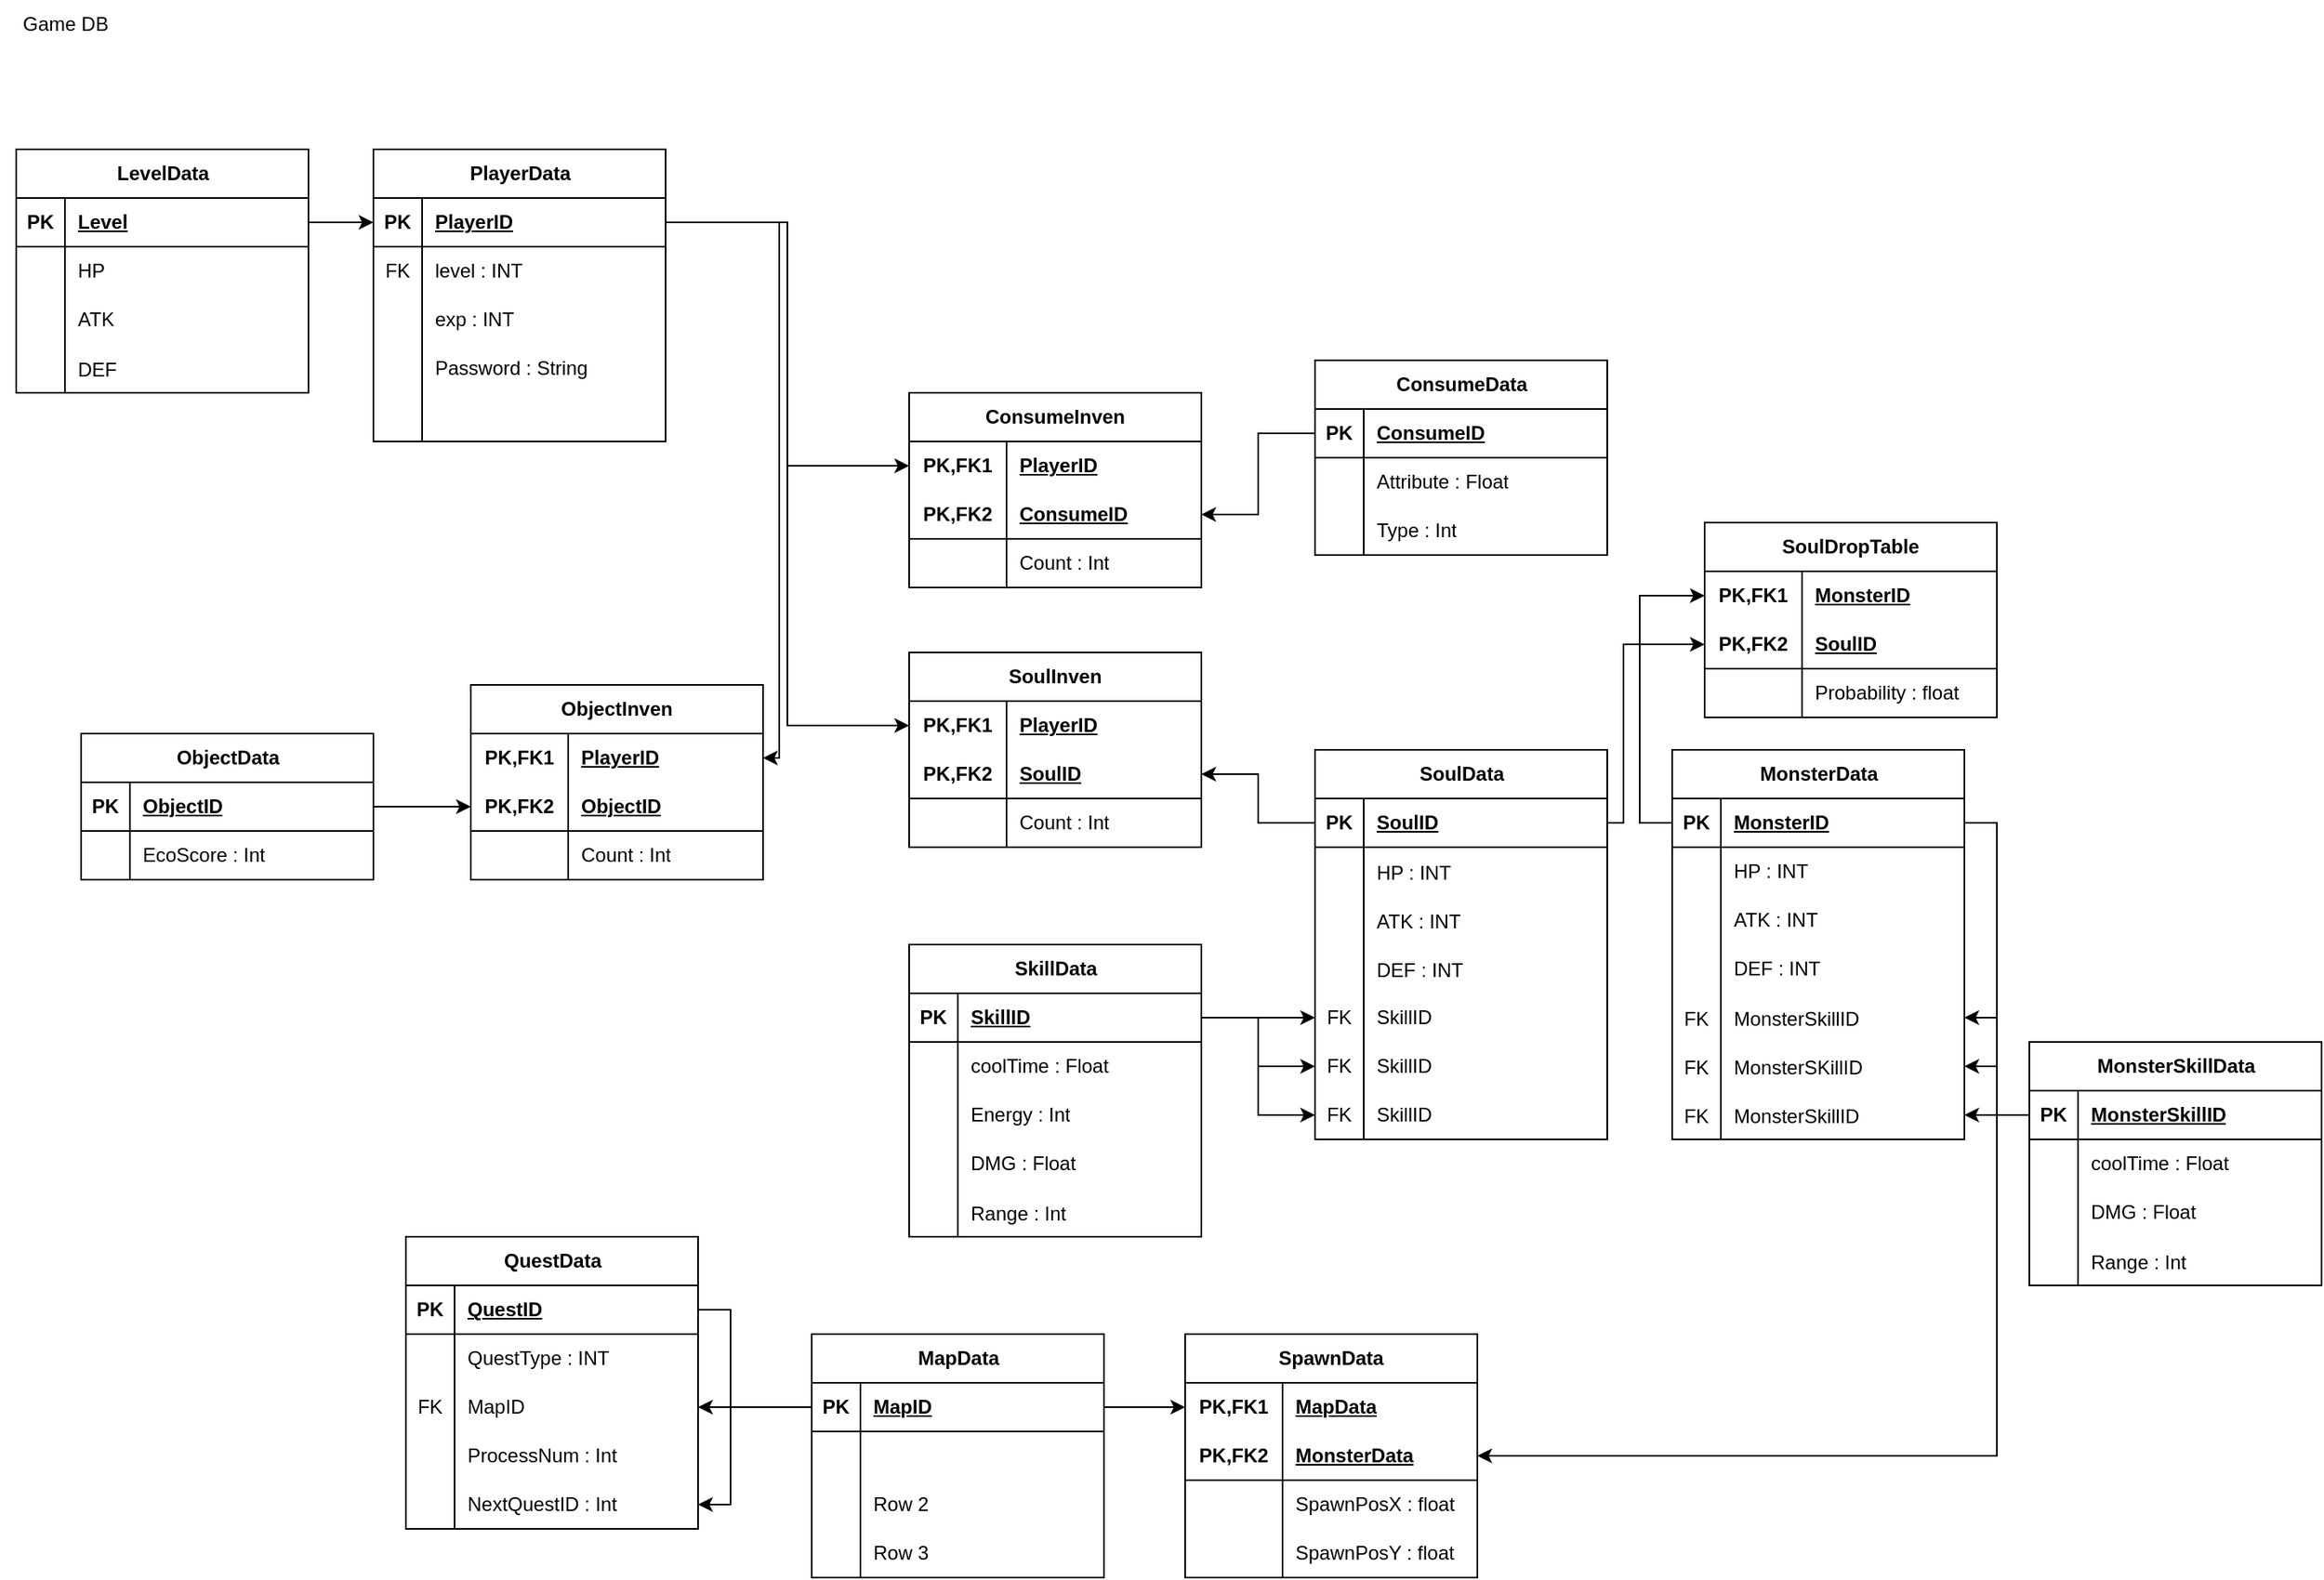 <mxfile version="24.7.17" pages="2">
  <diagram id="R2lEEEUBdFMjLlhIrx00" name="Page-1">
    <mxGraphModel dx="1687" dy="984" grid="1" gridSize="10" guides="1" tooltips="1" connect="1" arrows="1" fold="1" page="1" pageScale="1" pageWidth="5000" pageHeight="5000" math="0" shadow="0" extFonts="Permanent Marker^https://fonts.googleapis.com/css?family=Permanent+Marker">
      <root>
        <mxCell id="0" />
        <mxCell id="1" parent="0" />
        <mxCell id="SGi08sVDbsIejPCxeMlc-29" style="edgeStyle=orthogonalEdgeStyle;rounded=0;orthogonalLoop=1;jettySize=auto;html=1;exitX=1;exitY=0.5;exitDx=0;exitDy=0;" edge="1" parent="1" source="UD2w5EHHgWZNi2ZqUE5k-210" target="SGi08sVDbsIejPCxeMlc-26">
          <mxGeometry relative="1" as="geometry" />
        </mxCell>
        <mxCell id="Sf71Z-cpT9EAF_BnZ3BT-14" value="SoulData" style="shape=table;startSize=30;container=1;collapsible=1;childLayout=tableLayout;fixedRows=1;rowLines=0;fontStyle=1;align=center;resizeLast=1;html=1;" parent="1" vertex="1">
          <mxGeometry x="810" y="470" width="180" height="240" as="geometry" />
        </mxCell>
        <mxCell id="Sf71Z-cpT9EAF_BnZ3BT-15" value="" style="shape=tableRow;horizontal=0;startSize=0;swimlaneHead=0;swimlaneBody=0;fillColor=none;collapsible=0;dropTarget=0;points=[[0,0.5],[1,0.5]];portConstraint=eastwest;top=0;left=0;right=0;bottom=1;" parent="Sf71Z-cpT9EAF_BnZ3BT-14" vertex="1">
          <mxGeometry y="30" width="180" height="30" as="geometry" />
        </mxCell>
        <mxCell id="Sf71Z-cpT9EAF_BnZ3BT-16" value="PK" style="shape=partialRectangle;connectable=0;fillColor=none;top=0;left=0;bottom=0;right=0;fontStyle=1;overflow=hidden;whiteSpace=wrap;html=1;" parent="Sf71Z-cpT9EAF_BnZ3BT-15" vertex="1">
          <mxGeometry width="30" height="30" as="geometry">
            <mxRectangle width="30" height="30" as="alternateBounds" />
          </mxGeometry>
        </mxCell>
        <mxCell id="Sf71Z-cpT9EAF_BnZ3BT-17" value="SoulID" style="shape=partialRectangle;connectable=0;fillColor=none;top=0;left=0;bottom=0;right=0;align=left;spacingLeft=6;fontStyle=5;overflow=hidden;whiteSpace=wrap;html=1;" parent="Sf71Z-cpT9EAF_BnZ3BT-15" vertex="1">
          <mxGeometry x="30" width="150" height="30" as="geometry">
            <mxRectangle width="150" height="30" as="alternateBounds" />
          </mxGeometry>
        </mxCell>
        <mxCell id="UD2w5EHHgWZNi2ZqUE5k-18" value="" style="shape=tableRow;horizontal=0;startSize=0;swimlaneHead=0;swimlaneBody=0;fillColor=none;collapsible=0;dropTarget=0;points=[[0,0.5],[1,0.5]];portConstraint=eastwest;top=0;left=0;right=0;bottom=0;" parent="Sf71Z-cpT9EAF_BnZ3BT-14" vertex="1">
          <mxGeometry y="60" width="180" height="30" as="geometry" />
        </mxCell>
        <mxCell id="UD2w5EHHgWZNi2ZqUE5k-19" value="" style="shape=partialRectangle;connectable=0;fillColor=none;top=0;left=0;bottom=0;right=0;editable=1;overflow=hidden;" parent="UD2w5EHHgWZNi2ZqUE5k-18" vertex="1">
          <mxGeometry width="30" height="30" as="geometry">
            <mxRectangle width="30" height="30" as="alternateBounds" />
          </mxGeometry>
        </mxCell>
        <mxCell id="UD2w5EHHgWZNi2ZqUE5k-20" value="HP : INT" style="shape=partialRectangle;connectable=0;fillColor=none;top=0;left=0;bottom=0;right=0;align=left;spacingLeft=6;overflow=hidden;" parent="UD2w5EHHgWZNi2ZqUE5k-18" vertex="1">
          <mxGeometry x="30" width="150" height="30" as="geometry">
            <mxRectangle width="150" height="30" as="alternateBounds" />
          </mxGeometry>
        </mxCell>
        <mxCell id="UD2w5EHHgWZNi2ZqUE5k-14" value="" style="shape=tableRow;horizontal=0;startSize=0;swimlaneHead=0;swimlaneBody=0;fillColor=none;collapsible=0;dropTarget=0;points=[[0,0.5],[1,0.5]];portConstraint=eastwest;top=0;left=0;right=0;bottom=0;" parent="Sf71Z-cpT9EAF_BnZ3BT-14" vertex="1">
          <mxGeometry y="90" width="180" height="30" as="geometry" />
        </mxCell>
        <mxCell id="UD2w5EHHgWZNi2ZqUE5k-15" value="" style="shape=partialRectangle;connectable=0;fillColor=none;top=0;left=0;bottom=0;right=0;editable=1;overflow=hidden;" parent="UD2w5EHHgWZNi2ZqUE5k-14" vertex="1">
          <mxGeometry width="30" height="30" as="geometry">
            <mxRectangle width="30" height="30" as="alternateBounds" />
          </mxGeometry>
        </mxCell>
        <mxCell id="UD2w5EHHgWZNi2ZqUE5k-16" value="ATK : INT" style="shape=partialRectangle;connectable=0;fillColor=none;top=0;left=0;bottom=0;right=0;align=left;spacingLeft=6;overflow=hidden;" parent="UD2w5EHHgWZNi2ZqUE5k-14" vertex="1">
          <mxGeometry x="30" width="150" height="30" as="geometry">
            <mxRectangle width="150" height="30" as="alternateBounds" />
          </mxGeometry>
        </mxCell>
        <mxCell id="UD2w5EHHgWZNi2ZqUE5k-22" value="" style="shape=tableRow;horizontal=0;startSize=0;swimlaneHead=0;swimlaneBody=0;fillColor=none;collapsible=0;dropTarget=0;points=[[0,0.5],[1,0.5]];portConstraint=eastwest;top=0;left=0;right=0;bottom=0;" parent="Sf71Z-cpT9EAF_BnZ3BT-14" vertex="1">
          <mxGeometry y="120" width="180" height="30" as="geometry" />
        </mxCell>
        <mxCell id="UD2w5EHHgWZNi2ZqUE5k-23" value="" style="shape=partialRectangle;connectable=0;fillColor=none;top=0;left=0;bottom=0;right=0;editable=1;overflow=hidden;" parent="UD2w5EHHgWZNi2ZqUE5k-22" vertex="1">
          <mxGeometry width="30" height="30" as="geometry">
            <mxRectangle width="30" height="30" as="alternateBounds" />
          </mxGeometry>
        </mxCell>
        <mxCell id="UD2w5EHHgWZNi2ZqUE5k-24" value="DEF : INT" style="shape=partialRectangle;connectable=0;fillColor=none;top=0;left=0;bottom=0;right=0;align=left;spacingLeft=6;overflow=hidden;" parent="UD2w5EHHgWZNi2ZqUE5k-22" vertex="1">
          <mxGeometry x="30" width="150" height="30" as="geometry">
            <mxRectangle width="150" height="30" as="alternateBounds" />
          </mxGeometry>
        </mxCell>
        <mxCell id="Sf71Z-cpT9EAF_BnZ3BT-18" value="" style="shape=tableRow;horizontal=0;startSize=0;swimlaneHead=0;swimlaneBody=0;fillColor=none;collapsible=0;dropTarget=0;points=[[0,0.5],[1,0.5]];portConstraint=eastwest;top=0;left=0;right=0;bottom=0;" parent="Sf71Z-cpT9EAF_BnZ3BT-14" vertex="1">
          <mxGeometry y="150" width="180" height="30" as="geometry" />
        </mxCell>
        <mxCell id="Sf71Z-cpT9EAF_BnZ3BT-19" value="FK" style="shape=partialRectangle;connectable=0;fillColor=none;top=0;left=0;bottom=0;right=0;editable=1;overflow=hidden;whiteSpace=wrap;html=1;" parent="Sf71Z-cpT9EAF_BnZ3BT-18" vertex="1">
          <mxGeometry width="30" height="30" as="geometry">
            <mxRectangle width="30" height="30" as="alternateBounds" />
          </mxGeometry>
        </mxCell>
        <mxCell id="Sf71Z-cpT9EAF_BnZ3BT-20" value="SkillID" style="shape=partialRectangle;connectable=0;fillColor=none;top=0;left=0;bottom=0;right=0;align=left;spacingLeft=6;overflow=hidden;whiteSpace=wrap;html=1;" parent="Sf71Z-cpT9EAF_BnZ3BT-18" vertex="1">
          <mxGeometry x="30" width="150" height="30" as="geometry">
            <mxRectangle width="150" height="30" as="alternateBounds" />
          </mxGeometry>
        </mxCell>
        <mxCell id="Sf71Z-cpT9EAF_BnZ3BT-21" value="" style="shape=tableRow;horizontal=0;startSize=0;swimlaneHead=0;swimlaneBody=0;fillColor=none;collapsible=0;dropTarget=0;points=[[0,0.5],[1,0.5]];portConstraint=eastwest;top=0;left=0;right=0;bottom=0;" parent="Sf71Z-cpT9EAF_BnZ3BT-14" vertex="1">
          <mxGeometry y="180" width="180" height="30" as="geometry" />
        </mxCell>
        <mxCell id="Sf71Z-cpT9EAF_BnZ3BT-22" value="FK" style="shape=partialRectangle;connectable=0;fillColor=none;top=0;left=0;bottom=0;right=0;editable=1;overflow=hidden;whiteSpace=wrap;html=1;" parent="Sf71Z-cpT9EAF_BnZ3BT-21" vertex="1">
          <mxGeometry width="30" height="30" as="geometry">
            <mxRectangle width="30" height="30" as="alternateBounds" />
          </mxGeometry>
        </mxCell>
        <mxCell id="Sf71Z-cpT9EAF_BnZ3BT-23" value="SkillID" style="shape=partialRectangle;connectable=0;fillColor=none;top=0;left=0;bottom=0;right=0;align=left;spacingLeft=6;overflow=hidden;whiteSpace=wrap;html=1;" parent="Sf71Z-cpT9EAF_BnZ3BT-21" vertex="1">
          <mxGeometry x="30" width="150" height="30" as="geometry">
            <mxRectangle width="150" height="30" as="alternateBounds" />
          </mxGeometry>
        </mxCell>
        <mxCell id="Sf71Z-cpT9EAF_BnZ3BT-24" value="" style="shape=tableRow;horizontal=0;startSize=0;swimlaneHead=0;swimlaneBody=0;fillColor=none;collapsible=0;dropTarget=0;points=[[0,0.5],[1,0.5]];portConstraint=eastwest;top=0;left=0;right=0;bottom=0;" parent="Sf71Z-cpT9EAF_BnZ3BT-14" vertex="1">
          <mxGeometry y="210" width="180" height="30" as="geometry" />
        </mxCell>
        <mxCell id="Sf71Z-cpT9EAF_BnZ3BT-25" value="FK" style="shape=partialRectangle;connectable=0;fillColor=none;top=0;left=0;bottom=0;right=0;editable=1;overflow=hidden;whiteSpace=wrap;html=1;" parent="Sf71Z-cpT9EAF_BnZ3BT-24" vertex="1">
          <mxGeometry width="30" height="30" as="geometry">
            <mxRectangle width="30" height="30" as="alternateBounds" />
          </mxGeometry>
        </mxCell>
        <mxCell id="Sf71Z-cpT9EAF_BnZ3BT-26" value="SkillID" style="shape=partialRectangle;connectable=0;fillColor=none;top=0;left=0;bottom=0;right=0;align=left;spacingLeft=6;overflow=hidden;whiteSpace=wrap;html=1;" parent="Sf71Z-cpT9EAF_BnZ3BT-24" vertex="1">
          <mxGeometry x="30" width="150" height="30" as="geometry">
            <mxRectangle width="150" height="30" as="alternateBounds" />
          </mxGeometry>
        </mxCell>
        <mxCell id="Sf71Z-cpT9EAF_BnZ3BT-27" value="ObjectData" style="shape=table;startSize=30;container=1;collapsible=1;childLayout=tableLayout;fixedRows=1;rowLines=0;fontStyle=1;align=center;resizeLast=1;html=1;" parent="1" vertex="1">
          <mxGeometry x="50" y="460" width="180" height="90" as="geometry" />
        </mxCell>
        <mxCell id="Sf71Z-cpT9EAF_BnZ3BT-28" value="" style="shape=tableRow;horizontal=0;startSize=0;swimlaneHead=0;swimlaneBody=0;fillColor=none;collapsible=0;dropTarget=0;points=[[0,0.5],[1,0.5]];portConstraint=eastwest;top=0;left=0;right=0;bottom=1;" parent="Sf71Z-cpT9EAF_BnZ3BT-27" vertex="1">
          <mxGeometry y="30" width="180" height="30" as="geometry" />
        </mxCell>
        <mxCell id="Sf71Z-cpT9EAF_BnZ3BT-29" value="PK" style="shape=partialRectangle;connectable=0;fillColor=none;top=0;left=0;bottom=0;right=0;fontStyle=1;overflow=hidden;whiteSpace=wrap;html=1;" parent="Sf71Z-cpT9EAF_BnZ3BT-28" vertex="1">
          <mxGeometry width="30" height="30" as="geometry">
            <mxRectangle width="30" height="30" as="alternateBounds" />
          </mxGeometry>
        </mxCell>
        <mxCell id="Sf71Z-cpT9EAF_BnZ3BT-30" value="ObjectID" style="shape=partialRectangle;connectable=0;fillColor=none;top=0;left=0;bottom=0;right=0;align=left;spacingLeft=6;fontStyle=5;overflow=hidden;whiteSpace=wrap;html=1;" parent="Sf71Z-cpT9EAF_BnZ3BT-28" vertex="1">
          <mxGeometry x="30" width="150" height="30" as="geometry">
            <mxRectangle width="150" height="30" as="alternateBounds" />
          </mxGeometry>
        </mxCell>
        <mxCell id="Sf71Z-cpT9EAF_BnZ3BT-31" value="" style="shape=tableRow;horizontal=0;startSize=0;swimlaneHead=0;swimlaneBody=0;fillColor=none;collapsible=0;dropTarget=0;points=[[0,0.5],[1,0.5]];portConstraint=eastwest;top=0;left=0;right=0;bottom=0;" parent="Sf71Z-cpT9EAF_BnZ3BT-27" vertex="1">
          <mxGeometry y="60" width="180" height="30" as="geometry" />
        </mxCell>
        <mxCell id="Sf71Z-cpT9EAF_BnZ3BT-32" value="" style="shape=partialRectangle;connectable=0;fillColor=none;top=0;left=0;bottom=0;right=0;editable=1;overflow=hidden;whiteSpace=wrap;html=1;" parent="Sf71Z-cpT9EAF_BnZ3BT-31" vertex="1">
          <mxGeometry width="30" height="30" as="geometry">
            <mxRectangle width="30" height="30" as="alternateBounds" />
          </mxGeometry>
        </mxCell>
        <mxCell id="Sf71Z-cpT9EAF_BnZ3BT-33" value="EcoScore : Int" style="shape=partialRectangle;connectable=0;fillColor=none;top=0;left=0;bottom=0;right=0;align=left;spacingLeft=6;overflow=hidden;whiteSpace=wrap;html=1;" parent="Sf71Z-cpT9EAF_BnZ3BT-31" vertex="1">
          <mxGeometry x="30" width="150" height="30" as="geometry">
            <mxRectangle width="150" height="30" as="alternateBounds" />
          </mxGeometry>
        </mxCell>
        <mxCell id="Sf71Z-cpT9EAF_BnZ3BT-40" value="LevelData" style="shape=table;startSize=30;container=1;collapsible=1;childLayout=tableLayout;fixedRows=1;rowLines=0;fontStyle=1;align=center;resizeLast=1;html=1;" parent="1" vertex="1">
          <mxGeometry x="10" y="100" width="180" height="150" as="geometry" />
        </mxCell>
        <mxCell id="Sf71Z-cpT9EAF_BnZ3BT-41" value="" style="shape=tableRow;horizontal=0;startSize=0;swimlaneHead=0;swimlaneBody=0;fillColor=none;collapsible=0;dropTarget=0;points=[[0,0.5],[1,0.5]];portConstraint=eastwest;top=0;left=0;right=0;bottom=1;" parent="Sf71Z-cpT9EAF_BnZ3BT-40" vertex="1">
          <mxGeometry y="30" width="180" height="30" as="geometry" />
        </mxCell>
        <mxCell id="Sf71Z-cpT9EAF_BnZ3BT-42" value="PK" style="shape=partialRectangle;connectable=0;fillColor=none;top=0;left=0;bottom=0;right=0;fontStyle=1;overflow=hidden;whiteSpace=wrap;html=1;" parent="Sf71Z-cpT9EAF_BnZ3BT-41" vertex="1">
          <mxGeometry width="30" height="30" as="geometry">
            <mxRectangle width="30" height="30" as="alternateBounds" />
          </mxGeometry>
        </mxCell>
        <mxCell id="Sf71Z-cpT9EAF_BnZ3BT-43" value="Level" style="shape=partialRectangle;connectable=0;fillColor=none;top=0;left=0;bottom=0;right=0;align=left;spacingLeft=6;fontStyle=5;overflow=hidden;whiteSpace=wrap;html=1;" parent="Sf71Z-cpT9EAF_BnZ3BT-41" vertex="1">
          <mxGeometry x="30" width="150" height="30" as="geometry">
            <mxRectangle width="150" height="30" as="alternateBounds" />
          </mxGeometry>
        </mxCell>
        <mxCell id="Sf71Z-cpT9EAF_BnZ3BT-44" value="" style="shape=tableRow;horizontal=0;startSize=0;swimlaneHead=0;swimlaneBody=0;fillColor=none;collapsible=0;dropTarget=0;points=[[0,0.5],[1,0.5]];portConstraint=eastwest;top=0;left=0;right=0;bottom=0;" parent="Sf71Z-cpT9EAF_BnZ3BT-40" vertex="1">
          <mxGeometry y="60" width="180" height="30" as="geometry" />
        </mxCell>
        <mxCell id="Sf71Z-cpT9EAF_BnZ3BT-45" value="" style="shape=partialRectangle;connectable=0;fillColor=none;top=0;left=0;bottom=0;right=0;editable=1;overflow=hidden;whiteSpace=wrap;html=1;" parent="Sf71Z-cpT9EAF_BnZ3BT-44" vertex="1">
          <mxGeometry width="30" height="30" as="geometry">
            <mxRectangle width="30" height="30" as="alternateBounds" />
          </mxGeometry>
        </mxCell>
        <mxCell id="Sf71Z-cpT9EAF_BnZ3BT-46" value="HP" style="shape=partialRectangle;connectable=0;fillColor=none;top=0;left=0;bottom=0;right=0;align=left;spacingLeft=6;overflow=hidden;whiteSpace=wrap;html=1;" parent="Sf71Z-cpT9EAF_BnZ3BT-44" vertex="1">
          <mxGeometry x="30" width="150" height="30" as="geometry">
            <mxRectangle width="150" height="30" as="alternateBounds" />
          </mxGeometry>
        </mxCell>
        <mxCell id="Sf71Z-cpT9EAF_BnZ3BT-50" value="" style="shape=tableRow;horizontal=0;startSize=0;swimlaneHead=0;swimlaneBody=0;fillColor=none;collapsible=0;dropTarget=0;points=[[0,0.5],[1,0.5]];portConstraint=eastwest;top=0;left=0;right=0;bottom=0;" parent="Sf71Z-cpT9EAF_BnZ3BT-40" vertex="1">
          <mxGeometry y="90" width="180" height="30" as="geometry" />
        </mxCell>
        <mxCell id="Sf71Z-cpT9EAF_BnZ3BT-51" value="" style="shape=partialRectangle;connectable=0;fillColor=none;top=0;left=0;bottom=0;right=0;editable=1;overflow=hidden;whiteSpace=wrap;html=1;" parent="Sf71Z-cpT9EAF_BnZ3BT-50" vertex="1">
          <mxGeometry width="30" height="30" as="geometry">
            <mxRectangle width="30" height="30" as="alternateBounds" />
          </mxGeometry>
        </mxCell>
        <mxCell id="Sf71Z-cpT9EAF_BnZ3BT-52" value="ATK" style="shape=partialRectangle;connectable=0;fillColor=none;top=0;left=0;bottom=0;right=0;align=left;spacingLeft=6;overflow=hidden;whiteSpace=wrap;html=1;" parent="Sf71Z-cpT9EAF_BnZ3BT-50" vertex="1">
          <mxGeometry x="30" width="150" height="30" as="geometry">
            <mxRectangle width="150" height="30" as="alternateBounds" />
          </mxGeometry>
        </mxCell>
        <mxCell id="Sf71Z-cpT9EAF_BnZ3BT-59" value="" style="shape=tableRow;horizontal=0;startSize=0;swimlaneHead=0;swimlaneBody=0;fillColor=none;collapsible=0;dropTarget=0;points=[[0,0.5],[1,0.5]];portConstraint=eastwest;top=0;left=0;right=0;bottom=0;" parent="Sf71Z-cpT9EAF_BnZ3BT-40" vertex="1">
          <mxGeometry y="120" width="180" height="30" as="geometry" />
        </mxCell>
        <mxCell id="Sf71Z-cpT9EAF_BnZ3BT-60" value="" style="shape=partialRectangle;connectable=0;fillColor=none;top=0;left=0;bottom=0;right=0;editable=1;overflow=hidden;" parent="Sf71Z-cpT9EAF_BnZ3BT-59" vertex="1">
          <mxGeometry width="30" height="30" as="geometry">
            <mxRectangle width="30" height="30" as="alternateBounds" />
          </mxGeometry>
        </mxCell>
        <mxCell id="Sf71Z-cpT9EAF_BnZ3BT-61" value="DEF" style="shape=partialRectangle;connectable=0;fillColor=none;top=0;left=0;bottom=0;right=0;align=left;spacingLeft=6;overflow=hidden;" parent="Sf71Z-cpT9EAF_BnZ3BT-59" vertex="1">
          <mxGeometry x="30" width="150" height="30" as="geometry">
            <mxRectangle width="150" height="30" as="alternateBounds" />
          </mxGeometry>
        </mxCell>
        <mxCell id="Sf71Z-cpT9EAF_BnZ3BT-56" style="edgeStyle=orthogonalEdgeStyle;rounded=0;orthogonalLoop=1;jettySize=auto;html=1;exitX=1;exitY=0.5;exitDx=0;exitDy=0;" parent="1" source="Sf71Z-cpT9EAF_BnZ3BT-41" target="Sf71Z-cpT9EAF_BnZ3BT-2" edge="1">
          <mxGeometry relative="1" as="geometry" />
        </mxCell>
        <mxCell id="Sf71Z-cpT9EAF_BnZ3BT-76" value="SkillData" style="shape=table;startSize=30;container=1;collapsible=1;childLayout=tableLayout;fixedRows=1;rowLines=0;fontStyle=1;align=center;resizeLast=1;html=1;" parent="1" vertex="1">
          <mxGeometry x="560" y="590" width="180" height="180" as="geometry" />
        </mxCell>
        <mxCell id="Sf71Z-cpT9EAF_BnZ3BT-77" value="" style="shape=tableRow;horizontal=0;startSize=0;swimlaneHead=0;swimlaneBody=0;fillColor=none;collapsible=0;dropTarget=0;points=[[0,0.5],[1,0.5]];portConstraint=eastwest;top=0;left=0;right=0;bottom=1;" parent="Sf71Z-cpT9EAF_BnZ3BT-76" vertex="1">
          <mxGeometry y="30" width="180" height="30" as="geometry" />
        </mxCell>
        <mxCell id="Sf71Z-cpT9EAF_BnZ3BT-78" value="PK" style="shape=partialRectangle;connectable=0;fillColor=none;top=0;left=0;bottom=0;right=0;fontStyle=1;overflow=hidden;whiteSpace=wrap;html=1;" parent="Sf71Z-cpT9EAF_BnZ3BT-77" vertex="1">
          <mxGeometry width="30" height="30" as="geometry">
            <mxRectangle width="30" height="30" as="alternateBounds" />
          </mxGeometry>
        </mxCell>
        <mxCell id="Sf71Z-cpT9EAF_BnZ3BT-79" value="SkillID" style="shape=partialRectangle;connectable=0;fillColor=none;top=0;left=0;bottom=0;right=0;align=left;spacingLeft=6;fontStyle=5;overflow=hidden;whiteSpace=wrap;html=1;" parent="Sf71Z-cpT9EAF_BnZ3BT-77" vertex="1">
          <mxGeometry x="30" width="150" height="30" as="geometry">
            <mxRectangle width="150" height="30" as="alternateBounds" />
          </mxGeometry>
        </mxCell>
        <mxCell id="Sf71Z-cpT9EAF_BnZ3BT-80" value="" style="shape=tableRow;horizontal=0;startSize=0;swimlaneHead=0;swimlaneBody=0;fillColor=none;collapsible=0;dropTarget=0;points=[[0,0.5],[1,0.5]];portConstraint=eastwest;top=0;left=0;right=0;bottom=0;" parent="Sf71Z-cpT9EAF_BnZ3BT-76" vertex="1">
          <mxGeometry y="60" width="180" height="30" as="geometry" />
        </mxCell>
        <mxCell id="Sf71Z-cpT9EAF_BnZ3BT-81" value="" style="shape=partialRectangle;connectable=0;fillColor=none;top=0;left=0;bottom=0;right=0;editable=1;overflow=hidden;whiteSpace=wrap;html=1;" parent="Sf71Z-cpT9EAF_BnZ3BT-80" vertex="1">
          <mxGeometry width="30" height="30" as="geometry">
            <mxRectangle width="30" height="30" as="alternateBounds" />
          </mxGeometry>
        </mxCell>
        <mxCell id="Sf71Z-cpT9EAF_BnZ3BT-82" value="coolTime : Float" style="shape=partialRectangle;connectable=0;fillColor=none;top=0;left=0;bottom=0;right=0;align=left;spacingLeft=6;overflow=hidden;whiteSpace=wrap;html=1;" parent="Sf71Z-cpT9EAF_BnZ3BT-80" vertex="1">
          <mxGeometry x="30" width="150" height="30" as="geometry">
            <mxRectangle width="150" height="30" as="alternateBounds" />
          </mxGeometry>
        </mxCell>
        <mxCell id="Sf71Z-cpT9EAF_BnZ3BT-83" value="" style="shape=tableRow;horizontal=0;startSize=0;swimlaneHead=0;swimlaneBody=0;fillColor=none;collapsible=0;dropTarget=0;points=[[0,0.5],[1,0.5]];portConstraint=eastwest;top=0;left=0;right=0;bottom=0;" parent="Sf71Z-cpT9EAF_BnZ3BT-76" vertex="1">
          <mxGeometry y="90" width="180" height="30" as="geometry" />
        </mxCell>
        <mxCell id="Sf71Z-cpT9EAF_BnZ3BT-84" value="" style="shape=partialRectangle;connectable=0;fillColor=none;top=0;left=0;bottom=0;right=0;editable=1;overflow=hidden;whiteSpace=wrap;html=1;" parent="Sf71Z-cpT9EAF_BnZ3BT-83" vertex="1">
          <mxGeometry width="30" height="30" as="geometry">
            <mxRectangle width="30" height="30" as="alternateBounds" />
          </mxGeometry>
        </mxCell>
        <mxCell id="Sf71Z-cpT9EAF_BnZ3BT-85" value="Energy : Int" style="shape=partialRectangle;connectable=0;fillColor=none;top=0;left=0;bottom=0;right=0;align=left;spacingLeft=6;overflow=hidden;whiteSpace=wrap;html=1;" parent="Sf71Z-cpT9EAF_BnZ3BT-83" vertex="1">
          <mxGeometry x="30" width="150" height="30" as="geometry">
            <mxRectangle width="150" height="30" as="alternateBounds" />
          </mxGeometry>
        </mxCell>
        <mxCell id="Sf71Z-cpT9EAF_BnZ3BT-86" value="" style="shape=tableRow;horizontal=0;startSize=0;swimlaneHead=0;swimlaneBody=0;fillColor=none;collapsible=0;dropTarget=0;points=[[0,0.5],[1,0.5]];portConstraint=eastwest;top=0;left=0;right=0;bottom=0;" parent="Sf71Z-cpT9EAF_BnZ3BT-76" vertex="1">
          <mxGeometry y="120" width="180" height="30" as="geometry" />
        </mxCell>
        <mxCell id="Sf71Z-cpT9EAF_BnZ3BT-87" value="" style="shape=partialRectangle;connectable=0;fillColor=none;top=0;left=0;bottom=0;right=0;editable=1;overflow=hidden;whiteSpace=wrap;html=1;" parent="Sf71Z-cpT9EAF_BnZ3BT-86" vertex="1">
          <mxGeometry width="30" height="30" as="geometry">
            <mxRectangle width="30" height="30" as="alternateBounds" />
          </mxGeometry>
        </mxCell>
        <mxCell id="Sf71Z-cpT9EAF_BnZ3BT-88" value="DMG : Float" style="shape=partialRectangle;connectable=0;fillColor=none;top=0;left=0;bottom=0;right=0;align=left;spacingLeft=6;overflow=hidden;whiteSpace=wrap;html=1;" parent="Sf71Z-cpT9EAF_BnZ3BT-86" vertex="1">
          <mxGeometry x="30" width="150" height="30" as="geometry">
            <mxRectangle width="150" height="30" as="alternateBounds" />
          </mxGeometry>
        </mxCell>
        <mxCell id="UD2w5EHHgWZNi2ZqUE5k-2" value="" style="shape=tableRow;horizontal=0;startSize=0;swimlaneHead=0;swimlaneBody=0;fillColor=none;collapsible=0;dropTarget=0;points=[[0,0.5],[1,0.5]];portConstraint=eastwest;top=0;left=0;right=0;bottom=0;" parent="Sf71Z-cpT9EAF_BnZ3BT-76" vertex="1">
          <mxGeometry y="150" width="180" height="30" as="geometry" />
        </mxCell>
        <mxCell id="UD2w5EHHgWZNi2ZqUE5k-3" value="" style="shape=partialRectangle;connectable=0;fillColor=none;top=0;left=0;bottom=0;right=0;editable=1;overflow=hidden;" parent="UD2w5EHHgWZNi2ZqUE5k-2" vertex="1">
          <mxGeometry width="30" height="30" as="geometry">
            <mxRectangle width="30" height="30" as="alternateBounds" />
          </mxGeometry>
        </mxCell>
        <mxCell id="UD2w5EHHgWZNi2ZqUE5k-4" value="Range : Int" style="shape=partialRectangle;connectable=0;fillColor=none;top=0;left=0;bottom=0;right=0;align=left;spacingLeft=6;overflow=hidden;" parent="UD2w5EHHgWZNi2ZqUE5k-2" vertex="1">
          <mxGeometry x="30" width="150" height="30" as="geometry">
            <mxRectangle width="150" height="30" as="alternateBounds" />
          </mxGeometry>
        </mxCell>
        <mxCell id="UD2w5EHHgWZNi2ZqUE5k-6" style="edgeStyle=orthogonalEdgeStyle;rounded=0;orthogonalLoop=1;jettySize=auto;html=1;exitX=1;exitY=0.5;exitDx=0;exitDy=0;" parent="1" source="Sf71Z-cpT9EAF_BnZ3BT-77" target="Sf71Z-cpT9EAF_BnZ3BT-18" edge="1">
          <mxGeometry relative="1" as="geometry" />
        </mxCell>
        <mxCell id="UD2w5EHHgWZNi2ZqUE5k-7" style="edgeStyle=orthogonalEdgeStyle;rounded=0;orthogonalLoop=1;jettySize=auto;html=1;exitX=1;exitY=0.5;exitDx=0;exitDy=0;" parent="1" source="Sf71Z-cpT9EAF_BnZ3BT-77" target="Sf71Z-cpT9EAF_BnZ3BT-21" edge="1">
          <mxGeometry relative="1" as="geometry" />
        </mxCell>
        <mxCell id="UD2w5EHHgWZNi2ZqUE5k-8" style="edgeStyle=orthogonalEdgeStyle;rounded=0;orthogonalLoop=1;jettySize=auto;html=1;exitX=1;exitY=0.5;exitDx=0;exitDy=0;" parent="1" source="Sf71Z-cpT9EAF_BnZ3BT-77" target="Sf71Z-cpT9EAF_BnZ3BT-24" edge="1">
          <mxGeometry relative="1" as="geometry" />
        </mxCell>
        <mxCell id="Sf71Z-cpT9EAF_BnZ3BT-1" value="PlayerData" style="shape=table;startSize=30;container=1;collapsible=1;childLayout=tableLayout;fixedRows=1;rowLines=0;fontStyle=1;align=center;resizeLast=1;html=1;" parent="1" vertex="1">
          <mxGeometry x="230" y="100" width="180" height="180" as="geometry" />
        </mxCell>
        <mxCell id="Sf71Z-cpT9EAF_BnZ3BT-2" value="" style="shape=tableRow;horizontal=0;startSize=0;swimlaneHead=0;swimlaneBody=0;fillColor=none;collapsible=0;dropTarget=0;points=[[0,0.5],[1,0.5]];portConstraint=eastwest;top=0;left=0;right=0;bottom=1;" parent="Sf71Z-cpT9EAF_BnZ3BT-1" vertex="1">
          <mxGeometry y="30" width="180" height="30" as="geometry" />
        </mxCell>
        <mxCell id="Sf71Z-cpT9EAF_BnZ3BT-3" value="PK" style="shape=partialRectangle;connectable=0;fillColor=none;top=0;left=0;bottom=0;right=0;fontStyle=1;overflow=hidden;whiteSpace=wrap;html=1;" parent="Sf71Z-cpT9EAF_BnZ3BT-2" vertex="1">
          <mxGeometry width="30" height="30" as="geometry">
            <mxRectangle width="30" height="30" as="alternateBounds" />
          </mxGeometry>
        </mxCell>
        <mxCell id="Sf71Z-cpT9EAF_BnZ3BT-4" value="PlayerID" style="shape=partialRectangle;connectable=0;fillColor=none;top=0;left=0;bottom=0;right=0;align=left;spacingLeft=6;fontStyle=5;overflow=hidden;whiteSpace=wrap;html=1;" parent="Sf71Z-cpT9EAF_BnZ3BT-2" vertex="1">
          <mxGeometry x="30" width="150" height="30" as="geometry">
            <mxRectangle width="150" height="30" as="alternateBounds" />
          </mxGeometry>
        </mxCell>
        <mxCell id="Sf71Z-cpT9EAF_BnZ3BT-5" value="" style="shape=tableRow;horizontal=0;startSize=0;swimlaneHead=0;swimlaneBody=0;fillColor=none;collapsible=0;dropTarget=0;points=[[0,0.5],[1,0.5]];portConstraint=eastwest;top=0;left=0;right=0;bottom=0;" parent="Sf71Z-cpT9EAF_BnZ3BT-1" vertex="1">
          <mxGeometry y="60" width="180" height="30" as="geometry" />
        </mxCell>
        <mxCell id="Sf71Z-cpT9EAF_BnZ3BT-6" value="FK" style="shape=partialRectangle;connectable=0;fillColor=none;top=0;left=0;bottom=0;right=0;editable=1;overflow=hidden;whiteSpace=wrap;html=1;" parent="Sf71Z-cpT9EAF_BnZ3BT-5" vertex="1">
          <mxGeometry width="30" height="30" as="geometry">
            <mxRectangle width="30" height="30" as="alternateBounds" />
          </mxGeometry>
        </mxCell>
        <mxCell id="Sf71Z-cpT9EAF_BnZ3BT-7" value="level : INT" style="shape=partialRectangle;connectable=0;fillColor=none;top=0;left=0;bottom=0;right=0;align=left;spacingLeft=6;overflow=hidden;whiteSpace=wrap;html=1;" parent="Sf71Z-cpT9EAF_BnZ3BT-5" vertex="1">
          <mxGeometry x="30" width="150" height="30" as="geometry">
            <mxRectangle width="150" height="30" as="alternateBounds" />
          </mxGeometry>
        </mxCell>
        <mxCell id="Sf71Z-cpT9EAF_BnZ3BT-8" value="" style="shape=tableRow;horizontal=0;startSize=0;swimlaneHead=0;swimlaneBody=0;fillColor=none;collapsible=0;dropTarget=0;points=[[0,0.5],[1,0.5]];portConstraint=eastwest;top=0;left=0;right=0;bottom=0;" parent="Sf71Z-cpT9EAF_BnZ3BT-1" vertex="1">
          <mxGeometry y="90" width="180" height="30" as="geometry" />
        </mxCell>
        <mxCell id="Sf71Z-cpT9EAF_BnZ3BT-9" value="" style="shape=partialRectangle;connectable=0;fillColor=none;top=0;left=0;bottom=0;right=0;editable=1;overflow=hidden;whiteSpace=wrap;html=1;" parent="Sf71Z-cpT9EAF_BnZ3BT-8" vertex="1">
          <mxGeometry width="30" height="30" as="geometry">
            <mxRectangle width="30" height="30" as="alternateBounds" />
          </mxGeometry>
        </mxCell>
        <mxCell id="Sf71Z-cpT9EAF_BnZ3BT-10" value="exp : INT" style="shape=partialRectangle;connectable=0;fillColor=none;top=0;left=0;bottom=0;right=0;align=left;spacingLeft=6;overflow=hidden;whiteSpace=wrap;html=1;" parent="Sf71Z-cpT9EAF_BnZ3BT-8" vertex="1">
          <mxGeometry x="30" width="150" height="30" as="geometry">
            <mxRectangle width="150" height="30" as="alternateBounds" />
          </mxGeometry>
        </mxCell>
        <mxCell id="Sf71Z-cpT9EAF_BnZ3BT-11" value="" style="shape=tableRow;horizontal=0;startSize=0;swimlaneHead=0;swimlaneBody=0;fillColor=none;collapsible=0;dropTarget=0;points=[[0,0.5],[1,0.5]];portConstraint=eastwest;top=0;left=0;right=0;bottom=0;" parent="Sf71Z-cpT9EAF_BnZ3BT-1" vertex="1">
          <mxGeometry y="120" width="180" height="30" as="geometry" />
        </mxCell>
        <mxCell id="Sf71Z-cpT9EAF_BnZ3BT-12" value="" style="shape=partialRectangle;connectable=0;fillColor=none;top=0;left=0;bottom=0;right=0;editable=1;overflow=hidden;whiteSpace=wrap;html=1;" parent="Sf71Z-cpT9EAF_BnZ3BT-11" vertex="1">
          <mxGeometry width="30" height="30" as="geometry">
            <mxRectangle width="30" height="30" as="alternateBounds" />
          </mxGeometry>
        </mxCell>
        <mxCell id="Sf71Z-cpT9EAF_BnZ3BT-13" value="Password : String" style="shape=partialRectangle;connectable=0;fillColor=none;top=0;left=0;bottom=0;right=0;align=left;spacingLeft=6;overflow=hidden;whiteSpace=wrap;html=1;" parent="Sf71Z-cpT9EAF_BnZ3BT-11" vertex="1">
          <mxGeometry x="30" width="150" height="30" as="geometry">
            <mxRectangle width="150" height="30" as="alternateBounds" />
          </mxGeometry>
        </mxCell>
        <mxCell id="UD2w5EHHgWZNi2ZqUE5k-39" value="" style="shape=tableRow;horizontal=0;startSize=0;swimlaneHead=0;swimlaneBody=0;fillColor=none;collapsible=0;dropTarget=0;points=[[0,0.5],[1,0.5]];portConstraint=eastwest;top=0;left=0;right=0;bottom=0;" parent="Sf71Z-cpT9EAF_BnZ3BT-1" vertex="1">
          <mxGeometry y="150" width="180" height="30" as="geometry" />
        </mxCell>
        <mxCell id="UD2w5EHHgWZNi2ZqUE5k-40" value="" style="shape=partialRectangle;connectable=0;fillColor=none;top=0;left=0;bottom=0;right=0;editable=1;overflow=hidden;" parent="UD2w5EHHgWZNi2ZqUE5k-39" vertex="1">
          <mxGeometry width="30" height="30" as="geometry">
            <mxRectangle width="30" height="30" as="alternateBounds" />
          </mxGeometry>
        </mxCell>
        <mxCell id="UD2w5EHHgWZNi2ZqUE5k-41" value="" style="shape=partialRectangle;connectable=0;fillColor=none;top=0;left=0;bottom=0;right=0;align=left;spacingLeft=6;overflow=hidden;" parent="UD2w5EHHgWZNi2ZqUE5k-39" vertex="1">
          <mxGeometry x="30" width="150" height="30" as="geometry">
            <mxRectangle width="150" height="30" as="alternateBounds" />
          </mxGeometry>
        </mxCell>
        <mxCell id="UD2w5EHHgWZNi2ZqUE5k-45" value="ConsumeData" style="shape=table;startSize=30;container=1;collapsible=1;childLayout=tableLayout;fixedRows=1;rowLines=0;fontStyle=1;align=center;resizeLast=1;html=1;" parent="1" vertex="1">
          <mxGeometry x="810" y="230" width="180" height="120" as="geometry" />
        </mxCell>
        <mxCell id="UD2w5EHHgWZNi2ZqUE5k-46" value="" style="shape=tableRow;horizontal=0;startSize=0;swimlaneHead=0;swimlaneBody=0;fillColor=none;collapsible=0;dropTarget=0;points=[[0,0.5],[1,0.5]];portConstraint=eastwest;top=0;left=0;right=0;bottom=1;" parent="UD2w5EHHgWZNi2ZqUE5k-45" vertex="1">
          <mxGeometry y="30" width="180" height="30" as="geometry" />
        </mxCell>
        <mxCell id="UD2w5EHHgWZNi2ZqUE5k-47" value="PK" style="shape=partialRectangle;connectable=0;fillColor=none;top=0;left=0;bottom=0;right=0;fontStyle=1;overflow=hidden;whiteSpace=wrap;html=1;" parent="UD2w5EHHgWZNi2ZqUE5k-46" vertex="1">
          <mxGeometry width="30" height="30" as="geometry">
            <mxRectangle width="30" height="30" as="alternateBounds" />
          </mxGeometry>
        </mxCell>
        <mxCell id="UD2w5EHHgWZNi2ZqUE5k-48" value="ConsumeID" style="shape=partialRectangle;connectable=0;fillColor=none;top=0;left=0;bottom=0;right=0;align=left;spacingLeft=6;fontStyle=5;overflow=hidden;whiteSpace=wrap;html=1;" parent="UD2w5EHHgWZNi2ZqUE5k-46" vertex="1">
          <mxGeometry x="30" width="150" height="30" as="geometry">
            <mxRectangle width="150" height="30" as="alternateBounds" />
          </mxGeometry>
        </mxCell>
        <mxCell id="UD2w5EHHgWZNi2ZqUE5k-49" value="" style="shape=tableRow;horizontal=0;startSize=0;swimlaneHead=0;swimlaneBody=0;fillColor=none;collapsible=0;dropTarget=0;points=[[0,0.5],[1,0.5]];portConstraint=eastwest;top=0;left=0;right=0;bottom=0;" parent="UD2w5EHHgWZNi2ZqUE5k-45" vertex="1">
          <mxGeometry y="60" width="180" height="30" as="geometry" />
        </mxCell>
        <mxCell id="UD2w5EHHgWZNi2ZqUE5k-50" value="" style="shape=partialRectangle;connectable=0;fillColor=none;top=0;left=0;bottom=0;right=0;editable=1;overflow=hidden;whiteSpace=wrap;html=1;" parent="UD2w5EHHgWZNi2ZqUE5k-49" vertex="1">
          <mxGeometry width="30" height="30" as="geometry">
            <mxRectangle width="30" height="30" as="alternateBounds" />
          </mxGeometry>
        </mxCell>
        <mxCell id="UD2w5EHHgWZNi2ZqUE5k-51" value="Attribute : Float" style="shape=partialRectangle;connectable=0;fillColor=none;top=0;left=0;bottom=0;right=0;align=left;spacingLeft=6;overflow=hidden;whiteSpace=wrap;html=1;" parent="UD2w5EHHgWZNi2ZqUE5k-49" vertex="1">
          <mxGeometry x="30" width="150" height="30" as="geometry">
            <mxRectangle width="150" height="30" as="alternateBounds" />
          </mxGeometry>
        </mxCell>
        <mxCell id="UD2w5EHHgWZNi2ZqUE5k-52" value="" style="shape=tableRow;horizontal=0;startSize=0;swimlaneHead=0;swimlaneBody=0;fillColor=none;collapsible=0;dropTarget=0;points=[[0,0.5],[1,0.5]];portConstraint=eastwest;top=0;left=0;right=0;bottom=0;" parent="UD2w5EHHgWZNi2ZqUE5k-45" vertex="1">
          <mxGeometry y="90" width="180" height="30" as="geometry" />
        </mxCell>
        <mxCell id="UD2w5EHHgWZNi2ZqUE5k-53" value="" style="shape=partialRectangle;connectable=0;fillColor=none;top=0;left=0;bottom=0;right=0;editable=1;overflow=hidden;whiteSpace=wrap;html=1;" parent="UD2w5EHHgWZNi2ZqUE5k-52" vertex="1">
          <mxGeometry width="30" height="30" as="geometry">
            <mxRectangle width="30" height="30" as="alternateBounds" />
          </mxGeometry>
        </mxCell>
        <mxCell id="UD2w5EHHgWZNi2ZqUE5k-54" value="Type : Int" style="shape=partialRectangle;connectable=0;fillColor=none;top=0;left=0;bottom=0;right=0;align=left;spacingLeft=6;overflow=hidden;whiteSpace=wrap;html=1;" parent="UD2w5EHHgWZNi2ZqUE5k-52" vertex="1">
          <mxGeometry x="30" width="150" height="30" as="geometry">
            <mxRectangle width="150" height="30" as="alternateBounds" />
          </mxGeometry>
        </mxCell>
        <mxCell id="UD2w5EHHgWZNi2ZqUE5k-73" value="SoulInven" style="shape=table;startSize=30;container=1;collapsible=1;childLayout=tableLayout;fixedRows=1;rowLines=0;fontStyle=1;align=center;resizeLast=1;html=1;whiteSpace=wrap;" parent="1" vertex="1">
          <mxGeometry x="560" y="410" width="180" height="120" as="geometry" />
        </mxCell>
        <mxCell id="UD2w5EHHgWZNi2ZqUE5k-74" value="" style="shape=tableRow;horizontal=0;startSize=0;swimlaneHead=0;swimlaneBody=0;fillColor=none;collapsible=0;dropTarget=0;points=[[0,0.5],[1,0.5]];portConstraint=eastwest;top=0;left=0;right=0;bottom=0;html=1;" parent="UD2w5EHHgWZNi2ZqUE5k-73" vertex="1">
          <mxGeometry y="30" width="180" height="30" as="geometry" />
        </mxCell>
        <mxCell id="UD2w5EHHgWZNi2ZqUE5k-75" value="PK,FK1" style="shape=partialRectangle;connectable=0;fillColor=none;top=0;left=0;bottom=0;right=0;fontStyle=1;overflow=hidden;html=1;whiteSpace=wrap;" parent="UD2w5EHHgWZNi2ZqUE5k-74" vertex="1">
          <mxGeometry width="60" height="30" as="geometry">
            <mxRectangle width="60" height="30" as="alternateBounds" />
          </mxGeometry>
        </mxCell>
        <mxCell id="UD2w5EHHgWZNi2ZqUE5k-76" value="PlayerID" style="shape=partialRectangle;connectable=0;fillColor=none;top=0;left=0;bottom=0;right=0;align=left;spacingLeft=6;fontStyle=5;overflow=hidden;html=1;whiteSpace=wrap;" parent="UD2w5EHHgWZNi2ZqUE5k-74" vertex="1">
          <mxGeometry x="60" width="120" height="30" as="geometry">
            <mxRectangle width="120" height="30" as="alternateBounds" />
          </mxGeometry>
        </mxCell>
        <mxCell id="UD2w5EHHgWZNi2ZqUE5k-77" value="" style="shape=tableRow;horizontal=0;startSize=0;swimlaneHead=0;swimlaneBody=0;fillColor=none;collapsible=0;dropTarget=0;points=[[0,0.5],[1,0.5]];portConstraint=eastwest;top=0;left=0;right=0;bottom=1;html=1;" parent="UD2w5EHHgWZNi2ZqUE5k-73" vertex="1">
          <mxGeometry y="60" width="180" height="30" as="geometry" />
        </mxCell>
        <mxCell id="UD2w5EHHgWZNi2ZqUE5k-78" value="PK,FK2" style="shape=partialRectangle;connectable=0;fillColor=none;top=0;left=0;bottom=0;right=0;fontStyle=1;overflow=hidden;html=1;whiteSpace=wrap;" parent="UD2w5EHHgWZNi2ZqUE5k-77" vertex="1">
          <mxGeometry width="60" height="30" as="geometry">
            <mxRectangle width="60" height="30" as="alternateBounds" />
          </mxGeometry>
        </mxCell>
        <mxCell id="UD2w5EHHgWZNi2ZqUE5k-79" value="SoulID" style="shape=partialRectangle;connectable=0;fillColor=none;top=0;left=0;bottom=0;right=0;align=left;spacingLeft=6;fontStyle=5;overflow=hidden;html=1;whiteSpace=wrap;" parent="UD2w5EHHgWZNi2ZqUE5k-77" vertex="1">
          <mxGeometry x="60" width="120" height="30" as="geometry">
            <mxRectangle width="120" height="30" as="alternateBounds" />
          </mxGeometry>
        </mxCell>
        <mxCell id="UD2w5EHHgWZNi2ZqUE5k-80" value="" style="shape=tableRow;horizontal=0;startSize=0;swimlaneHead=0;swimlaneBody=0;fillColor=none;collapsible=0;dropTarget=0;points=[[0,0.5],[1,0.5]];portConstraint=eastwest;top=0;left=0;right=0;bottom=0;html=1;" parent="UD2w5EHHgWZNi2ZqUE5k-73" vertex="1">
          <mxGeometry y="90" width="180" height="30" as="geometry" />
        </mxCell>
        <mxCell id="UD2w5EHHgWZNi2ZqUE5k-81" value="" style="shape=partialRectangle;connectable=0;fillColor=none;top=0;left=0;bottom=0;right=0;editable=1;overflow=hidden;html=1;whiteSpace=wrap;" parent="UD2w5EHHgWZNi2ZqUE5k-80" vertex="1">
          <mxGeometry width="60" height="30" as="geometry">
            <mxRectangle width="60" height="30" as="alternateBounds" />
          </mxGeometry>
        </mxCell>
        <mxCell id="UD2w5EHHgWZNi2ZqUE5k-82" value="Count : Int" style="shape=partialRectangle;connectable=0;fillColor=none;top=0;left=0;bottom=0;right=0;align=left;spacingLeft=6;overflow=hidden;html=1;whiteSpace=wrap;" parent="UD2w5EHHgWZNi2ZqUE5k-80" vertex="1">
          <mxGeometry x="60" width="120" height="30" as="geometry">
            <mxRectangle width="120" height="30" as="alternateBounds" />
          </mxGeometry>
        </mxCell>
        <mxCell id="UD2w5EHHgWZNi2ZqUE5k-86" style="edgeStyle=orthogonalEdgeStyle;rounded=0;orthogonalLoop=1;jettySize=auto;html=1;exitX=0;exitY=0.5;exitDx=0;exitDy=0;" parent="1" source="Sf71Z-cpT9EAF_BnZ3BT-15" target="UD2w5EHHgWZNi2ZqUE5k-77" edge="1">
          <mxGeometry relative="1" as="geometry" />
        </mxCell>
        <mxCell id="UD2w5EHHgWZNi2ZqUE5k-87" style="edgeStyle=orthogonalEdgeStyle;rounded=0;orthogonalLoop=1;jettySize=auto;html=1;exitX=1;exitY=0.5;exitDx=0;exitDy=0;" parent="1" source="Sf71Z-cpT9EAF_BnZ3BT-2" target="UD2w5EHHgWZNi2ZqUE5k-74" edge="1">
          <mxGeometry relative="1" as="geometry" />
        </mxCell>
        <mxCell id="UD2w5EHHgWZNi2ZqUE5k-88" value="ConsumeInven" style="shape=table;startSize=30;container=1;collapsible=1;childLayout=tableLayout;fixedRows=1;rowLines=0;fontStyle=1;align=center;resizeLast=1;html=1;whiteSpace=wrap;" parent="1" vertex="1">
          <mxGeometry x="560" y="250" width="180" height="120" as="geometry" />
        </mxCell>
        <mxCell id="UD2w5EHHgWZNi2ZqUE5k-89" value="" style="shape=tableRow;horizontal=0;startSize=0;swimlaneHead=0;swimlaneBody=0;fillColor=none;collapsible=0;dropTarget=0;points=[[0,0.5],[1,0.5]];portConstraint=eastwest;top=0;left=0;right=0;bottom=0;html=1;" parent="UD2w5EHHgWZNi2ZqUE5k-88" vertex="1">
          <mxGeometry y="30" width="180" height="30" as="geometry" />
        </mxCell>
        <mxCell id="UD2w5EHHgWZNi2ZqUE5k-90" value="PK,FK1" style="shape=partialRectangle;connectable=0;fillColor=none;top=0;left=0;bottom=0;right=0;fontStyle=1;overflow=hidden;html=1;whiteSpace=wrap;" parent="UD2w5EHHgWZNi2ZqUE5k-89" vertex="1">
          <mxGeometry width="60" height="30" as="geometry">
            <mxRectangle width="60" height="30" as="alternateBounds" />
          </mxGeometry>
        </mxCell>
        <mxCell id="UD2w5EHHgWZNi2ZqUE5k-91" value="PlayerID" style="shape=partialRectangle;connectable=0;fillColor=none;top=0;left=0;bottom=0;right=0;align=left;spacingLeft=6;fontStyle=5;overflow=hidden;html=1;whiteSpace=wrap;" parent="UD2w5EHHgWZNi2ZqUE5k-89" vertex="1">
          <mxGeometry x="60" width="120" height="30" as="geometry">
            <mxRectangle width="120" height="30" as="alternateBounds" />
          </mxGeometry>
        </mxCell>
        <mxCell id="UD2w5EHHgWZNi2ZqUE5k-92" value="" style="shape=tableRow;horizontal=0;startSize=0;swimlaneHead=0;swimlaneBody=0;fillColor=none;collapsible=0;dropTarget=0;points=[[0,0.5],[1,0.5]];portConstraint=eastwest;top=0;left=0;right=0;bottom=1;html=1;" parent="UD2w5EHHgWZNi2ZqUE5k-88" vertex="1">
          <mxGeometry y="60" width="180" height="30" as="geometry" />
        </mxCell>
        <mxCell id="UD2w5EHHgWZNi2ZqUE5k-93" value="PK,FK2" style="shape=partialRectangle;connectable=0;fillColor=none;top=0;left=0;bottom=0;right=0;fontStyle=1;overflow=hidden;html=1;whiteSpace=wrap;" parent="UD2w5EHHgWZNi2ZqUE5k-92" vertex="1">
          <mxGeometry width="60" height="30" as="geometry">
            <mxRectangle width="60" height="30" as="alternateBounds" />
          </mxGeometry>
        </mxCell>
        <mxCell id="UD2w5EHHgWZNi2ZqUE5k-94" value="ConsumeID" style="shape=partialRectangle;connectable=0;fillColor=none;top=0;left=0;bottom=0;right=0;align=left;spacingLeft=6;fontStyle=5;overflow=hidden;html=1;whiteSpace=wrap;" parent="UD2w5EHHgWZNi2ZqUE5k-92" vertex="1">
          <mxGeometry x="60" width="120" height="30" as="geometry">
            <mxRectangle width="120" height="30" as="alternateBounds" />
          </mxGeometry>
        </mxCell>
        <mxCell id="UD2w5EHHgWZNi2ZqUE5k-95" value="" style="shape=tableRow;horizontal=0;startSize=0;swimlaneHead=0;swimlaneBody=0;fillColor=none;collapsible=0;dropTarget=0;points=[[0,0.5],[1,0.5]];portConstraint=eastwest;top=0;left=0;right=0;bottom=0;html=1;" parent="UD2w5EHHgWZNi2ZqUE5k-88" vertex="1">
          <mxGeometry y="90" width="180" height="30" as="geometry" />
        </mxCell>
        <mxCell id="UD2w5EHHgWZNi2ZqUE5k-96" value="" style="shape=partialRectangle;connectable=0;fillColor=none;top=0;left=0;bottom=0;right=0;editable=1;overflow=hidden;html=1;whiteSpace=wrap;" parent="UD2w5EHHgWZNi2ZqUE5k-95" vertex="1">
          <mxGeometry width="60" height="30" as="geometry">
            <mxRectangle width="60" height="30" as="alternateBounds" />
          </mxGeometry>
        </mxCell>
        <mxCell id="UD2w5EHHgWZNi2ZqUE5k-97" value="Count : Int" style="shape=partialRectangle;connectable=0;fillColor=none;top=0;left=0;bottom=0;right=0;align=left;spacingLeft=6;overflow=hidden;html=1;whiteSpace=wrap;" parent="UD2w5EHHgWZNi2ZqUE5k-95" vertex="1">
          <mxGeometry x="60" width="120" height="30" as="geometry">
            <mxRectangle width="120" height="30" as="alternateBounds" />
          </mxGeometry>
        </mxCell>
        <mxCell id="UD2w5EHHgWZNi2ZqUE5k-98" value="ObjectInven" style="shape=table;startSize=30;container=1;collapsible=1;childLayout=tableLayout;fixedRows=1;rowLines=0;fontStyle=1;align=center;resizeLast=1;html=1;whiteSpace=wrap;" parent="1" vertex="1">
          <mxGeometry x="290" y="430" width="180" height="120" as="geometry" />
        </mxCell>
        <mxCell id="UD2w5EHHgWZNi2ZqUE5k-99" value="" style="shape=tableRow;horizontal=0;startSize=0;swimlaneHead=0;swimlaneBody=0;fillColor=none;collapsible=0;dropTarget=0;points=[[0,0.5],[1,0.5]];portConstraint=eastwest;top=0;left=0;right=0;bottom=0;html=1;" parent="UD2w5EHHgWZNi2ZqUE5k-98" vertex="1">
          <mxGeometry y="30" width="180" height="30" as="geometry" />
        </mxCell>
        <mxCell id="UD2w5EHHgWZNi2ZqUE5k-100" value="PK,FK1" style="shape=partialRectangle;connectable=0;fillColor=none;top=0;left=0;bottom=0;right=0;fontStyle=1;overflow=hidden;html=1;whiteSpace=wrap;" parent="UD2w5EHHgWZNi2ZqUE5k-99" vertex="1">
          <mxGeometry width="60" height="30" as="geometry">
            <mxRectangle width="60" height="30" as="alternateBounds" />
          </mxGeometry>
        </mxCell>
        <mxCell id="UD2w5EHHgWZNi2ZqUE5k-101" value="PlayerID" style="shape=partialRectangle;connectable=0;fillColor=none;top=0;left=0;bottom=0;right=0;align=left;spacingLeft=6;fontStyle=5;overflow=hidden;html=1;whiteSpace=wrap;" parent="UD2w5EHHgWZNi2ZqUE5k-99" vertex="1">
          <mxGeometry x="60" width="120" height="30" as="geometry">
            <mxRectangle width="120" height="30" as="alternateBounds" />
          </mxGeometry>
        </mxCell>
        <mxCell id="UD2w5EHHgWZNi2ZqUE5k-102" value="" style="shape=tableRow;horizontal=0;startSize=0;swimlaneHead=0;swimlaneBody=0;fillColor=none;collapsible=0;dropTarget=0;points=[[0,0.5],[1,0.5]];portConstraint=eastwest;top=0;left=0;right=0;bottom=1;html=1;" parent="UD2w5EHHgWZNi2ZqUE5k-98" vertex="1">
          <mxGeometry y="60" width="180" height="30" as="geometry" />
        </mxCell>
        <mxCell id="UD2w5EHHgWZNi2ZqUE5k-103" value="PK,FK2" style="shape=partialRectangle;connectable=0;fillColor=none;top=0;left=0;bottom=0;right=0;fontStyle=1;overflow=hidden;html=1;whiteSpace=wrap;" parent="UD2w5EHHgWZNi2ZqUE5k-102" vertex="1">
          <mxGeometry width="60" height="30" as="geometry">
            <mxRectangle width="60" height="30" as="alternateBounds" />
          </mxGeometry>
        </mxCell>
        <mxCell id="UD2w5EHHgWZNi2ZqUE5k-104" value="ObjectID" style="shape=partialRectangle;connectable=0;fillColor=none;top=0;left=0;bottom=0;right=0;align=left;spacingLeft=6;fontStyle=5;overflow=hidden;html=1;whiteSpace=wrap;" parent="UD2w5EHHgWZNi2ZqUE5k-102" vertex="1">
          <mxGeometry x="60" width="120" height="30" as="geometry">
            <mxRectangle width="120" height="30" as="alternateBounds" />
          </mxGeometry>
        </mxCell>
        <mxCell id="UD2w5EHHgWZNi2ZqUE5k-105" value="" style="shape=tableRow;horizontal=0;startSize=0;swimlaneHead=0;swimlaneBody=0;fillColor=none;collapsible=0;dropTarget=0;points=[[0,0.5],[1,0.5]];portConstraint=eastwest;top=0;left=0;right=0;bottom=0;html=1;" parent="UD2w5EHHgWZNi2ZqUE5k-98" vertex="1">
          <mxGeometry y="90" width="180" height="30" as="geometry" />
        </mxCell>
        <mxCell id="UD2w5EHHgWZNi2ZqUE5k-106" value="" style="shape=partialRectangle;connectable=0;fillColor=none;top=0;left=0;bottom=0;right=0;editable=1;overflow=hidden;html=1;whiteSpace=wrap;" parent="UD2w5EHHgWZNi2ZqUE5k-105" vertex="1">
          <mxGeometry width="60" height="30" as="geometry">
            <mxRectangle width="60" height="30" as="alternateBounds" />
          </mxGeometry>
        </mxCell>
        <mxCell id="UD2w5EHHgWZNi2ZqUE5k-107" value="Count : Int" style="shape=partialRectangle;connectable=0;fillColor=none;top=0;left=0;bottom=0;right=0;align=left;spacingLeft=6;overflow=hidden;html=1;whiteSpace=wrap;" parent="UD2w5EHHgWZNi2ZqUE5k-105" vertex="1">
          <mxGeometry x="60" width="120" height="30" as="geometry">
            <mxRectangle width="120" height="30" as="alternateBounds" />
          </mxGeometry>
        </mxCell>
        <mxCell id="UD2w5EHHgWZNi2ZqUE5k-109" style="edgeStyle=orthogonalEdgeStyle;rounded=0;orthogonalLoop=1;jettySize=auto;html=1;exitX=0;exitY=0.5;exitDx=0;exitDy=0;" parent="1" source="UD2w5EHHgWZNi2ZqUE5k-46" target="UD2w5EHHgWZNi2ZqUE5k-92" edge="1">
          <mxGeometry relative="1" as="geometry" />
        </mxCell>
        <mxCell id="UD2w5EHHgWZNi2ZqUE5k-113" style="edgeStyle=orthogonalEdgeStyle;rounded=0;orthogonalLoop=1;jettySize=auto;html=1;exitX=1;exitY=0.5;exitDx=0;exitDy=0;" parent="1" source="Sf71Z-cpT9EAF_BnZ3BT-2" target="UD2w5EHHgWZNi2ZqUE5k-89" edge="1">
          <mxGeometry relative="1" as="geometry" />
        </mxCell>
        <mxCell id="UD2w5EHHgWZNi2ZqUE5k-114" value="Game DB" style="text;html=1;align=center;verticalAlign=middle;resizable=0;points=[];autosize=1;strokeColor=none;fillColor=none;" parent="1" vertex="1">
          <mxGeometry y="8" width="80" height="30" as="geometry" />
        </mxCell>
        <mxCell id="UD2w5EHHgWZNi2ZqUE5k-115" value="MapData" style="shape=table;startSize=30;container=1;collapsible=1;childLayout=tableLayout;fixedRows=1;rowLines=0;fontStyle=1;align=center;resizeLast=1;html=1;" parent="1" vertex="1">
          <mxGeometry x="500" y="830" width="180" height="150" as="geometry" />
        </mxCell>
        <mxCell id="UD2w5EHHgWZNi2ZqUE5k-116" value="" style="shape=tableRow;horizontal=0;startSize=0;swimlaneHead=0;swimlaneBody=0;fillColor=none;collapsible=0;dropTarget=0;points=[[0,0.5],[1,0.5]];portConstraint=eastwest;top=0;left=0;right=0;bottom=1;" parent="UD2w5EHHgWZNi2ZqUE5k-115" vertex="1">
          <mxGeometry y="30" width="180" height="30" as="geometry" />
        </mxCell>
        <mxCell id="UD2w5EHHgWZNi2ZqUE5k-117" value="PK" style="shape=partialRectangle;connectable=0;fillColor=none;top=0;left=0;bottom=0;right=0;fontStyle=1;overflow=hidden;whiteSpace=wrap;html=1;" parent="UD2w5EHHgWZNi2ZqUE5k-116" vertex="1">
          <mxGeometry width="30" height="30" as="geometry">
            <mxRectangle width="30" height="30" as="alternateBounds" />
          </mxGeometry>
        </mxCell>
        <mxCell id="UD2w5EHHgWZNi2ZqUE5k-118" value="MapID" style="shape=partialRectangle;connectable=0;fillColor=none;top=0;left=0;bottom=0;right=0;align=left;spacingLeft=6;fontStyle=5;overflow=hidden;whiteSpace=wrap;html=1;" parent="UD2w5EHHgWZNi2ZqUE5k-116" vertex="1">
          <mxGeometry x="30" width="150" height="30" as="geometry">
            <mxRectangle width="150" height="30" as="alternateBounds" />
          </mxGeometry>
        </mxCell>
        <mxCell id="UD2w5EHHgWZNi2ZqUE5k-119" value="" style="shape=tableRow;horizontal=0;startSize=0;swimlaneHead=0;swimlaneBody=0;fillColor=none;collapsible=0;dropTarget=0;points=[[0,0.5],[1,0.5]];portConstraint=eastwest;top=0;left=0;right=0;bottom=0;" parent="UD2w5EHHgWZNi2ZqUE5k-115" vertex="1">
          <mxGeometry y="60" width="180" height="30" as="geometry" />
        </mxCell>
        <mxCell id="UD2w5EHHgWZNi2ZqUE5k-120" value="" style="shape=partialRectangle;connectable=0;fillColor=none;top=0;left=0;bottom=0;right=0;editable=1;overflow=hidden;whiteSpace=wrap;html=1;" parent="UD2w5EHHgWZNi2ZqUE5k-119" vertex="1">
          <mxGeometry width="30" height="30" as="geometry">
            <mxRectangle width="30" height="30" as="alternateBounds" />
          </mxGeometry>
        </mxCell>
        <mxCell id="UD2w5EHHgWZNi2ZqUE5k-121" value="" style="shape=partialRectangle;connectable=0;fillColor=none;top=0;left=0;bottom=0;right=0;align=left;spacingLeft=6;overflow=hidden;whiteSpace=wrap;html=1;" parent="UD2w5EHHgWZNi2ZqUE5k-119" vertex="1">
          <mxGeometry x="30" width="150" height="30" as="geometry">
            <mxRectangle width="150" height="30" as="alternateBounds" />
          </mxGeometry>
        </mxCell>
        <mxCell id="UD2w5EHHgWZNi2ZqUE5k-122" value="" style="shape=tableRow;horizontal=0;startSize=0;swimlaneHead=0;swimlaneBody=0;fillColor=none;collapsible=0;dropTarget=0;points=[[0,0.5],[1,0.5]];portConstraint=eastwest;top=0;left=0;right=0;bottom=0;" parent="UD2w5EHHgWZNi2ZqUE5k-115" vertex="1">
          <mxGeometry y="90" width="180" height="30" as="geometry" />
        </mxCell>
        <mxCell id="UD2w5EHHgWZNi2ZqUE5k-123" value="" style="shape=partialRectangle;connectable=0;fillColor=none;top=0;left=0;bottom=0;right=0;editable=1;overflow=hidden;whiteSpace=wrap;html=1;" parent="UD2w5EHHgWZNi2ZqUE5k-122" vertex="1">
          <mxGeometry width="30" height="30" as="geometry">
            <mxRectangle width="30" height="30" as="alternateBounds" />
          </mxGeometry>
        </mxCell>
        <mxCell id="UD2w5EHHgWZNi2ZqUE5k-124" value="Row 2" style="shape=partialRectangle;connectable=0;fillColor=none;top=0;left=0;bottom=0;right=0;align=left;spacingLeft=6;overflow=hidden;whiteSpace=wrap;html=1;" parent="UD2w5EHHgWZNi2ZqUE5k-122" vertex="1">
          <mxGeometry x="30" width="150" height="30" as="geometry">
            <mxRectangle width="150" height="30" as="alternateBounds" />
          </mxGeometry>
        </mxCell>
        <mxCell id="UD2w5EHHgWZNi2ZqUE5k-125" value="" style="shape=tableRow;horizontal=0;startSize=0;swimlaneHead=0;swimlaneBody=0;fillColor=none;collapsible=0;dropTarget=0;points=[[0,0.5],[1,0.5]];portConstraint=eastwest;top=0;left=0;right=0;bottom=0;" parent="UD2w5EHHgWZNi2ZqUE5k-115" vertex="1">
          <mxGeometry y="120" width="180" height="30" as="geometry" />
        </mxCell>
        <mxCell id="UD2w5EHHgWZNi2ZqUE5k-126" value="" style="shape=partialRectangle;connectable=0;fillColor=none;top=0;left=0;bottom=0;right=0;editable=1;overflow=hidden;whiteSpace=wrap;html=1;" parent="UD2w5EHHgWZNi2ZqUE5k-125" vertex="1">
          <mxGeometry width="30" height="30" as="geometry">
            <mxRectangle width="30" height="30" as="alternateBounds" />
          </mxGeometry>
        </mxCell>
        <mxCell id="UD2w5EHHgWZNi2ZqUE5k-127" value="Row 3" style="shape=partialRectangle;connectable=0;fillColor=none;top=0;left=0;bottom=0;right=0;align=left;spacingLeft=6;overflow=hidden;whiteSpace=wrap;html=1;" parent="UD2w5EHHgWZNi2ZqUE5k-125" vertex="1">
          <mxGeometry x="30" width="150" height="30" as="geometry">
            <mxRectangle width="150" height="30" as="alternateBounds" />
          </mxGeometry>
        </mxCell>
        <mxCell id="UD2w5EHHgWZNi2ZqUE5k-141" value="MonsterData" style="shape=table;startSize=30;container=1;collapsible=1;childLayout=tableLayout;fixedRows=1;rowLines=0;fontStyle=1;align=center;resizeLast=1;html=1;" parent="1" vertex="1">
          <mxGeometry x="1030" y="470" width="180" height="240" as="geometry" />
        </mxCell>
        <mxCell id="UD2w5EHHgWZNi2ZqUE5k-142" value="" style="shape=tableRow;horizontal=0;startSize=0;swimlaneHead=0;swimlaneBody=0;fillColor=none;collapsible=0;dropTarget=0;points=[[0,0.5],[1,0.5]];portConstraint=eastwest;top=0;left=0;right=0;bottom=1;" parent="UD2w5EHHgWZNi2ZqUE5k-141" vertex="1">
          <mxGeometry y="30" width="180" height="30" as="geometry" />
        </mxCell>
        <mxCell id="UD2w5EHHgWZNi2ZqUE5k-143" value="PK" style="shape=partialRectangle;connectable=0;fillColor=none;top=0;left=0;bottom=0;right=0;fontStyle=1;overflow=hidden;whiteSpace=wrap;html=1;" parent="UD2w5EHHgWZNi2ZqUE5k-142" vertex="1">
          <mxGeometry width="30" height="30" as="geometry">
            <mxRectangle width="30" height="30" as="alternateBounds" />
          </mxGeometry>
        </mxCell>
        <mxCell id="UD2w5EHHgWZNi2ZqUE5k-144" value="MonsterID" style="shape=partialRectangle;connectable=0;fillColor=none;top=0;left=0;bottom=0;right=0;align=left;spacingLeft=6;fontStyle=5;overflow=hidden;whiteSpace=wrap;html=1;" parent="UD2w5EHHgWZNi2ZqUE5k-142" vertex="1">
          <mxGeometry x="30" width="150" height="30" as="geometry">
            <mxRectangle width="150" height="30" as="alternateBounds" />
          </mxGeometry>
        </mxCell>
        <mxCell id="UD2w5EHHgWZNi2ZqUE5k-145" value="" style="shape=tableRow;horizontal=0;startSize=0;swimlaneHead=0;swimlaneBody=0;fillColor=none;collapsible=0;dropTarget=0;points=[[0,0.5],[1,0.5]];portConstraint=eastwest;top=0;left=0;right=0;bottom=0;" parent="UD2w5EHHgWZNi2ZqUE5k-141" vertex="1">
          <mxGeometry y="60" width="180" height="30" as="geometry" />
        </mxCell>
        <mxCell id="UD2w5EHHgWZNi2ZqUE5k-146" value="" style="shape=partialRectangle;connectable=0;fillColor=none;top=0;left=0;bottom=0;right=0;editable=1;overflow=hidden;whiteSpace=wrap;html=1;" parent="UD2w5EHHgWZNi2ZqUE5k-145" vertex="1">
          <mxGeometry width="30" height="30" as="geometry">
            <mxRectangle width="30" height="30" as="alternateBounds" />
          </mxGeometry>
        </mxCell>
        <mxCell id="UD2w5EHHgWZNi2ZqUE5k-147" value="HP : INT" style="shape=partialRectangle;connectable=0;fillColor=none;top=0;left=0;bottom=0;right=0;align=left;spacingLeft=6;overflow=hidden;whiteSpace=wrap;html=1;" parent="UD2w5EHHgWZNi2ZqUE5k-145" vertex="1">
          <mxGeometry x="30" width="150" height="30" as="geometry">
            <mxRectangle width="150" height="30" as="alternateBounds" />
          </mxGeometry>
        </mxCell>
        <mxCell id="UD2w5EHHgWZNi2ZqUE5k-148" value="" style="shape=tableRow;horizontal=0;startSize=0;swimlaneHead=0;swimlaneBody=0;fillColor=none;collapsible=0;dropTarget=0;points=[[0,0.5],[1,0.5]];portConstraint=eastwest;top=0;left=0;right=0;bottom=0;" parent="UD2w5EHHgWZNi2ZqUE5k-141" vertex="1">
          <mxGeometry y="90" width="180" height="30" as="geometry" />
        </mxCell>
        <mxCell id="UD2w5EHHgWZNi2ZqUE5k-149" value="" style="shape=partialRectangle;connectable=0;fillColor=none;top=0;left=0;bottom=0;right=0;editable=1;overflow=hidden;whiteSpace=wrap;html=1;" parent="UD2w5EHHgWZNi2ZqUE5k-148" vertex="1">
          <mxGeometry width="30" height="30" as="geometry">
            <mxRectangle width="30" height="30" as="alternateBounds" />
          </mxGeometry>
        </mxCell>
        <mxCell id="UD2w5EHHgWZNi2ZqUE5k-150" value="ATK : INT" style="shape=partialRectangle;connectable=0;fillColor=none;top=0;left=0;bottom=0;right=0;align=left;spacingLeft=6;overflow=hidden;whiteSpace=wrap;html=1;" parent="UD2w5EHHgWZNi2ZqUE5k-148" vertex="1">
          <mxGeometry x="30" width="150" height="30" as="geometry">
            <mxRectangle width="150" height="30" as="alternateBounds" />
          </mxGeometry>
        </mxCell>
        <mxCell id="UD2w5EHHgWZNi2ZqUE5k-151" value="" style="shape=tableRow;horizontal=0;startSize=0;swimlaneHead=0;swimlaneBody=0;fillColor=none;collapsible=0;dropTarget=0;points=[[0,0.5],[1,0.5]];portConstraint=eastwest;top=0;left=0;right=0;bottom=0;" parent="UD2w5EHHgWZNi2ZqUE5k-141" vertex="1">
          <mxGeometry y="120" width="180" height="30" as="geometry" />
        </mxCell>
        <mxCell id="UD2w5EHHgWZNi2ZqUE5k-152" value="" style="shape=partialRectangle;connectable=0;fillColor=none;top=0;left=0;bottom=0;right=0;editable=1;overflow=hidden;whiteSpace=wrap;html=1;" parent="UD2w5EHHgWZNi2ZqUE5k-151" vertex="1">
          <mxGeometry width="30" height="30" as="geometry">
            <mxRectangle width="30" height="30" as="alternateBounds" />
          </mxGeometry>
        </mxCell>
        <mxCell id="UD2w5EHHgWZNi2ZqUE5k-153" value="DEF : INT" style="shape=partialRectangle;connectable=0;fillColor=none;top=0;left=0;bottom=0;right=0;align=left;spacingLeft=6;overflow=hidden;whiteSpace=wrap;html=1;" parent="UD2w5EHHgWZNi2ZqUE5k-151" vertex="1">
          <mxGeometry x="30" width="150" height="30" as="geometry">
            <mxRectangle width="150" height="30" as="alternateBounds" />
          </mxGeometry>
        </mxCell>
        <mxCell id="UD2w5EHHgWZNi2ZqUE5k-204" value="" style="shape=tableRow;horizontal=0;startSize=0;swimlaneHead=0;swimlaneBody=0;fillColor=none;collapsible=0;dropTarget=0;points=[[0,0.5],[1,0.5]];portConstraint=eastwest;top=0;left=0;right=0;bottom=0;" parent="UD2w5EHHgWZNi2ZqUE5k-141" vertex="1">
          <mxGeometry y="150" width="180" height="30" as="geometry" />
        </mxCell>
        <mxCell id="UD2w5EHHgWZNi2ZqUE5k-205" value="FK" style="shape=partialRectangle;connectable=0;fillColor=none;top=0;left=0;bottom=0;right=0;editable=1;overflow=hidden;" parent="UD2w5EHHgWZNi2ZqUE5k-204" vertex="1">
          <mxGeometry width="30" height="30" as="geometry">
            <mxRectangle width="30" height="30" as="alternateBounds" />
          </mxGeometry>
        </mxCell>
        <mxCell id="UD2w5EHHgWZNi2ZqUE5k-206" value="MonsterSkillID" style="shape=partialRectangle;connectable=0;fillColor=none;top=0;left=0;bottom=0;right=0;align=left;spacingLeft=6;overflow=hidden;" parent="UD2w5EHHgWZNi2ZqUE5k-204" vertex="1">
          <mxGeometry x="30" width="150" height="30" as="geometry">
            <mxRectangle width="150" height="30" as="alternateBounds" />
          </mxGeometry>
        </mxCell>
        <mxCell id="UD2w5EHHgWZNi2ZqUE5k-200" value="" style="shape=tableRow;horizontal=0;startSize=0;swimlaneHead=0;swimlaneBody=0;fillColor=none;collapsible=0;dropTarget=0;points=[[0,0.5],[1,0.5]];portConstraint=eastwest;top=0;left=0;right=0;bottom=0;" parent="UD2w5EHHgWZNi2ZqUE5k-141" vertex="1">
          <mxGeometry y="180" width="180" height="30" as="geometry" />
        </mxCell>
        <mxCell id="UD2w5EHHgWZNi2ZqUE5k-201" value="FK" style="shape=partialRectangle;connectable=0;fillColor=none;top=0;left=0;bottom=0;right=0;editable=1;overflow=hidden;" parent="UD2w5EHHgWZNi2ZqUE5k-200" vertex="1">
          <mxGeometry width="30" height="30" as="geometry">
            <mxRectangle width="30" height="30" as="alternateBounds" />
          </mxGeometry>
        </mxCell>
        <mxCell id="UD2w5EHHgWZNi2ZqUE5k-202" value="MonsterSKillID" style="shape=partialRectangle;connectable=0;fillColor=none;top=0;left=0;bottom=0;right=0;align=left;spacingLeft=6;overflow=hidden;" parent="UD2w5EHHgWZNi2ZqUE5k-200" vertex="1">
          <mxGeometry x="30" width="150" height="30" as="geometry">
            <mxRectangle width="150" height="30" as="alternateBounds" />
          </mxGeometry>
        </mxCell>
        <mxCell id="UD2w5EHHgWZNi2ZqUE5k-186" value="" style="shape=tableRow;horizontal=0;startSize=0;swimlaneHead=0;swimlaneBody=0;fillColor=none;collapsible=0;dropTarget=0;points=[[0,0.5],[1,0.5]];portConstraint=eastwest;top=0;left=0;right=0;bottom=0;" parent="UD2w5EHHgWZNi2ZqUE5k-141" vertex="1">
          <mxGeometry y="210" width="180" height="30" as="geometry" />
        </mxCell>
        <mxCell id="UD2w5EHHgWZNi2ZqUE5k-187" value="FK" style="shape=partialRectangle;connectable=0;fillColor=none;top=0;left=0;bottom=0;right=0;editable=1;overflow=hidden;" parent="UD2w5EHHgWZNi2ZqUE5k-186" vertex="1">
          <mxGeometry width="30" height="30" as="geometry">
            <mxRectangle width="30" height="30" as="alternateBounds" />
          </mxGeometry>
        </mxCell>
        <mxCell id="UD2w5EHHgWZNi2ZqUE5k-188" value="MonsterSkillID" style="shape=partialRectangle;connectable=0;fillColor=none;top=0;left=0;bottom=0;right=0;align=left;spacingLeft=6;overflow=hidden;" parent="UD2w5EHHgWZNi2ZqUE5k-186" vertex="1">
          <mxGeometry x="30" width="150" height="30" as="geometry">
            <mxRectangle width="150" height="30" as="alternateBounds" />
          </mxGeometry>
        </mxCell>
        <mxCell id="UD2w5EHHgWZNi2ZqUE5k-154" value="SpawnData" style="shape=table;startSize=30;container=1;collapsible=1;childLayout=tableLayout;fixedRows=1;rowLines=0;fontStyle=1;align=center;resizeLast=1;html=1;whiteSpace=wrap;" parent="1" vertex="1">
          <mxGeometry x="730" y="830" width="180" height="150" as="geometry" />
        </mxCell>
        <mxCell id="UD2w5EHHgWZNi2ZqUE5k-155" value="" style="shape=tableRow;horizontal=0;startSize=0;swimlaneHead=0;swimlaneBody=0;fillColor=none;collapsible=0;dropTarget=0;points=[[0,0.5],[1,0.5]];portConstraint=eastwest;top=0;left=0;right=0;bottom=0;html=1;" parent="UD2w5EHHgWZNi2ZqUE5k-154" vertex="1">
          <mxGeometry y="30" width="180" height="30" as="geometry" />
        </mxCell>
        <mxCell id="UD2w5EHHgWZNi2ZqUE5k-156" value="PK,FK1" style="shape=partialRectangle;connectable=0;fillColor=none;top=0;left=0;bottom=0;right=0;fontStyle=1;overflow=hidden;html=1;whiteSpace=wrap;" parent="UD2w5EHHgWZNi2ZqUE5k-155" vertex="1">
          <mxGeometry width="60" height="30" as="geometry">
            <mxRectangle width="60" height="30" as="alternateBounds" />
          </mxGeometry>
        </mxCell>
        <mxCell id="UD2w5EHHgWZNi2ZqUE5k-157" value="MapData" style="shape=partialRectangle;connectable=0;fillColor=none;top=0;left=0;bottom=0;right=0;align=left;spacingLeft=6;fontStyle=5;overflow=hidden;html=1;whiteSpace=wrap;" parent="UD2w5EHHgWZNi2ZqUE5k-155" vertex="1">
          <mxGeometry x="60" width="120" height="30" as="geometry">
            <mxRectangle width="120" height="30" as="alternateBounds" />
          </mxGeometry>
        </mxCell>
        <mxCell id="UD2w5EHHgWZNi2ZqUE5k-158" value="" style="shape=tableRow;horizontal=0;startSize=0;swimlaneHead=0;swimlaneBody=0;fillColor=none;collapsible=0;dropTarget=0;points=[[0,0.5],[1,0.5]];portConstraint=eastwest;top=0;left=0;right=0;bottom=1;html=1;" parent="UD2w5EHHgWZNi2ZqUE5k-154" vertex="1">
          <mxGeometry y="60" width="180" height="30" as="geometry" />
        </mxCell>
        <mxCell id="UD2w5EHHgWZNi2ZqUE5k-159" value="PK,FK2" style="shape=partialRectangle;connectable=0;fillColor=none;top=0;left=0;bottom=0;right=0;fontStyle=1;overflow=hidden;html=1;whiteSpace=wrap;" parent="UD2w5EHHgWZNi2ZqUE5k-158" vertex="1">
          <mxGeometry width="60" height="30" as="geometry">
            <mxRectangle width="60" height="30" as="alternateBounds" />
          </mxGeometry>
        </mxCell>
        <mxCell id="UD2w5EHHgWZNi2ZqUE5k-160" value="MonsterData" style="shape=partialRectangle;connectable=0;fillColor=none;top=0;left=0;bottom=0;right=0;align=left;spacingLeft=6;fontStyle=5;overflow=hidden;html=1;whiteSpace=wrap;" parent="UD2w5EHHgWZNi2ZqUE5k-158" vertex="1">
          <mxGeometry x="60" width="120" height="30" as="geometry">
            <mxRectangle width="120" height="30" as="alternateBounds" />
          </mxGeometry>
        </mxCell>
        <mxCell id="UD2w5EHHgWZNi2ZqUE5k-161" value="" style="shape=tableRow;horizontal=0;startSize=0;swimlaneHead=0;swimlaneBody=0;fillColor=none;collapsible=0;dropTarget=0;points=[[0,0.5],[1,0.5]];portConstraint=eastwest;top=0;left=0;right=0;bottom=0;html=1;" parent="UD2w5EHHgWZNi2ZqUE5k-154" vertex="1">
          <mxGeometry y="90" width="180" height="30" as="geometry" />
        </mxCell>
        <mxCell id="UD2w5EHHgWZNi2ZqUE5k-162" value="" style="shape=partialRectangle;connectable=0;fillColor=none;top=0;left=0;bottom=0;right=0;editable=1;overflow=hidden;html=1;whiteSpace=wrap;" parent="UD2w5EHHgWZNi2ZqUE5k-161" vertex="1">
          <mxGeometry width="60" height="30" as="geometry">
            <mxRectangle width="60" height="30" as="alternateBounds" />
          </mxGeometry>
        </mxCell>
        <mxCell id="UD2w5EHHgWZNi2ZqUE5k-163" value="SpawnPosX : float" style="shape=partialRectangle;connectable=0;fillColor=none;top=0;left=0;bottom=0;right=0;align=left;spacingLeft=6;overflow=hidden;html=1;whiteSpace=wrap;" parent="UD2w5EHHgWZNi2ZqUE5k-161" vertex="1">
          <mxGeometry x="60" width="120" height="30" as="geometry">
            <mxRectangle width="120" height="30" as="alternateBounds" />
          </mxGeometry>
        </mxCell>
        <mxCell id="UD2w5EHHgWZNi2ZqUE5k-164" value="" style="shape=tableRow;horizontal=0;startSize=0;swimlaneHead=0;swimlaneBody=0;fillColor=none;collapsible=0;dropTarget=0;points=[[0,0.5],[1,0.5]];portConstraint=eastwest;top=0;left=0;right=0;bottom=0;html=1;" parent="UD2w5EHHgWZNi2ZqUE5k-154" vertex="1">
          <mxGeometry y="120" width="180" height="30" as="geometry" />
        </mxCell>
        <mxCell id="UD2w5EHHgWZNi2ZqUE5k-165" value="" style="shape=partialRectangle;connectable=0;fillColor=none;top=0;left=0;bottom=0;right=0;editable=1;overflow=hidden;html=1;whiteSpace=wrap;" parent="UD2w5EHHgWZNi2ZqUE5k-164" vertex="1">
          <mxGeometry width="60" height="30" as="geometry">
            <mxRectangle width="60" height="30" as="alternateBounds" />
          </mxGeometry>
        </mxCell>
        <mxCell id="UD2w5EHHgWZNi2ZqUE5k-166" value="SpawnPosY : float" style="shape=partialRectangle;connectable=0;fillColor=none;top=0;left=0;bottom=0;right=0;align=left;spacingLeft=6;overflow=hidden;html=1;whiteSpace=wrap;" parent="UD2w5EHHgWZNi2ZqUE5k-164" vertex="1">
          <mxGeometry x="60" width="120" height="30" as="geometry">
            <mxRectangle width="120" height="30" as="alternateBounds" />
          </mxGeometry>
        </mxCell>
        <mxCell id="UD2w5EHHgWZNi2ZqUE5k-168" style="edgeStyle=orthogonalEdgeStyle;rounded=0;orthogonalLoop=1;jettySize=auto;html=1;exitX=1;exitY=0.5;exitDx=0;exitDy=0;" parent="1" source="UD2w5EHHgWZNi2ZqUE5k-142" target="UD2w5EHHgWZNi2ZqUE5k-158" edge="1">
          <mxGeometry relative="1" as="geometry" />
        </mxCell>
        <mxCell id="UD2w5EHHgWZNi2ZqUE5k-169" value="MonsterSkillData" style="shape=table;startSize=30;container=1;collapsible=1;childLayout=tableLayout;fixedRows=1;rowLines=0;fontStyle=1;align=center;resizeLast=1;html=1;" parent="1" vertex="1">
          <mxGeometry x="1250" y="650" width="180" height="150" as="geometry" />
        </mxCell>
        <mxCell id="UD2w5EHHgWZNi2ZqUE5k-170" value="" style="shape=tableRow;horizontal=0;startSize=0;swimlaneHead=0;swimlaneBody=0;fillColor=none;collapsible=0;dropTarget=0;points=[[0,0.5],[1,0.5]];portConstraint=eastwest;top=0;left=0;right=0;bottom=1;" parent="UD2w5EHHgWZNi2ZqUE5k-169" vertex="1">
          <mxGeometry y="30" width="180" height="30" as="geometry" />
        </mxCell>
        <mxCell id="UD2w5EHHgWZNi2ZqUE5k-171" value="PK" style="shape=partialRectangle;connectable=0;fillColor=none;top=0;left=0;bottom=0;right=0;fontStyle=1;overflow=hidden;whiteSpace=wrap;html=1;" parent="UD2w5EHHgWZNi2ZqUE5k-170" vertex="1">
          <mxGeometry width="30" height="30" as="geometry">
            <mxRectangle width="30" height="30" as="alternateBounds" />
          </mxGeometry>
        </mxCell>
        <mxCell id="UD2w5EHHgWZNi2ZqUE5k-172" value="MonsterSkillID" style="shape=partialRectangle;connectable=0;fillColor=none;top=0;left=0;bottom=0;right=0;align=left;spacingLeft=6;fontStyle=5;overflow=hidden;whiteSpace=wrap;html=1;" parent="UD2w5EHHgWZNi2ZqUE5k-170" vertex="1">
          <mxGeometry x="30" width="150" height="30" as="geometry">
            <mxRectangle width="150" height="30" as="alternateBounds" />
          </mxGeometry>
        </mxCell>
        <mxCell id="UD2w5EHHgWZNi2ZqUE5k-173" value="" style="shape=tableRow;horizontal=0;startSize=0;swimlaneHead=0;swimlaneBody=0;fillColor=none;collapsible=0;dropTarget=0;points=[[0,0.5],[1,0.5]];portConstraint=eastwest;top=0;left=0;right=0;bottom=0;" parent="UD2w5EHHgWZNi2ZqUE5k-169" vertex="1">
          <mxGeometry y="60" width="180" height="30" as="geometry" />
        </mxCell>
        <mxCell id="UD2w5EHHgWZNi2ZqUE5k-174" value="" style="shape=partialRectangle;connectable=0;fillColor=none;top=0;left=0;bottom=0;right=0;editable=1;overflow=hidden;whiteSpace=wrap;html=1;" parent="UD2w5EHHgWZNi2ZqUE5k-173" vertex="1">
          <mxGeometry width="30" height="30" as="geometry">
            <mxRectangle width="30" height="30" as="alternateBounds" />
          </mxGeometry>
        </mxCell>
        <mxCell id="UD2w5EHHgWZNi2ZqUE5k-175" value="coolTime : Float" style="shape=partialRectangle;connectable=0;fillColor=none;top=0;left=0;bottom=0;right=0;align=left;spacingLeft=6;overflow=hidden;whiteSpace=wrap;html=1;" parent="UD2w5EHHgWZNi2ZqUE5k-173" vertex="1">
          <mxGeometry x="30" width="150" height="30" as="geometry">
            <mxRectangle width="150" height="30" as="alternateBounds" />
          </mxGeometry>
        </mxCell>
        <mxCell id="UD2w5EHHgWZNi2ZqUE5k-179" value="" style="shape=tableRow;horizontal=0;startSize=0;swimlaneHead=0;swimlaneBody=0;fillColor=none;collapsible=0;dropTarget=0;points=[[0,0.5],[1,0.5]];portConstraint=eastwest;top=0;left=0;right=0;bottom=0;" parent="UD2w5EHHgWZNi2ZqUE5k-169" vertex="1">
          <mxGeometry y="90" width="180" height="30" as="geometry" />
        </mxCell>
        <mxCell id="UD2w5EHHgWZNi2ZqUE5k-180" value="" style="shape=partialRectangle;connectable=0;fillColor=none;top=0;left=0;bottom=0;right=0;editable=1;overflow=hidden;whiteSpace=wrap;html=1;" parent="UD2w5EHHgWZNi2ZqUE5k-179" vertex="1">
          <mxGeometry width="30" height="30" as="geometry">
            <mxRectangle width="30" height="30" as="alternateBounds" />
          </mxGeometry>
        </mxCell>
        <mxCell id="UD2w5EHHgWZNi2ZqUE5k-181" value="DMG : Float" style="shape=partialRectangle;connectable=0;fillColor=none;top=0;left=0;bottom=0;right=0;align=left;spacingLeft=6;overflow=hidden;whiteSpace=wrap;html=1;" parent="UD2w5EHHgWZNi2ZqUE5k-179" vertex="1">
          <mxGeometry x="30" width="150" height="30" as="geometry">
            <mxRectangle width="150" height="30" as="alternateBounds" />
          </mxGeometry>
        </mxCell>
        <mxCell id="UD2w5EHHgWZNi2ZqUE5k-182" value="" style="shape=tableRow;horizontal=0;startSize=0;swimlaneHead=0;swimlaneBody=0;fillColor=none;collapsible=0;dropTarget=0;points=[[0,0.5],[1,0.5]];portConstraint=eastwest;top=0;left=0;right=0;bottom=0;" parent="UD2w5EHHgWZNi2ZqUE5k-169" vertex="1">
          <mxGeometry y="120" width="180" height="30" as="geometry" />
        </mxCell>
        <mxCell id="UD2w5EHHgWZNi2ZqUE5k-183" value="" style="shape=partialRectangle;connectable=0;fillColor=none;top=0;left=0;bottom=0;right=0;editable=1;overflow=hidden;" parent="UD2w5EHHgWZNi2ZqUE5k-182" vertex="1">
          <mxGeometry width="30" height="30" as="geometry">
            <mxRectangle width="30" height="30" as="alternateBounds" />
          </mxGeometry>
        </mxCell>
        <mxCell id="UD2w5EHHgWZNi2ZqUE5k-184" value="Range : Int" style="shape=partialRectangle;connectable=0;fillColor=none;top=0;left=0;bottom=0;right=0;align=left;spacingLeft=6;overflow=hidden;" parent="UD2w5EHHgWZNi2ZqUE5k-182" vertex="1">
          <mxGeometry x="30" width="150" height="30" as="geometry">
            <mxRectangle width="150" height="30" as="alternateBounds" />
          </mxGeometry>
        </mxCell>
        <mxCell id="UD2w5EHHgWZNi2ZqUE5k-189" style="edgeStyle=orthogonalEdgeStyle;rounded=0;orthogonalLoop=1;jettySize=auto;html=1;exitX=0;exitY=0.5;exitDx=0;exitDy=0;" parent="1" source="UD2w5EHHgWZNi2ZqUE5k-170" target="UD2w5EHHgWZNi2ZqUE5k-186" edge="1">
          <mxGeometry relative="1" as="geometry" />
        </mxCell>
        <mxCell id="UD2w5EHHgWZNi2ZqUE5k-207" style="edgeStyle=orthogonalEdgeStyle;rounded=0;orthogonalLoop=1;jettySize=auto;html=1;exitX=0;exitY=0.5;exitDx=0;exitDy=0;" parent="1" source="UD2w5EHHgWZNi2ZqUE5k-170" target="UD2w5EHHgWZNi2ZqUE5k-200" edge="1">
          <mxGeometry relative="1" as="geometry" />
        </mxCell>
        <mxCell id="UD2w5EHHgWZNi2ZqUE5k-208" style="edgeStyle=orthogonalEdgeStyle;rounded=0;orthogonalLoop=1;jettySize=auto;html=1;exitX=0;exitY=0.5;exitDx=0;exitDy=0;" parent="1" source="UD2w5EHHgWZNi2ZqUE5k-170" target="UD2w5EHHgWZNi2ZqUE5k-204" edge="1">
          <mxGeometry relative="1" as="geometry" />
        </mxCell>
        <mxCell id="UD2w5EHHgWZNi2ZqUE5k-209" value="QuestData" style="shape=table;startSize=30;container=1;collapsible=1;childLayout=tableLayout;fixedRows=1;rowLines=0;fontStyle=1;align=center;resizeLast=1;html=1;" parent="1" vertex="1">
          <mxGeometry x="250" y="770" width="180" height="180" as="geometry" />
        </mxCell>
        <mxCell id="UD2w5EHHgWZNi2ZqUE5k-210" value="" style="shape=tableRow;horizontal=0;startSize=0;swimlaneHead=0;swimlaneBody=0;fillColor=none;collapsible=0;dropTarget=0;points=[[0,0.5],[1,0.5]];portConstraint=eastwest;top=0;left=0;right=0;bottom=1;" parent="UD2w5EHHgWZNi2ZqUE5k-209" vertex="1">
          <mxGeometry y="30" width="180" height="30" as="geometry" />
        </mxCell>
        <mxCell id="UD2w5EHHgWZNi2ZqUE5k-211" value="PK" style="shape=partialRectangle;connectable=0;fillColor=none;top=0;left=0;bottom=0;right=0;fontStyle=1;overflow=hidden;whiteSpace=wrap;html=1;" parent="UD2w5EHHgWZNi2ZqUE5k-210" vertex="1">
          <mxGeometry width="30" height="30" as="geometry">
            <mxRectangle width="30" height="30" as="alternateBounds" />
          </mxGeometry>
        </mxCell>
        <mxCell id="UD2w5EHHgWZNi2ZqUE5k-212" value="QuestID" style="shape=partialRectangle;connectable=0;fillColor=none;top=0;left=0;bottom=0;right=0;align=left;spacingLeft=6;fontStyle=5;overflow=hidden;whiteSpace=wrap;html=1;" parent="UD2w5EHHgWZNi2ZqUE5k-210" vertex="1">
          <mxGeometry x="30" width="150" height="30" as="geometry">
            <mxRectangle width="150" height="30" as="alternateBounds" />
          </mxGeometry>
        </mxCell>
        <mxCell id="UD2w5EHHgWZNi2ZqUE5k-213" value="" style="shape=tableRow;horizontal=0;startSize=0;swimlaneHead=0;swimlaneBody=0;fillColor=none;collapsible=0;dropTarget=0;points=[[0,0.5],[1,0.5]];portConstraint=eastwest;top=0;left=0;right=0;bottom=0;" parent="UD2w5EHHgWZNi2ZqUE5k-209" vertex="1">
          <mxGeometry y="60" width="180" height="30" as="geometry" />
        </mxCell>
        <mxCell id="UD2w5EHHgWZNi2ZqUE5k-214" value="" style="shape=partialRectangle;connectable=0;fillColor=none;top=0;left=0;bottom=0;right=0;editable=1;overflow=hidden;whiteSpace=wrap;html=1;" parent="UD2w5EHHgWZNi2ZqUE5k-213" vertex="1">
          <mxGeometry width="30" height="30" as="geometry">
            <mxRectangle width="30" height="30" as="alternateBounds" />
          </mxGeometry>
        </mxCell>
        <mxCell id="UD2w5EHHgWZNi2ZqUE5k-215" value="QuestType : INT" style="shape=partialRectangle;connectable=0;fillColor=none;top=0;left=0;bottom=0;right=0;align=left;spacingLeft=6;overflow=hidden;whiteSpace=wrap;html=1;" parent="UD2w5EHHgWZNi2ZqUE5k-213" vertex="1">
          <mxGeometry x="30" width="150" height="30" as="geometry">
            <mxRectangle width="150" height="30" as="alternateBounds" />
          </mxGeometry>
        </mxCell>
        <mxCell id="UD2w5EHHgWZNi2ZqUE5k-216" value="" style="shape=tableRow;horizontal=0;startSize=0;swimlaneHead=0;swimlaneBody=0;fillColor=none;collapsible=0;dropTarget=0;points=[[0,0.5],[1,0.5]];portConstraint=eastwest;top=0;left=0;right=0;bottom=0;" parent="UD2w5EHHgWZNi2ZqUE5k-209" vertex="1">
          <mxGeometry y="90" width="180" height="30" as="geometry" />
        </mxCell>
        <mxCell id="UD2w5EHHgWZNi2ZqUE5k-217" value="FK" style="shape=partialRectangle;connectable=0;fillColor=none;top=0;left=0;bottom=0;right=0;editable=1;overflow=hidden;whiteSpace=wrap;html=1;" parent="UD2w5EHHgWZNi2ZqUE5k-216" vertex="1">
          <mxGeometry width="30" height="30" as="geometry">
            <mxRectangle width="30" height="30" as="alternateBounds" />
          </mxGeometry>
        </mxCell>
        <mxCell id="UD2w5EHHgWZNi2ZqUE5k-218" value="MapID" style="shape=partialRectangle;connectable=0;fillColor=none;top=0;left=0;bottom=0;right=0;align=left;spacingLeft=6;overflow=hidden;whiteSpace=wrap;html=1;" parent="UD2w5EHHgWZNi2ZqUE5k-216" vertex="1">
          <mxGeometry x="30" width="150" height="30" as="geometry">
            <mxRectangle width="150" height="30" as="alternateBounds" />
          </mxGeometry>
        </mxCell>
        <mxCell id="UD2w5EHHgWZNi2ZqUE5k-219" value="" style="shape=tableRow;horizontal=0;startSize=0;swimlaneHead=0;swimlaneBody=0;fillColor=none;collapsible=0;dropTarget=0;points=[[0,0.5],[1,0.5]];portConstraint=eastwest;top=0;left=0;right=0;bottom=0;" parent="UD2w5EHHgWZNi2ZqUE5k-209" vertex="1">
          <mxGeometry y="120" width="180" height="30" as="geometry" />
        </mxCell>
        <mxCell id="UD2w5EHHgWZNi2ZqUE5k-220" value="" style="shape=partialRectangle;connectable=0;fillColor=none;top=0;left=0;bottom=0;right=0;editable=1;overflow=hidden;whiteSpace=wrap;html=1;" parent="UD2w5EHHgWZNi2ZqUE5k-219" vertex="1">
          <mxGeometry width="30" height="30" as="geometry">
            <mxRectangle width="30" height="30" as="alternateBounds" />
          </mxGeometry>
        </mxCell>
        <mxCell id="UD2w5EHHgWZNi2ZqUE5k-221" value="ProcessNum : Int" style="shape=partialRectangle;connectable=0;fillColor=none;top=0;left=0;bottom=0;right=0;align=left;spacingLeft=6;overflow=hidden;whiteSpace=wrap;html=1;" parent="UD2w5EHHgWZNi2ZqUE5k-219" vertex="1">
          <mxGeometry x="30" width="150" height="30" as="geometry">
            <mxRectangle width="150" height="30" as="alternateBounds" />
          </mxGeometry>
        </mxCell>
        <mxCell id="SGi08sVDbsIejPCxeMlc-26" value="" style="shape=tableRow;horizontal=0;startSize=0;swimlaneHead=0;swimlaneBody=0;fillColor=none;collapsible=0;dropTarget=0;points=[[0,0.5],[1,0.5]];portConstraint=eastwest;top=0;left=0;right=0;bottom=0;" vertex="1" parent="UD2w5EHHgWZNi2ZqUE5k-209">
          <mxGeometry y="150" width="180" height="30" as="geometry" />
        </mxCell>
        <mxCell id="SGi08sVDbsIejPCxeMlc-27" value="" style="shape=partialRectangle;connectable=0;fillColor=none;top=0;left=0;bottom=0;right=0;fontStyle=0;overflow=hidden;whiteSpace=wrap;html=1;" vertex="1" parent="SGi08sVDbsIejPCxeMlc-26">
          <mxGeometry width="30" height="30" as="geometry">
            <mxRectangle width="30" height="30" as="alternateBounds" />
          </mxGeometry>
        </mxCell>
        <mxCell id="SGi08sVDbsIejPCxeMlc-28" value="NextQuestID : Int" style="shape=partialRectangle;connectable=0;fillColor=none;top=0;left=0;bottom=0;right=0;align=left;spacingLeft=6;fontStyle=0;overflow=hidden;whiteSpace=wrap;html=1;" vertex="1" parent="SGi08sVDbsIejPCxeMlc-26">
          <mxGeometry x="30" width="150" height="30" as="geometry">
            <mxRectangle width="150" height="30" as="alternateBounds" />
          </mxGeometry>
        </mxCell>
        <mxCell id="SGi08sVDbsIejPCxeMlc-1" value="SoulDropTable" style="shape=table;startSize=30;container=1;collapsible=1;childLayout=tableLayout;fixedRows=1;rowLines=0;fontStyle=1;align=center;resizeLast=1;html=1;whiteSpace=wrap;" vertex="1" parent="1">
          <mxGeometry x="1050" y="330" width="180" height="120" as="geometry" />
        </mxCell>
        <mxCell id="SGi08sVDbsIejPCxeMlc-2" value="" style="shape=tableRow;horizontal=0;startSize=0;swimlaneHead=0;swimlaneBody=0;fillColor=none;collapsible=0;dropTarget=0;points=[[0,0.5],[1,0.5]];portConstraint=eastwest;top=0;left=0;right=0;bottom=0;html=1;" vertex="1" parent="SGi08sVDbsIejPCxeMlc-1">
          <mxGeometry y="30" width="180" height="30" as="geometry" />
        </mxCell>
        <mxCell id="SGi08sVDbsIejPCxeMlc-3" value="PK,FK1" style="shape=partialRectangle;connectable=0;fillColor=none;top=0;left=0;bottom=0;right=0;fontStyle=1;overflow=hidden;html=1;whiteSpace=wrap;" vertex="1" parent="SGi08sVDbsIejPCxeMlc-2">
          <mxGeometry width="60" height="30" as="geometry">
            <mxRectangle width="60" height="30" as="alternateBounds" />
          </mxGeometry>
        </mxCell>
        <mxCell id="SGi08sVDbsIejPCxeMlc-4" value="MonsterID" style="shape=partialRectangle;connectable=0;fillColor=none;top=0;left=0;bottom=0;right=0;align=left;spacingLeft=6;fontStyle=5;overflow=hidden;html=1;whiteSpace=wrap;" vertex="1" parent="SGi08sVDbsIejPCxeMlc-2">
          <mxGeometry x="60" width="120" height="30" as="geometry">
            <mxRectangle width="120" height="30" as="alternateBounds" />
          </mxGeometry>
        </mxCell>
        <mxCell id="SGi08sVDbsIejPCxeMlc-5" value="" style="shape=tableRow;horizontal=0;startSize=0;swimlaneHead=0;swimlaneBody=0;fillColor=none;collapsible=0;dropTarget=0;points=[[0,0.5],[1,0.5]];portConstraint=eastwest;top=0;left=0;right=0;bottom=1;html=1;" vertex="1" parent="SGi08sVDbsIejPCxeMlc-1">
          <mxGeometry y="60" width="180" height="30" as="geometry" />
        </mxCell>
        <mxCell id="SGi08sVDbsIejPCxeMlc-6" value="PK,FK2" style="shape=partialRectangle;connectable=0;fillColor=none;top=0;left=0;bottom=0;right=0;fontStyle=1;overflow=hidden;html=1;whiteSpace=wrap;" vertex="1" parent="SGi08sVDbsIejPCxeMlc-5">
          <mxGeometry width="60" height="30" as="geometry">
            <mxRectangle width="60" height="30" as="alternateBounds" />
          </mxGeometry>
        </mxCell>
        <mxCell id="SGi08sVDbsIejPCxeMlc-7" value="SoulID" style="shape=partialRectangle;connectable=0;fillColor=none;top=0;left=0;bottom=0;right=0;align=left;spacingLeft=6;fontStyle=5;overflow=hidden;html=1;whiteSpace=wrap;" vertex="1" parent="SGi08sVDbsIejPCxeMlc-5">
          <mxGeometry x="60" width="120" height="30" as="geometry">
            <mxRectangle width="120" height="30" as="alternateBounds" />
          </mxGeometry>
        </mxCell>
        <mxCell id="SGi08sVDbsIejPCxeMlc-8" value="" style="shape=tableRow;horizontal=0;startSize=0;swimlaneHead=0;swimlaneBody=0;fillColor=none;collapsible=0;dropTarget=0;points=[[0,0.5],[1,0.5]];portConstraint=eastwest;top=0;left=0;right=0;bottom=0;html=1;" vertex="1" parent="SGi08sVDbsIejPCxeMlc-1">
          <mxGeometry y="90" width="180" height="30" as="geometry" />
        </mxCell>
        <mxCell id="SGi08sVDbsIejPCxeMlc-9" value="" style="shape=partialRectangle;connectable=0;fillColor=none;top=0;left=0;bottom=0;right=0;editable=1;overflow=hidden;html=1;whiteSpace=wrap;" vertex="1" parent="SGi08sVDbsIejPCxeMlc-8">
          <mxGeometry width="60" height="30" as="geometry">
            <mxRectangle width="60" height="30" as="alternateBounds" />
          </mxGeometry>
        </mxCell>
        <mxCell id="SGi08sVDbsIejPCxeMlc-10" value="Probability : float" style="shape=partialRectangle;connectable=0;fillColor=none;top=0;left=0;bottom=0;right=0;align=left;spacingLeft=6;overflow=hidden;html=1;whiteSpace=wrap;" vertex="1" parent="SGi08sVDbsIejPCxeMlc-8">
          <mxGeometry x="60" width="120" height="30" as="geometry">
            <mxRectangle width="120" height="30" as="alternateBounds" />
          </mxGeometry>
        </mxCell>
        <mxCell id="SGi08sVDbsIejPCxeMlc-14" style="edgeStyle=orthogonalEdgeStyle;rounded=0;orthogonalLoop=1;jettySize=auto;html=1;exitX=0;exitY=0.5;exitDx=0;exitDy=0;" edge="1" parent="1" source="UD2w5EHHgWZNi2ZqUE5k-142" target="SGi08sVDbsIejPCxeMlc-2">
          <mxGeometry relative="1" as="geometry" />
        </mxCell>
        <mxCell id="SGi08sVDbsIejPCxeMlc-16" style="edgeStyle=orthogonalEdgeStyle;rounded=0;orthogonalLoop=1;jettySize=auto;html=1;exitX=1;exitY=0.5;exitDx=0;exitDy=0;" edge="1" parent="1" source="Sf71Z-cpT9EAF_BnZ3BT-15" target="SGi08sVDbsIejPCxeMlc-5">
          <mxGeometry relative="1" as="geometry">
            <Array as="points">
              <mxPoint x="1000" y="515" />
              <mxPoint x="1000" y="405" />
            </Array>
          </mxGeometry>
        </mxCell>
        <mxCell id="SGi08sVDbsIejPCxeMlc-23" style="edgeStyle=orthogonalEdgeStyle;rounded=0;orthogonalLoop=1;jettySize=auto;html=1;exitX=0;exitY=0.5;exitDx=0;exitDy=0;entryX=1;entryY=0.5;entryDx=0;entryDy=0;" edge="1" parent="1" source="UD2w5EHHgWZNi2ZqUE5k-116" target="UD2w5EHHgWZNi2ZqUE5k-216">
          <mxGeometry relative="1" as="geometry" />
        </mxCell>
        <mxCell id="SGi08sVDbsIejPCxeMlc-24" style="edgeStyle=orthogonalEdgeStyle;rounded=0;orthogonalLoop=1;jettySize=auto;html=1;exitX=1;exitY=0.5;exitDx=0;exitDy=0;" edge="1" parent="1" source="UD2w5EHHgWZNi2ZqUE5k-116" target="UD2w5EHHgWZNi2ZqUE5k-155">
          <mxGeometry relative="1" as="geometry" />
        </mxCell>
        <mxCell id="SGi08sVDbsIejPCxeMlc-31" style="edgeStyle=orthogonalEdgeStyle;rounded=0;orthogonalLoop=1;jettySize=auto;html=1;exitX=1;exitY=0.5;exitDx=0;exitDy=0;" edge="1" parent="1" source="Sf71Z-cpT9EAF_BnZ3BT-2" target="UD2w5EHHgWZNi2ZqUE5k-99">
          <mxGeometry relative="1" as="geometry">
            <Array as="points">
              <mxPoint x="480" y="145" />
              <mxPoint x="480" y="475" />
            </Array>
          </mxGeometry>
        </mxCell>
        <mxCell id="SGi08sVDbsIejPCxeMlc-32" style="edgeStyle=orthogonalEdgeStyle;rounded=0;orthogonalLoop=1;jettySize=auto;html=1;exitX=1;exitY=0.5;exitDx=0;exitDy=0;entryX=0;entryY=0.5;entryDx=0;entryDy=0;" edge="1" parent="1" source="Sf71Z-cpT9EAF_BnZ3BT-28" target="UD2w5EHHgWZNi2ZqUE5k-102">
          <mxGeometry relative="1" as="geometry" />
        </mxCell>
      </root>
    </mxGraphModel>
  </diagram>
  <diagram id="aKSoZVPBfF8jaO_fWfbR" name="페이지-2">
    <mxGraphModel dx="1509" dy="880" grid="1" gridSize="10" guides="1" tooltips="1" connect="1" arrows="1" fold="1" page="1" pageScale="1" pageWidth="5000" pageHeight="5000" math="0" shadow="0">
      <root>
        <mxCell id="0" />
        <mxCell id="1" parent="0" />
        <mxCell id="IzzTWqgqs8PFKCrU3L15-19" style="edgeStyle=orthogonalEdgeStyle;rounded=0;orthogonalLoop=1;jettySize=auto;html=1;exitX=0;exitY=0.5;exitDx=0;exitDy=0;entryX=0;entryY=0.5;entryDx=0;entryDy=0;" edge="1" parent="1" source="IzzTWqgqs8PFKCrU3L15-2" target="IzzTWqgqs8PFKCrU3L15-14">
          <mxGeometry relative="1" as="geometry" />
        </mxCell>
        <mxCell id="Ab81ZkDzwRAbfIeQ4nRn-1" value="SoulData" style="shape=table;startSize=30;container=1;collapsible=1;childLayout=tableLayout;fixedRows=1;rowLines=0;fontStyle=1;align=center;resizeLast=1;html=1;" vertex="1" parent="1">
          <mxGeometry x="1810" y="2020" width="180" height="270" as="geometry" />
        </mxCell>
        <mxCell id="Ab81ZkDzwRAbfIeQ4nRn-2" value="" style="shape=tableRow;horizontal=0;startSize=0;swimlaneHead=0;swimlaneBody=0;fillColor=none;collapsible=0;dropTarget=0;points=[[0,0.5],[1,0.5]];portConstraint=eastwest;top=0;left=0;right=0;bottom=1;" vertex="1" parent="Ab81ZkDzwRAbfIeQ4nRn-1">
          <mxGeometry y="30" width="180" height="30" as="geometry" />
        </mxCell>
        <mxCell id="Ab81ZkDzwRAbfIeQ4nRn-3" value="PK" style="shape=partialRectangle;connectable=0;fillColor=none;top=0;left=0;bottom=0;right=0;fontStyle=1;overflow=hidden;whiteSpace=wrap;html=1;" vertex="1" parent="Ab81ZkDzwRAbfIeQ4nRn-2">
          <mxGeometry width="30" height="30" as="geometry">
            <mxRectangle width="30" height="30" as="alternateBounds" />
          </mxGeometry>
        </mxCell>
        <mxCell id="Ab81ZkDzwRAbfIeQ4nRn-4" value="SoulID" style="shape=partialRectangle;connectable=0;fillColor=none;top=0;left=0;bottom=0;right=0;align=left;spacingLeft=6;fontStyle=5;overflow=hidden;whiteSpace=wrap;html=1;" vertex="1" parent="Ab81ZkDzwRAbfIeQ4nRn-2">
          <mxGeometry x="30" width="150" height="30" as="geometry">
            <mxRectangle width="150" height="30" as="alternateBounds" />
          </mxGeometry>
        </mxCell>
        <mxCell id="InNazyEF79PXNYH5r-pJ-70" value="" style="shape=tableRow;horizontal=0;startSize=0;swimlaneHead=0;swimlaneBody=0;fillColor=none;collapsible=0;dropTarget=0;points=[[0,0.5],[1,0.5]];portConstraint=eastwest;top=0;left=0;right=0;bottom=0;" vertex="1" parent="Ab81ZkDzwRAbfIeQ4nRn-1">
          <mxGeometry y="60" width="180" height="30" as="geometry" />
        </mxCell>
        <mxCell id="InNazyEF79PXNYH5r-pJ-71" value="" style="shape=partialRectangle;connectable=0;fillColor=none;top=0;left=0;bottom=0;right=0;editable=1;overflow=hidden;" vertex="1" parent="InNazyEF79PXNYH5r-pJ-70">
          <mxGeometry width="30" height="30" as="geometry">
            <mxRectangle width="30" height="30" as="alternateBounds" />
          </mxGeometry>
        </mxCell>
        <mxCell id="InNazyEF79PXNYH5r-pJ-72" value="Grade : String" style="shape=partialRectangle;connectable=0;fillColor=none;top=0;left=0;bottom=0;right=0;align=left;spacingLeft=6;overflow=hidden;" vertex="1" parent="InNazyEF79PXNYH5r-pJ-70">
          <mxGeometry x="30" width="150" height="30" as="geometry">
            <mxRectangle width="150" height="30" as="alternateBounds" />
          </mxGeometry>
        </mxCell>
        <mxCell id="Ab81ZkDzwRAbfIeQ4nRn-5" value="" style="shape=tableRow;horizontal=0;startSize=0;swimlaneHead=0;swimlaneBody=0;fillColor=none;collapsible=0;dropTarget=0;points=[[0,0.5],[1,0.5]];portConstraint=eastwest;top=0;left=0;right=0;bottom=0;" vertex="1" parent="Ab81ZkDzwRAbfIeQ4nRn-1">
          <mxGeometry y="90" width="180" height="30" as="geometry" />
        </mxCell>
        <mxCell id="Ab81ZkDzwRAbfIeQ4nRn-6" value="" style="shape=partialRectangle;connectable=0;fillColor=none;top=0;left=0;bottom=0;right=0;editable=1;overflow=hidden;" vertex="1" parent="Ab81ZkDzwRAbfIeQ4nRn-5">
          <mxGeometry width="30" height="30" as="geometry">
            <mxRectangle width="30" height="30" as="alternateBounds" />
          </mxGeometry>
        </mxCell>
        <mxCell id="Ab81ZkDzwRAbfIeQ4nRn-7" value="HP : INT" style="shape=partialRectangle;connectable=0;fillColor=none;top=0;left=0;bottom=0;right=0;align=left;spacingLeft=6;overflow=hidden;" vertex="1" parent="Ab81ZkDzwRAbfIeQ4nRn-5">
          <mxGeometry x="30" width="150" height="30" as="geometry">
            <mxRectangle width="150" height="30" as="alternateBounds" />
          </mxGeometry>
        </mxCell>
        <mxCell id="Ab81ZkDzwRAbfIeQ4nRn-8" value="" style="shape=tableRow;horizontal=0;startSize=0;swimlaneHead=0;swimlaneBody=0;fillColor=none;collapsible=0;dropTarget=0;points=[[0,0.5],[1,0.5]];portConstraint=eastwest;top=0;left=0;right=0;bottom=0;" vertex="1" parent="Ab81ZkDzwRAbfIeQ4nRn-1">
          <mxGeometry y="120" width="180" height="30" as="geometry" />
        </mxCell>
        <mxCell id="Ab81ZkDzwRAbfIeQ4nRn-9" value="" style="shape=partialRectangle;connectable=0;fillColor=none;top=0;left=0;bottom=0;right=0;editable=1;overflow=hidden;" vertex="1" parent="Ab81ZkDzwRAbfIeQ4nRn-8">
          <mxGeometry width="30" height="30" as="geometry">
            <mxRectangle width="30" height="30" as="alternateBounds" />
          </mxGeometry>
        </mxCell>
        <mxCell id="Ab81ZkDzwRAbfIeQ4nRn-10" value="ATK : INT" style="shape=partialRectangle;connectable=0;fillColor=none;top=0;left=0;bottom=0;right=0;align=left;spacingLeft=6;overflow=hidden;" vertex="1" parent="Ab81ZkDzwRAbfIeQ4nRn-8">
          <mxGeometry x="30" width="150" height="30" as="geometry">
            <mxRectangle width="150" height="30" as="alternateBounds" />
          </mxGeometry>
        </mxCell>
        <mxCell id="Ab81ZkDzwRAbfIeQ4nRn-11" value="" style="shape=tableRow;horizontal=0;startSize=0;swimlaneHead=0;swimlaneBody=0;fillColor=none;collapsible=0;dropTarget=0;points=[[0,0.5],[1,0.5]];portConstraint=eastwest;top=0;left=0;right=0;bottom=0;" vertex="1" parent="Ab81ZkDzwRAbfIeQ4nRn-1">
          <mxGeometry y="150" width="180" height="30" as="geometry" />
        </mxCell>
        <mxCell id="Ab81ZkDzwRAbfIeQ4nRn-12" value="" style="shape=partialRectangle;connectable=0;fillColor=none;top=0;left=0;bottom=0;right=0;editable=1;overflow=hidden;" vertex="1" parent="Ab81ZkDzwRAbfIeQ4nRn-11">
          <mxGeometry width="30" height="30" as="geometry">
            <mxRectangle width="30" height="30" as="alternateBounds" />
          </mxGeometry>
        </mxCell>
        <mxCell id="Ab81ZkDzwRAbfIeQ4nRn-13" value="DEF : INT" style="shape=partialRectangle;connectable=0;fillColor=none;top=0;left=0;bottom=0;right=0;align=left;spacingLeft=6;overflow=hidden;" vertex="1" parent="Ab81ZkDzwRAbfIeQ4nRn-11">
          <mxGeometry x="30" width="150" height="30" as="geometry">
            <mxRectangle width="150" height="30" as="alternateBounds" />
          </mxGeometry>
        </mxCell>
        <mxCell id="Ab81ZkDzwRAbfIeQ4nRn-14" value="" style="shape=tableRow;horizontal=0;startSize=0;swimlaneHead=0;swimlaneBody=0;fillColor=none;collapsible=0;dropTarget=0;points=[[0,0.5],[1,0.5]];portConstraint=eastwest;top=0;left=0;right=0;bottom=0;" vertex="1" parent="Ab81ZkDzwRAbfIeQ4nRn-1">
          <mxGeometry y="180" width="180" height="30" as="geometry" />
        </mxCell>
        <mxCell id="Ab81ZkDzwRAbfIeQ4nRn-15" value="FK" style="shape=partialRectangle;connectable=0;fillColor=none;top=0;left=0;bottom=0;right=0;editable=1;overflow=hidden;whiteSpace=wrap;html=1;" vertex="1" parent="Ab81ZkDzwRAbfIeQ4nRn-14">
          <mxGeometry width="30" height="30" as="geometry">
            <mxRectangle width="30" height="30" as="alternateBounds" />
          </mxGeometry>
        </mxCell>
        <mxCell id="Ab81ZkDzwRAbfIeQ4nRn-16" value="SkillID" style="shape=partialRectangle;connectable=0;fillColor=none;top=0;left=0;bottom=0;right=0;align=left;spacingLeft=6;overflow=hidden;whiteSpace=wrap;html=1;" vertex="1" parent="Ab81ZkDzwRAbfIeQ4nRn-14">
          <mxGeometry x="30" width="150" height="30" as="geometry">
            <mxRectangle width="150" height="30" as="alternateBounds" />
          </mxGeometry>
        </mxCell>
        <mxCell id="Ab81ZkDzwRAbfIeQ4nRn-17" value="" style="shape=tableRow;horizontal=0;startSize=0;swimlaneHead=0;swimlaneBody=0;fillColor=none;collapsible=0;dropTarget=0;points=[[0,0.5],[1,0.5]];portConstraint=eastwest;top=0;left=0;right=0;bottom=0;" vertex="1" parent="Ab81ZkDzwRAbfIeQ4nRn-1">
          <mxGeometry y="210" width="180" height="30" as="geometry" />
        </mxCell>
        <mxCell id="Ab81ZkDzwRAbfIeQ4nRn-18" value="FK" style="shape=partialRectangle;connectable=0;fillColor=none;top=0;left=0;bottom=0;right=0;editable=1;overflow=hidden;whiteSpace=wrap;html=1;" vertex="1" parent="Ab81ZkDzwRAbfIeQ4nRn-17">
          <mxGeometry width="30" height="30" as="geometry">
            <mxRectangle width="30" height="30" as="alternateBounds" />
          </mxGeometry>
        </mxCell>
        <mxCell id="Ab81ZkDzwRAbfIeQ4nRn-19" value="SkillID" style="shape=partialRectangle;connectable=0;fillColor=none;top=0;left=0;bottom=0;right=0;align=left;spacingLeft=6;overflow=hidden;whiteSpace=wrap;html=1;" vertex="1" parent="Ab81ZkDzwRAbfIeQ4nRn-17">
          <mxGeometry x="30" width="150" height="30" as="geometry">
            <mxRectangle width="150" height="30" as="alternateBounds" />
          </mxGeometry>
        </mxCell>
        <mxCell id="Ab81ZkDzwRAbfIeQ4nRn-20" value="" style="shape=tableRow;horizontal=0;startSize=0;swimlaneHead=0;swimlaneBody=0;fillColor=none;collapsible=0;dropTarget=0;points=[[0,0.5],[1,0.5]];portConstraint=eastwest;top=0;left=0;right=0;bottom=0;" vertex="1" parent="Ab81ZkDzwRAbfIeQ4nRn-1">
          <mxGeometry y="240" width="180" height="30" as="geometry" />
        </mxCell>
        <mxCell id="Ab81ZkDzwRAbfIeQ4nRn-21" value="FK" style="shape=partialRectangle;connectable=0;fillColor=none;top=0;left=0;bottom=0;right=0;editable=1;overflow=hidden;whiteSpace=wrap;html=1;" vertex="1" parent="Ab81ZkDzwRAbfIeQ4nRn-20">
          <mxGeometry width="30" height="30" as="geometry">
            <mxRectangle width="30" height="30" as="alternateBounds" />
          </mxGeometry>
        </mxCell>
        <mxCell id="Ab81ZkDzwRAbfIeQ4nRn-22" value="SkillID" style="shape=partialRectangle;connectable=0;fillColor=none;top=0;left=0;bottom=0;right=0;align=left;spacingLeft=6;overflow=hidden;whiteSpace=wrap;html=1;" vertex="1" parent="Ab81ZkDzwRAbfIeQ4nRn-20">
          <mxGeometry x="30" width="150" height="30" as="geometry">
            <mxRectangle width="150" height="30" as="alternateBounds" />
          </mxGeometry>
        </mxCell>
        <mxCell id="Ab81ZkDzwRAbfIeQ4nRn-23" value="SkillData" style="shape=table;startSize=30;container=1;collapsible=1;childLayout=tableLayout;fixedRows=1;rowLines=0;fontStyle=1;align=center;resizeLast=1;html=1;" vertex="1" parent="1">
          <mxGeometry x="1560" y="2140" width="180" height="180" as="geometry" />
        </mxCell>
        <mxCell id="Ab81ZkDzwRAbfIeQ4nRn-24" value="" style="shape=tableRow;horizontal=0;startSize=0;swimlaneHead=0;swimlaneBody=0;fillColor=none;collapsible=0;dropTarget=0;points=[[0,0.5],[1,0.5]];portConstraint=eastwest;top=0;left=0;right=0;bottom=1;" vertex="1" parent="Ab81ZkDzwRAbfIeQ4nRn-23">
          <mxGeometry y="30" width="180" height="30" as="geometry" />
        </mxCell>
        <mxCell id="Ab81ZkDzwRAbfIeQ4nRn-25" value="PK" style="shape=partialRectangle;connectable=0;fillColor=none;top=0;left=0;bottom=0;right=0;fontStyle=1;overflow=hidden;whiteSpace=wrap;html=1;" vertex="1" parent="Ab81ZkDzwRAbfIeQ4nRn-24">
          <mxGeometry width="30" height="30" as="geometry">
            <mxRectangle width="30" height="30" as="alternateBounds" />
          </mxGeometry>
        </mxCell>
        <mxCell id="Ab81ZkDzwRAbfIeQ4nRn-26" value="SkillID" style="shape=partialRectangle;connectable=0;fillColor=none;top=0;left=0;bottom=0;right=0;align=left;spacingLeft=6;fontStyle=5;overflow=hidden;whiteSpace=wrap;html=1;" vertex="1" parent="Ab81ZkDzwRAbfIeQ4nRn-24">
          <mxGeometry x="30" width="150" height="30" as="geometry">
            <mxRectangle width="150" height="30" as="alternateBounds" />
          </mxGeometry>
        </mxCell>
        <mxCell id="Ab81ZkDzwRAbfIeQ4nRn-27" value="" style="shape=tableRow;horizontal=0;startSize=0;swimlaneHead=0;swimlaneBody=0;fillColor=none;collapsible=0;dropTarget=0;points=[[0,0.5],[1,0.5]];portConstraint=eastwest;top=0;left=0;right=0;bottom=0;" vertex="1" parent="Ab81ZkDzwRAbfIeQ4nRn-23">
          <mxGeometry y="60" width="180" height="30" as="geometry" />
        </mxCell>
        <mxCell id="Ab81ZkDzwRAbfIeQ4nRn-28" value="" style="shape=partialRectangle;connectable=0;fillColor=none;top=0;left=0;bottom=0;right=0;editable=1;overflow=hidden;whiteSpace=wrap;html=1;" vertex="1" parent="Ab81ZkDzwRAbfIeQ4nRn-27">
          <mxGeometry width="30" height="30" as="geometry">
            <mxRectangle width="30" height="30" as="alternateBounds" />
          </mxGeometry>
        </mxCell>
        <mxCell id="Ab81ZkDzwRAbfIeQ4nRn-29" value="coolTime : Float" style="shape=partialRectangle;connectable=0;fillColor=none;top=0;left=0;bottom=0;right=0;align=left;spacingLeft=6;overflow=hidden;whiteSpace=wrap;html=1;" vertex="1" parent="Ab81ZkDzwRAbfIeQ4nRn-27">
          <mxGeometry x="30" width="150" height="30" as="geometry">
            <mxRectangle width="150" height="30" as="alternateBounds" />
          </mxGeometry>
        </mxCell>
        <mxCell id="Ab81ZkDzwRAbfIeQ4nRn-30" value="" style="shape=tableRow;horizontal=0;startSize=0;swimlaneHead=0;swimlaneBody=0;fillColor=none;collapsible=0;dropTarget=0;points=[[0,0.5],[1,0.5]];portConstraint=eastwest;top=0;left=0;right=0;bottom=0;" vertex="1" parent="Ab81ZkDzwRAbfIeQ4nRn-23">
          <mxGeometry y="90" width="180" height="30" as="geometry" />
        </mxCell>
        <mxCell id="Ab81ZkDzwRAbfIeQ4nRn-31" value="" style="shape=partialRectangle;connectable=0;fillColor=none;top=0;left=0;bottom=0;right=0;editable=1;overflow=hidden;whiteSpace=wrap;html=1;" vertex="1" parent="Ab81ZkDzwRAbfIeQ4nRn-30">
          <mxGeometry width="30" height="30" as="geometry">
            <mxRectangle width="30" height="30" as="alternateBounds" />
          </mxGeometry>
        </mxCell>
        <mxCell id="Ab81ZkDzwRAbfIeQ4nRn-32" value="Energy : Int" style="shape=partialRectangle;connectable=0;fillColor=none;top=0;left=0;bottom=0;right=0;align=left;spacingLeft=6;overflow=hidden;whiteSpace=wrap;html=1;" vertex="1" parent="Ab81ZkDzwRAbfIeQ4nRn-30">
          <mxGeometry x="30" width="150" height="30" as="geometry">
            <mxRectangle width="150" height="30" as="alternateBounds" />
          </mxGeometry>
        </mxCell>
        <mxCell id="Ab81ZkDzwRAbfIeQ4nRn-33" value="" style="shape=tableRow;horizontal=0;startSize=0;swimlaneHead=0;swimlaneBody=0;fillColor=none;collapsible=0;dropTarget=0;points=[[0,0.5],[1,0.5]];portConstraint=eastwest;top=0;left=0;right=0;bottom=0;" vertex="1" parent="Ab81ZkDzwRAbfIeQ4nRn-23">
          <mxGeometry y="120" width="180" height="30" as="geometry" />
        </mxCell>
        <mxCell id="Ab81ZkDzwRAbfIeQ4nRn-34" value="" style="shape=partialRectangle;connectable=0;fillColor=none;top=0;left=0;bottom=0;right=0;editable=1;overflow=hidden;whiteSpace=wrap;html=1;" vertex="1" parent="Ab81ZkDzwRAbfIeQ4nRn-33">
          <mxGeometry width="30" height="30" as="geometry">
            <mxRectangle width="30" height="30" as="alternateBounds" />
          </mxGeometry>
        </mxCell>
        <mxCell id="Ab81ZkDzwRAbfIeQ4nRn-35" value="DMG : Float" style="shape=partialRectangle;connectable=0;fillColor=none;top=0;left=0;bottom=0;right=0;align=left;spacingLeft=6;overflow=hidden;whiteSpace=wrap;html=1;" vertex="1" parent="Ab81ZkDzwRAbfIeQ4nRn-33">
          <mxGeometry x="30" width="150" height="30" as="geometry">
            <mxRectangle width="150" height="30" as="alternateBounds" />
          </mxGeometry>
        </mxCell>
        <mxCell id="Ab81ZkDzwRAbfIeQ4nRn-36" value="" style="shape=tableRow;horizontal=0;startSize=0;swimlaneHead=0;swimlaneBody=0;fillColor=none;collapsible=0;dropTarget=0;points=[[0,0.5],[1,0.5]];portConstraint=eastwest;top=0;left=0;right=0;bottom=0;" vertex="1" parent="Ab81ZkDzwRAbfIeQ4nRn-23">
          <mxGeometry y="150" width="180" height="30" as="geometry" />
        </mxCell>
        <mxCell id="Ab81ZkDzwRAbfIeQ4nRn-37" value="" style="shape=partialRectangle;connectable=0;fillColor=none;top=0;left=0;bottom=0;right=0;editable=1;overflow=hidden;" vertex="1" parent="Ab81ZkDzwRAbfIeQ4nRn-36">
          <mxGeometry width="30" height="30" as="geometry">
            <mxRectangle width="30" height="30" as="alternateBounds" />
          </mxGeometry>
        </mxCell>
        <mxCell id="Ab81ZkDzwRAbfIeQ4nRn-38" value="Range : Int" style="shape=partialRectangle;connectable=0;fillColor=none;top=0;left=0;bottom=0;right=0;align=left;spacingLeft=6;overflow=hidden;" vertex="1" parent="Ab81ZkDzwRAbfIeQ4nRn-36">
          <mxGeometry x="30" width="150" height="30" as="geometry">
            <mxRectangle width="150" height="30" as="alternateBounds" />
          </mxGeometry>
        </mxCell>
        <mxCell id="Ab81ZkDzwRAbfIeQ4nRn-39" style="edgeStyle=orthogonalEdgeStyle;rounded=0;orthogonalLoop=1;jettySize=auto;html=1;exitX=1;exitY=0.5;exitDx=0;exitDy=0;" edge="1" parent="1" source="Ab81ZkDzwRAbfIeQ4nRn-24" target="Ab81ZkDzwRAbfIeQ4nRn-14">
          <mxGeometry relative="1" as="geometry" />
        </mxCell>
        <mxCell id="Ab81ZkDzwRAbfIeQ4nRn-40" style="edgeStyle=orthogonalEdgeStyle;rounded=0;orthogonalLoop=1;jettySize=auto;html=1;exitX=1;exitY=0.5;exitDx=0;exitDy=0;" edge="1" parent="1" source="Ab81ZkDzwRAbfIeQ4nRn-24" target="Ab81ZkDzwRAbfIeQ4nRn-17">
          <mxGeometry relative="1" as="geometry" />
        </mxCell>
        <mxCell id="Ab81ZkDzwRAbfIeQ4nRn-41" style="edgeStyle=orthogonalEdgeStyle;rounded=0;orthogonalLoop=1;jettySize=auto;html=1;exitX=1;exitY=0.5;exitDx=0;exitDy=0;" edge="1" parent="1" source="Ab81ZkDzwRAbfIeQ4nRn-24" target="Ab81ZkDzwRAbfIeQ4nRn-20">
          <mxGeometry relative="1" as="geometry" />
        </mxCell>
        <mxCell id="Ab81ZkDzwRAbfIeQ4nRn-42" value="ConsumeData" style="shape=table;startSize=30;container=1;collapsible=1;childLayout=tableLayout;fixedRows=1;rowLines=0;fontStyle=1;align=center;resizeLast=1;html=1;" vertex="1" parent="1">
          <mxGeometry x="1810" y="1780" width="180" height="150" as="geometry" />
        </mxCell>
        <mxCell id="Ab81ZkDzwRAbfIeQ4nRn-43" value="" style="shape=tableRow;horizontal=0;startSize=0;swimlaneHead=0;swimlaneBody=0;fillColor=none;collapsible=0;dropTarget=0;points=[[0,0.5],[1,0.5]];portConstraint=eastwest;top=0;left=0;right=0;bottom=1;" vertex="1" parent="Ab81ZkDzwRAbfIeQ4nRn-42">
          <mxGeometry y="30" width="180" height="30" as="geometry" />
        </mxCell>
        <mxCell id="Ab81ZkDzwRAbfIeQ4nRn-44" value="PK" style="shape=partialRectangle;connectable=0;fillColor=none;top=0;left=0;bottom=0;right=0;fontStyle=1;overflow=hidden;whiteSpace=wrap;html=1;" vertex="1" parent="Ab81ZkDzwRAbfIeQ4nRn-43">
          <mxGeometry width="30" height="30" as="geometry">
            <mxRectangle width="30" height="30" as="alternateBounds" />
          </mxGeometry>
        </mxCell>
        <mxCell id="Ab81ZkDzwRAbfIeQ4nRn-45" value="ConsumeID" style="shape=partialRectangle;connectable=0;fillColor=none;top=0;left=0;bottom=0;right=0;align=left;spacingLeft=6;fontStyle=5;overflow=hidden;whiteSpace=wrap;html=1;" vertex="1" parent="Ab81ZkDzwRAbfIeQ4nRn-43">
          <mxGeometry x="30" width="150" height="30" as="geometry">
            <mxRectangle width="150" height="30" as="alternateBounds" />
          </mxGeometry>
        </mxCell>
        <mxCell id="InNazyEF79PXNYH5r-pJ-63" value="" style="shape=tableRow;horizontal=0;startSize=0;swimlaneHead=0;swimlaneBody=0;fillColor=none;collapsible=0;dropTarget=0;points=[[0,0.5],[1,0.5]];portConstraint=eastwest;top=0;left=0;right=0;bottom=0;" vertex="1" parent="Ab81ZkDzwRAbfIeQ4nRn-42">
          <mxGeometry y="60" width="180" height="30" as="geometry" />
        </mxCell>
        <mxCell id="InNazyEF79PXNYH5r-pJ-64" value="" style="shape=partialRectangle;connectable=0;fillColor=none;top=0;left=0;bottom=0;right=0;editable=1;overflow=hidden;" vertex="1" parent="InNazyEF79PXNYH5r-pJ-63">
          <mxGeometry width="30" height="30" as="geometry">
            <mxRectangle width="30" height="30" as="alternateBounds" />
          </mxGeometry>
        </mxCell>
        <mxCell id="InNazyEF79PXNYH5r-pJ-65" value="Grade : String" style="shape=partialRectangle;connectable=0;fillColor=none;top=0;left=0;bottom=0;right=0;align=left;spacingLeft=6;overflow=hidden;" vertex="1" parent="InNazyEF79PXNYH5r-pJ-63">
          <mxGeometry x="30" width="150" height="30" as="geometry">
            <mxRectangle width="150" height="30" as="alternateBounds" />
          </mxGeometry>
        </mxCell>
        <mxCell id="Ab81ZkDzwRAbfIeQ4nRn-46" value="" style="shape=tableRow;horizontal=0;startSize=0;swimlaneHead=0;swimlaneBody=0;fillColor=none;collapsible=0;dropTarget=0;points=[[0,0.5],[1,0.5]];portConstraint=eastwest;top=0;left=0;right=0;bottom=0;" vertex="1" parent="Ab81ZkDzwRAbfIeQ4nRn-42">
          <mxGeometry y="90" width="180" height="30" as="geometry" />
        </mxCell>
        <mxCell id="Ab81ZkDzwRAbfIeQ4nRn-47" value="" style="shape=partialRectangle;connectable=0;fillColor=none;top=0;left=0;bottom=0;right=0;editable=1;overflow=hidden;whiteSpace=wrap;html=1;" vertex="1" parent="Ab81ZkDzwRAbfIeQ4nRn-46">
          <mxGeometry width="30" height="30" as="geometry">
            <mxRectangle width="30" height="30" as="alternateBounds" />
          </mxGeometry>
        </mxCell>
        <mxCell id="Ab81ZkDzwRAbfIeQ4nRn-48" value="Attribute : Float" style="shape=partialRectangle;connectable=0;fillColor=none;top=0;left=0;bottom=0;right=0;align=left;spacingLeft=6;overflow=hidden;whiteSpace=wrap;html=1;" vertex="1" parent="Ab81ZkDzwRAbfIeQ4nRn-46">
          <mxGeometry x="30" width="150" height="30" as="geometry">
            <mxRectangle width="150" height="30" as="alternateBounds" />
          </mxGeometry>
        </mxCell>
        <mxCell id="Ab81ZkDzwRAbfIeQ4nRn-49" value="" style="shape=tableRow;horizontal=0;startSize=0;swimlaneHead=0;swimlaneBody=0;fillColor=none;collapsible=0;dropTarget=0;points=[[0,0.5],[1,0.5]];portConstraint=eastwest;top=0;left=0;right=0;bottom=0;" vertex="1" parent="Ab81ZkDzwRAbfIeQ4nRn-42">
          <mxGeometry y="120" width="180" height="30" as="geometry" />
        </mxCell>
        <mxCell id="Ab81ZkDzwRAbfIeQ4nRn-50" value="" style="shape=partialRectangle;connectable=0;fillColor=none;top=0;left=0;bottom=0;right=0;editable=1;overflow=hidden;whiteSpace=wrap;html=1;" vertex="1" parent="Ab81ZkDzwRAbfIeQ4nRn-49">
          <mxGeometry width="30" height="30" as="geometry">
            <mxRectangle width="30" height="30" as="alternateBounds" />
          </mxGeometry>
        </mxCell>
        <mxCell id="Ab81ZkDzwRAbfIeQ4nRn-51" value="Type : Int" style="shape=partialRectangle;connectable=0;fillColor=none;top=0;left=0;bottom=0;right=0;align=left;spacingLeft=6;overflow=hidden;whiteSpace=wrap;html=1;" vertex="1" parent="Ab81ZkDzwRAbfIeQ4nRn-49">
          <mxGeometry x="30" width="150" height="30" as="geometry">
            <mxRectangle width="150" height="30" as="alternateBounds" />
          </mxGeometry>
        </mxCell>
        <mxCell id="Ab81ZkDzwRAbfIeQ4nRn-52" value="SoulInven" style="shape=table;startSize=30;container=1;collapsible=1;childLayout=tableLayout;fixedRows=1;rowLines=0;fontStyle=1;align=center;resizeLast=1;html=1;whiteSpace=wrap;" vertex="1" parent="1">
          <mxGeometry x="1560" y="1960" width="180" height="120" as="geometry" />
        </mxCell>
        <mxCell id="Ab81ZkDzwRAbfIeQ4nRn-53" value="" style="shape=tableRow;horizontal=0;startSize=0;swimlaneHead=0;swimlaneBody=0;fillColor=none;collapsible=0;dropTarget=0;points=[[0,0.5],[1,0.5]];portConstraint=eastwest;top=0;left=0;right=0;bottom=0;html=1;" vertex="1" parent="Ab81ZkDzwRAbfIeQ4nRn-52">
          <mxGeometry y="30" width="180" height="30" as="geometry" />
        </mxCell>
        <mxCell id="Ab81ZkDzwRAbfIeQ4nRn-54" value="PK,FK1" style="shape=partialRectangle;connectable=0;fillColor=none;top=0;left=0;bottom=0;right=0;fontStyle=1;overflow=hidden;html=1;whiteSpace=wrap;" vertex="1" parent="Ab81ZkDzwRAbfIeQ4nRn-53">
          <mxGeometry width="60" height="30" as="geometry">
            <mxRectangle width="60" height="30" as="alternateBounds" />
          </mxGeometry>
        </mxCell>
        <mxCell id="Ab81ZkDzwRAbfIeQ4nRn-55" value="PlayerID" style="shape=partialRectangle;connectable=0;fillColor=none;top=0;left=0;bottom=0;right=0;align=left;spacingLeft=6;fontStyle=5;overflow=hidden;html=1;whiteSpace=wrap;" vertex="1" parent="Ab81ZkDzwRAbfIeQ4nRn-53">
          <mxGeometry x="60" width="120" height="30" as="geometry">
            <mxRectangle width="120" height="30" as="alternateBounds" />
          </mxGeometry>
        </mxCell>
        <mxCell id="Ab81ZkDzwRAbfIeQ4nRn-56" value="" style="shape=tableRow;horizontal=0;startSize=0;swimlaneHead=0;swimlaneBody=0;fillColor=none;collapsible=0;dropTarget=0;points=[[0,0.5],[1,0.5]];portConstraint=eastwest;top=0;left=0;right=0;bottom=1;html=1;" vertex="1" parent="Ab81ZkDzwRAbfIeQ4nRn-52">
          <mxGeometry y="60" width="180" height="30" as="geometry" />
        </mxCell>
        <mxCell id="Ab81ZkDzwRAbfIeQ4nRn-57" value="PK,FK2" style="shape=partialRectangle;connectable=0;fillColor=none;top=0;left=0;bottom=0;right=0;fontStyle=1;overflow=hidden;html=1;whiteSpace=wrap;" vertex="1" parent="Ab81ZkDzwRAbfIeQ4nRn-56">
          <mxGeometry width="60" height="30" as="geometry">
            <mxRectangle width="60" height="30" as="alternateBounds" />
          </mxGeometry>
        </mxCell>
        <mxCell id="Ab81ZkDzwRAbfIeQ4nRn-58" value="SoulID" style="shape=partialRectangle;connectable=0;fillColor=none;top=0;left=0;bottom=0;right=0;align=left;spacingLeft=6;fontStyle=5;overflow=hidden;html=1;whiteSpace=wrap;" vertex="1" parent="Ab81ZkDzwRAbfIeQ4nRn-56">
          <mxGeometry x="60" width="120" height="30" as="geometry">
            <mxRectangle width="120" height="30" as="alternateBounds" />
          </mxGeometry>
        </mxCell>
        <mxCell id="Ab81ZkDzwRAbfIeQ4nRn-59" value="" style="shape=tableRow;horizontal=0;startSize=0;swimlaneHead=0;swimlaneBody=0;fillColor=none;collapsible=0;dropTarget=0;points=[[0,0.5],[1,0.5]];portConstraint=eastwest;top=0;left=0;right=0;bottom=0;html=1;" vertex="1" parent="Ab81ZkDzwRAbfIeQ4nRn-52">
          <mxGeometry y="90" width="180" height="30" as="geometry" />
        </mxCell>
        <mxCell id="Ab81ZkDzwRAbfIeQ4nRn-60" value="" style="shape=partialRectangle;connectable=0;fillColor=none;top=0;left=0;bottom=0;right=0;editable=1;overflow=hidden;html=1;whiteSpace=wrap;" vertex="1" parent="Ab81ZkDzwRAbfIeQ4nRn-59">
          <mxGeometry width="60" height="30" as="geometry">
            <mxRectangle width="60" height="30" as="alternateBounds" />
          </mxGeometry>
        </mxCell>
        <mxCell id="Ab81ZkDzwRAbfIeQ4nRn-61" value="Count : Int" style="shape=partialRectangle;connectable=0;fillColor=none;top=0;left=0;bottom=0;right=0;align=left;spacingLeft=6;overflow=hidden;html=1;whiteSpace=wrap;" vertex="1" parent="Ab81ZkDzwRAbfIeQ4nRn-59">
          <mxGeometry x="60" width="120" height="30" as="geometry">
            <mxRectangle width="120" height="30" as="alternateBounds" />
          </mxGeometry>
        </mxCell>
        <mxCell id="Ab81ZkDzwRAbfIeQ4nRn-62" style="edgeStyle=orthogonalEdgeStyle;rounded=0;orthogonalLoop=1;jettySize=auto;html=1;exitX=0;exitY=0.5;exitDx=0;exitDy=0;" edge="1" parent="1" source="Ab81ZkDzwRAbfIeQ4nRn-2" target="Ab81ZkDzwRAbfIeQ4nRn-56">
          <mxGeometry relative="1" as="geometry" />
        </mxCell>
        <mxCell id="Ab81ZkDzwRAbfIeQ4nRn-63" value="ConsumeInven" style="shape=table;startSize=30;container=1;collapsible=1;childLayout=tableLayout;fixedRows=1;rowLines=0;fontStyle=1;align=center;resizeLast=1;html=1;whiteSpace=wrap;" vertex="1" parent="1">
          <mxGeometry x="1560" y="1800" width="180" height="120" as="geometry" />
        </mxCell>
        <mxCell id="Ab81ZkDzwRAbfIeQ4nRn-64" value="" style="shape=tableRow;horizontal=0;startSize=0;swimlaneHead=0;swimlaneBody=0;fillColor=none;collapsible=0;dropTarget=0;points=[[0,0.5],[1,0.5]];portConstraint=eastwest;top=0;left=0;right=0;bottom=0;html=1;" vertex="1" parent="Ab81ZkDzwRAbfIeQ4nRn-63">
          <mxGeometry y="30" width="180" height="30" as="geometry" />
        </mxCell>
        <mxCell id="Ab81ZkDzwRAbfIeQ4nRn-65" value="PK,FK1" style="shape=partialRectangle;connectable=0;fillColor=none;top=0;left=0;bottom=0;right=0;fontStyle=1;overflow=hidden;html=1;whiteSpace=wrap;" vertex="1" parent="Ab81ZkDzwRAbfIeQ4nRn-64">
          <mxGeometry width="60" height="30" as="geometry">
            <mxRectangle width="60" height="30" as="alternateBounds" />
          </mxGeometry>
        </mxCell>
        <mxCell id="Ab81ZkDzwRAbfIeQ4nRn-66" value="PlayerID" style="shape=partialRectangle;connectable=0;fillColor=none;top=0;left=0;bottom=0;right=0;align=left;spacingLeft=6;fontStyle=5;overflow=hidden;html=1;whiteSpace=wrap;" vertex="1" parent="Ab81ZkDzwRAbfIeQ4nRn-64">
          <mxGeometry x="60" width="120" height="30" as="geometry">
            <mxRectangle width="120" height="30" as="alternateBounds" />
          </mxGeometry>
        </mxCell>
        <mxCell id="Ab81ZkDzwRAbfIeQ4nRn-67" value="" style="shape=tableRow;horizontal=0;startSize=0;swimlaneHead=0;swimlaneBody=0;fillColor=none;collapsible=0;dropTarget=0;points=[[0,0.5],[1,0.5]];portConstraint=eastwest;top=0;left=0;right=0;bottom=1;html=1;" vertex="1" parent="Ab81ZkDzwRAbfIeQ4nRn-63">
          <mxGeometry y="60" width="180" height="30" as="geometry" />
        </mxCell>
        <mxCell id="Ab81ZkDzwRAbfIeQ4nRn-68" value="PK,FK2" style="shape=partialRectangle;connectable=0;fillColor=none;top=0;left=0;bottom=0;right=0;fontStyle=1;overflow=hidden;html=1;whiteSpace=wrap;" vertex="1" parent="Ab81ZkDzwRAbfIeQ4nRn-67">
          <mxGeometry width="60" height="30" as="geometry">
            <mxRectangle width="60" height="30" as="alternateBounds" />
          </mxGeometry>
        </mxCell>
        <mxCell id="Ab81ZkDzwRAbfIeQ4nRn-69" value="ConsumeID" style="shape=partialRectangle;connectable=0;fillColor=none;top=0;left=0;bottom=0;right=0;align=left;spacingLeft=6;fontStyle=5;overflow=hidden;html=1;whiteSpace=wrap;" vertex="1" parent="Ab81ZkDzwRAbfIeQ4nRn-67">
          <mxGeometry x="60" width="120" height="30" as="geometry">
            <mxRectangle width="120" height="30" as="alternateBounds" />
          </mxGeometry>
        </mxCell>
        <mxCell id="Ab81ZkDzwRAbfIeQ4nRn-70" value="" style="shape=tableRow;horizontal=0;startSize=0;swimlaneHead=0;swimlaneBody=0;fillColor=none;collapsible=0;dropTarget=0;points=[[0,0.5],[1,0.5]];portConstraint=eastwest;top=0;left=0;right=0;bottom=0;html=1;" vertex="1" parent="Ab81ZkDzwRAbfIeQ4nRn-63">
          <mxGeometry y="90" width="180" height="30" as="geometry" />
        </mxCell>
        <mxCell id="Ab81ZkDzwRAbfIeQ4nRn-71" value="" style="shape=partialRectangle;connectable=0;fillColor=none;top=0;left=0;bottom=0;right=0;editable=1;overflow=hidden;html=1;whiteSpace=wrap;" vertex="1" parent="Ab81ZkDzwRAbfIeQ4nRn-70">
          <mxGeometry width="60" height="30" as="geometry">
            <mxRectangle width="60" height="30" as="alternateBounds" />
          </mxGeometry>
        </mxCell>
        <mxCell id="Ab81ZkDzwRAbfIeQ4nRn-72" value="Count : Int" style="shape=partialRectangle;connectable=0;fillColor=none;top=0;left=0;bottom=0;right=0;align=left;spacingLeft=6;overflow=hidden;html=1;whiteSpace=wrap;" vertex="1" parent="Ab81ZkDzwRAbfIeQ4nRn-70">
          <mxGeometry x="60" width="120" height="30" as="geometry">
            <mxRectangle width="120" height="30" as="alternateBounds" />
          </mxGeometry>
        </mxCell>
        <mxCell id="Ab81ZkDzwRAbfIeQ4nRn-73" style="edgeStyle=orthogonalEdgeStyle;rounded=0;orthogonalLoop=1;jettySize=auto;html=1;exitX=0;exitY=0.5;exitDx=0;exitDy=0;" edge="1" parent="1" source="Ab81ZkDzwRAbfIeQ4nRn-43" target="Ab81ZkDzwRAbfIeQ4nRn-67">
          <mxGeometry relative="1" as="geometry" />
        </mxCell>
        <mxCell id="Ab81ZkDzwRAbfIeQ4nRn-74" value="MonsterData" style="shape=table;startSize=30;container=1;collapsible=1;childLayout=tableLayout;fixedRows=1;rowLines=0;fontStyle=1;align=center;resizeLast=1;html=1;" vertex="1" parent="1">
          <mxGeometry x="2050" y="2020" width="180" height="300" as="geometry" />
        </mxCell>
        <mxCell id="Ab81ZkDzwRAbfIeQ4nRn-75" value="" style="shape=tableRow;horizontal=0;startSize=0;swimlaneHead=0;swimlaneBody=0;fillColor=none;collapsible=0;dropTarget=0;points=[[0,0.5],[1,0.5]];portConstraint=eastwest;top=0;left=0;right=0;bottom=1;" vertex="1" parent="Ab81ZkDzwRAbfIeQ4nRn-74">
          <mxGeometry y="30" width="180" height="30" as="geometry" />
        </mxCell>
        <mxCell id="Ab81ZkDzwRAbfIeQ4nRn-76" value="PK" style="shape=partialRectangle;connectable=0;fillColor=none;top=0;left=0;bottom=0;right=0;fontStyle=1;overflow=hidden;whiteSpace=wrap;html=1;" vertex="1" parent="Ab81ZkDzwRAbfIeQ4nRn-75">
          <mxGeometry width="30" height="30" as="geometry">
            <mxRectangle width="30" height="30" as="alternateBounds" />
          </mxGeometry>
        </mxCell>
        <mxCell id="Ab81ZkDzwRAbfIeQ4nRn-77" value="MonsterID" style="shape=partialRectangle;connectable=0;fillColor=none;top=0;left=0;bottom=0;right=0;align=left;spacingLeft=6;fontStyle=5;overflow=hidden;whiteSpace=wrap;html=1;" vertex="1" parent="Ab81ZkDzwRAbfIeQ4nRn-75">
          <mxGeometry x="30" width="150" height="30" as="geometry">
            <mxRectangle width="150" height="30" as="alternateBounds" />
          </mxGeometry>
        </mxCell>
        <mxCell id="InNazyEF79PXNYH5r-pJ-52" value="" style="shape=tableRow;horizontal=0;startSize=0;swimlaneHead=0;swimlaneBody=0;fillColor=none;collapsible=0;dropTarget=0;points=[[0,0.5],[1,0.5]];portConstraint=eastwest;top=0;left=0;right=0;bottom=0;" vertex="1" parent="Ab81ZkDzwRAbfIeQ4nRn-74">
          <mxGeometry y="60" width="180" height="30" as="geometry" />
        </mxCell>
        <mxCell id="InNazyEF79PXNYH5r-pJ-53" value="" style="shape=partialRectangle;connectable=0;fillColor=none;top=0;left=0;bottom=0;right=0;editable=1;overflow=hidden;" vertex="1" parent="InNazyEF79PXNYH5r-pJ-52">
          <mxGeometry width="30" height="30" as="geometry">
            <mxRectangle width="30" height="30" as="alternateBounds" />
          </mxGeometry>
        </mxCell>
        <mxCell id="InNazyEF79PXNYH5r-pJ-54" value="Type : String" style="shape=partialRectangle;connectable=0;fillColor=none;top=0;left=0;bottom=0;right=0;align=left;spacingLeft=6;overflow=hidden;" vertex="1" parent="InNazyEF79PXNYH5r-pJ-52">
          <mxGeometry x="30" width="150" height="30" as="geometry">
            <mxRectangle width="150" height="30" as="alternateBounds" />
          </mxGeometry>
        </mxCell>
        <mxCell id="Ab81ZkDzwRAbfIeQ4nRn-78" value="" style="shape=tableRow;horizontal=0;startSize=0;swimlaneHead=0;swimlaneBody=0;fillColor=none;collapsible=0;dropTarget=0;points=[[0,0.5],[1,0.5]];portConstraint=eastwest;top=0;left=0;right=0;bottom=0;" vertex="1" parent="Ab81ZkDzwRAbfIeQ4nRn-74">
          <mxGeometry y="90" width="180" height="30" as="geometry" />
        </mxCell>
        <mxCell id="Ab81ZkDzwRAbfIeQ4nRn-79" value="" style="shape=partialRectangle;connectable=0;fillColor=none;top=0;left=0;bottom=0;right=0;editable=1;overflow=hidden;whiteSpace=wrap;html=1;" vertex="1" parent="Ab81ZkDzwRAbfIeQ4nRn-78">
          <mxGeometry width="30" height="30" as="geometry">
            <mxRectangle width="30" height="30" as="alternateBounds" />
          </mxGeometry>
        </mxCell>
        <mxCell id="Ab81ZkDzwRAbfIeQ4nRn-80" value="HP : INT" style="shape=partialRectangle;connectable=0;fillColor=none;top=0;left=0;bottom=0;right=0;align=left;spacingLeft=6;overflow=hidden;whiteSpace=wrap;html=1;" vertex="1" parent="Ab81ZkDzwRAbfIeQ4nRn-78">
          <mxGeometry x="30" width="150" height="30" as="geometry">
            <mxRectangle width="150" height="30" as="alternateBounds" />
          </mxGeometry>
        </mxCell>
        <mxCell id="InNazyEF79PXNYH5r-pJ-74" value="" style="shape=tableRow;horizontal=0;startSize=0;swimlaneHead=0;swimlaneBody=0;fillColor=none;collapsible=0;dropTarget=0;points=[[0,0.5],[1,0.5]];portConstraint=eastwest;top=0;left=0;right=0;bottom=0;" vertex="1" parent="Ab81ZkDzwRAbfIeQ4nRn-74">
          <mxGeometry y="120" width="180" height="30" as="geometry" />
        </mxCell>
        <mxCell id="InNazyEF79PXNYH5r-pJ-75" value="" style="shape=partialRectangle;connectable=0;fillColor=none;top=0;left=0;bottom=0;right=0;editable=1;overflow=hidden;" vertex="1" parent="InNazyEF79PXNYH5r-pJ-74">
          <mxGeometry width="30" height="30" as="geometry">
            <mxRectangle width="30" height="30" as="alternateBounds" />
          </mxGeometry>
        </mxCell>
        <mxCell id="InNazyEF79PXNYH5r-pJ-76" value="Level : Int" style="shape=partialRectangle;connectable=0;fillColor=none;top=0;left=0;bottom=0;right=0;align=left;spacingLeft=6;overflow=hidden;" vertex="1" parent="InNazyEF79PXNYH5r-pJ-74">
          <mxGeometry x="30" width="150" height="30" as="geometry">
            <mxRectangle width="150" height="30" as="alternateBounds" />
          </mxGeometry>
        </mxCell>
        <mxCell id="Ab81ZkDzwRAbfIeQ4nRn-81" value="" style="shape=tableRow;horizontal=0;startSize=0;swimlaneHead=0;swimlaneBody=0;fillColor=none;collapsible=0;dropTarget=0;points=[[0,0.5],[1,0.5]];portConstraint=eastwest;top=0;left=0;right=0;bottom=0;" vertex="1" parent="Ab81ZkDzwRAbfIeQ4nRn-74">
          <mxGeometry y="150" width="180" height="30" as="geometry" />
        </mxCell>
        <mxCell id="Ab81ZkDzwRAbfIeQ4nRn-82" value="" style="shape=partialRectangle;connectable=0;fillColor=none;top=0;left=0;bottom=0;right=0;editable=1;overflow=hidden;whiteSpace=wrap;html=1;" vertex="1" parent="Ab81ZkDzwRAbfIeQ4nRn-81">
          <mxGeometry width="30" height="30" as="geometry">
            <mxRectangle width="30" height="30" as="alternateBounds" />
          </mxGeometry>
        </mxCell>
        <mxCell id="Ab81ZkDzwRAbfIeQ4nRn-83" value="ATK : INT" style="shape=partialRectangle;connectable=0;fillColor=none;top=0;left=0;bottom=0;right=0;align=left;spacingLeft=6;overflow=hidden;whiteSpace=wrap;html=1;" vertex="1" parent="Ab81ZkDzwRAbfIeQ4nRn-81">
          <mxGeometry x="30" width="150" height="30" as="geometry">
            <mxRectangle width="150" height="30" as="alternateBounds" />
          </mxGeometry>
        </mxCell>
        <mxCell id="Ab81ZkDzwRAbfIeQ4nRn-84" value="" style="shape=tableRow;horizontal=0;startSize=0;swimlaneHead=0;swimlaneBody=0;fillColor=none;collapsible=0;dropTarget=0;points=[[0,0.5],[1,0.5]];portConstraint=eastwest;top=0;left=0;right=0;bottom=0;" vertex="1" parent="Ab81ZkDzwRAbfIeQ4nRn-74">
          <mxGeometry y="180" width="180" height="30" as="geometry" />
        </mxCell>
        <mxCell id="Ab81ZkDzwRAbfIeQ4nRn-85" value="" style="shape=partialRectangle;connectable=0;fillColor=none;top=0;left=0;bottom=0;right=0;editable=1;overflow=hidden;whiteSpace=wrap;html=1;" vertex="1" parent="Ab81ZkDzwRAbfIeQ4nRn-84">
          <mxGeometry width="30" height="30" as="geometry">
            <mxRectangle width="30" height="30" as="alternateBounds" />
          </mxGeometry>
        </mxCell>
        <mxCell id="Ab81ZkDzwRAbfIeQ4nRn-86" value="DEF : INT" style="shape=partialRectangle;connectable=0;fillColor=none;top=0;left=0;bottom=0;right=0;align=left;spacingLeft=6;overflow=hidden;whiteSpace=wrap;html=1;" vertex="1" parent="Ab81ZkDzwRAbfIeQ4nRn-84">
          <mxGeometry x="30" width="150" height="30" as="geometry">
            <mxRectangle width="150" height="30" as="alternateBounds" />
          </mxGeometry>
        </mxCell>
        <mxCell id="Ab81ZkDzwRAbfIeQ4nRn-87" value="" style="shape=tableRow;horizontal=0;startSize=0;swimlaneHead=0;swimlaneBody=0;fillColor=none;collapsible=0;dropTarget=0;points=[[0,0.5],[1,0.5]];portConstraint=eastwest;top=0;left=0;right=0;bottom=0;" vertex="1" parent="Ab81ZkDzwRAbfIeQ4nRn-74">
          <mxGeometry y="210" width="180" height="30" as="geometry" />
        </mxCell>
        <mxCell id="Ab81ZkDzwRAbfIeQ4nRn-88" value="FK" style="shape=partialRectangle;connectable=0;fillColor=none;top=0;left=0;bottom=0;right=0;editable=1;overflow=hidden;" vertex="1" parent="Ab81ZkDzwRAbfIeQ4nRn-87">
          <mxGeometry width="30" height="30" as="geometry">
            <mxRectangle width="30" height="30" as="alternateBounds" />
          </mxGeometry>
        </mxCell>
        <mxCell id="Ab81ZkDzwRAbfIeQ4nRn-89" value="MonsterSkillID" style="shape=partialRectangle;connectable=0;fillColor=none;top=0;left=0;bottom=0;right=0;align=left;spacingLeft=6;overflow=hidden;" vertex="1" parent="Ab81ZkDzwRAbfIeQ4nRn-87">
          <mxGeometry x="30" width="150" height="30" as="geometry">
            <mxRectangle width="150" height="30" as="alternateBounds" />
          </mxGeometry>
        </mxCell>
        <mxCell id="Ab81ZkDzwRAbfIeQ4nRn-90" value="" style="shape=tableRow;horizontal=0;startSize=0;swimlaneHead=0;swimlaneBody=0;fillColor=none;collapsible=0;dropTarget=0;points=[[0,0.5],[1,0.5]];portConstraint=eastwest;top=0;left=0;right=0;bottom=0;" vertex="1" parent="Ab81ZkDzwRAbfIeQ4nRn-74">
          <mxGeometry y="240" width="180" height="30" as="geometry" />
        </mxCell>
        <mxCell id="Ab81ZkDzwRAbfIeQ4nRn-91" value="FK" style="shape=partialRectangle;connectable=0;fillColor=none;top=0;left=0;bottom=0;right=0;editable=1;overflow=hidden;" vertex="1" parent="Ab81ZkDzwRAbfIeQ4nRn-90">
          <mxGeometry width="30" height="30" as="geometry">
            <mxRectangle width="30" height="30" as="alternateBounds" />
          </mxGeometry>
        </mxCell>
        <mxCell id="Ab81ZkDzwRAbfIeQ4nRn-92" value="MonsterSKillID" style="shape=partialRectangle;connectable=0;fillColor=none;top=0;left=0;bottom=0;right=0;align=left;spacingLeft=6;overflow=hidden;" vertex="1" parent="Ab81ZkDzwRAbfIeQ4nRn-90">
          <mxGeometry x="30" width="150" height="30" as="geometry">
            <mxRectangle width="150" height="30" as="alternateBounds" />
          </mxGeometry>
        </mxCell>
        <mxCell id="Ab81ZkDzwRAbfIeQ4nRn-93" value="" style="shape=tableRow;horizontal=0;startSize=0;swimlaneHead=0;swimlaneBody=0;fillColor=none;collapsible=0;dropTarget=0;points=[[0,0.5],[1,0.5]];portConstraint=eastwest;top=0;left=0;right=0;bottom=0;" vertex="1" parent="Ab81ZkDzwRAbfIeQ4nRn-74">
          <mxGeometry y="270" width="180" height="30" as="geometry" />
        </mxCell>
        <mxCell id="Ab81ZkDzwRAbfIeQ4nRn-94" value="FK" style="shape=partialRectangle;connectable=0;fillColor=none;top=0;left=0;bottom=0;right=0;editable=1;overflow=hidden;" vertex="1" parent="Ab81ZkDzwRAbfIeQ4nRn-93">
          <mxGeometry width="30" height="30" as="geometry">
            <mxRectangle width="30" height="30" as="alternateBounds" />
          </mxGeometry>
        </mxCell>
        <mxCell id="Ab81ZkDzwRAbfIeQ4nRn-95" value="MonsterSkillID" style="shape=partialRectangle;connectable=0;fillColor=none;top=0;left=0;bottom=0;right=0;align=left;spacingLeft=6;overflow=hidden;" vertex="1" parent="Ab81ZkDzwRAbfIeQ4nRn-93">
          <mxGeometry x="30" width="150" height="30" as="geometry">
            <mxRectangle width="150" height="30" as="alternateBounds" />
          </mxGeometry>
        </mxCell>
        <mxCell id="Ab81ZkDzwRAbfIeQ4nRn-96" value="MonsterSkillData" style="shape=table;startSize=30;container=1;collapsible=1;childLayout=tableLayout;fixedRows=1;rowLines=0;fontStyle=1;align=center;resizeLast=1;html=1;" vertex="1" parent="1">
          <mxGeometry x="2300" y="2170" width="180" height="150" as="geometry" />
        </mxCell>
        <mxCell id="Ab81ZkDzwRAbfIeQ4nRn-97" value="" style="shape=tableRow;horizontal=0;startSize=0;swimlaneHead=0;swimlaneBody=0;fillColor=none;collapsible=0;dropTarget=0;points=[[0,0.5],[1,0.5]];portConstraint=eastwest;top=0;left=0;right=0;bottom=1;" vertex="1" parent="Ab81ZkDzwRAbfIeQ4nRn-96">
          <mxGeometry y="30" width="180" height="30" as="geometry" />
        </mxCell>
        <mxCell id="Ab81ZkDzwRAbfIeQ4nRn-98" value="PK" style="shape=partialRectangle;connectable=0;fillColor=none;top=0;left=0;bottom=0;right=0;fontStyle=1;overflow=hidden;whiteSpace=wrap;html=1;" vertex="1" parent="Ab81ZkDzwRAbfIeQ4nRn-97">
          <mxGeometry width="30" height="30" as="geometry">
            <mxRectangle width="30" height="30" as="alternateBounds" />
          </mxGeometry>
        </mxCell>
        <mxCell id="Ab81ZkDzwRAbfIeQ4nRn-99" value="MonsterSkillID" style="shape=partialRectangle;connectable=0;fillColor=none;top=0;left=0;bottom=0;right=0;align=left;spacingLeft=6;fontStyle=5;overflow=hidden;whiteSpace=wrap;html=1;" vertex="1" parent="Ab81ZkDzwRAbfIeQ4nRn-97">
          <mxGeometry x="30" width="150" height="30" as="geometry">
            <mxRectangle width="150" height="30" as="alternateBounds" />
          </mxGeometry>
        </mxCell>
        <mxCell id="Ab81ZkDzwRAbfIeQ4nRn-100" value="" style="shape=tableRow;horizontal=0;startSize=0;swimlaneHead=0;swimlaneBody=0;fillColor=none;collapsible=0;dropTarget=0;points=[[0,0.5],[1,0.5]];portConstraint=eastwest;top=0;left=0;right=0;bottom=0;" vertex="1" parent="Ab81ZkDzwRAbfIeQ4nRn-96">
          <mxGeometry y="60" width="180" height="30" as="geometry" />
        </mxCell>
        <mxCell id="Ab81ZkDzwRAbfIeQ4nRn-101" value="" style="shape=partialRectangle;connectable=0;fillColor=none;top=0;left=0;bottom=0;right=0;editable=1;overflow=hidden;whiteSpace=wrap;html=1;" vertex="1" parent="Ab81ZkDzwRAbfIeQ4nRn-100">
          <mxGeometry width="30" height="30" as="geometry">
            <mxRectangle width="30" height="30" as="alternateBounds" />
          </mxGeometry>
        </mxCell>
        <mxCell id="Ab81ZkDzwRAbfIeQ4nRn-102" value="coolTime : Float" style="shape=partialRectangle;connectable=0;fillColor=none;top=0;left=0;bottom=0;right=0;align=left;spacingLeft=6;overflow=hidden;whiteSpace=wrap;html=1;" vertex="1" parent="Ab81ZkDzwRAbfIeQ4nRn-100">
          <mxGeometry x="30" width="150" height="30" as="geometry">
            <mxRectangle width="150" height="30" as="alternateBounds" />
          </mxGeometry>
        </mxCell>
        <mxCell id="Ab81ZkDzwRAbfIeQ4nRn-103" value="" style="shape=tableRow;horizontal=0;startSize=0;swimlaneHead=0;swimlaneBody=0;fillColor=none;collapsible=0;dropTarget=0;points=[[0,0.5],[1,0.5]];portConstraint=eastwest;top=0;left=0;right=0;bottom=0;" vertex="1" parent="Ab81ZkDzwRAbfIeQ4nRn-96">
          <mxGeometry y="90" width="180" height="30" as="geometry" />
        </mxCell>
        <mxCell id="Ab81ZkDzwRAbfIeQ4nRn-104" value="" style="shape=partialRectangle;connectable=0;fillColor=none;top=0;left=0;bottom=0;right=0;editable=1;overflow=hidden;whiteSpace=wrap;html=1;" vertex="1" parent="Ab81ZkDzwRAbfIeQ4nRn-103">
          <mxGeometry width="30" height="30" as="geometry">
            <mxRectangle width="30" height="30" as="alternateBounds" />
          </mxGeometry>
        </mxCell>
        <mxCell id="Ab81ZkDzwRAbfIeQ4nRn-105" value="DMG : Float" style="shape=partialRectangle;connectable=0;fillColor=none;top=0;left=0;bottom=0;right=0;align=left;spacingLeft=6;overflow=hidden;whiteSpace=wrap;html=1;" vertex="1" parent="Ab81ZkDzwRAbfIeQ4nRn-103">
          <mxGeometry x="30" width="150" height="30" as="geometry">
            <mxRectangle width="150" height="30" as="alternateBounds" />
          </mxGeometry>
        </mxCell>
        <mxCell id="Ab81ZkDzwRAbfIeQ4nRn-106" value="" style="shape=tableRow;horizontal=0;startSize=0;swimlaneHead=0;swimlaneBody=0;fillColor=none;collapsible=0;dropTarget=0;points=[[0,0.5],[1,0.5]];portConstraint=eastwest;top=0;left=0;right=0;bottom=0;" vertex="1" parent="Ab81ZkDzwRAbfIeQ4nRn-96">
          <mxGeometry y="120" width="180" height="30" as="geometry" />
        </mxCell>
        <mxCell id="Ab81ZkDzwRAbfIeQ4nRn-107" value="" style="shape=partialRectangle;connectable=0;fillColor=none;top=0;left=0;bottom=0;right=0;editable=1;overflow=hidden;" vertex="1" parent="Ab81ZkDzwRAbfIeQ4nRn-106">
          <mxGeometry width="30" height="30" as="geometry">
            <mxRectangle width="30" height="30" as="alternateBounds" />
          </mxGeometry>
        </mxCell>
        <mxCell id="Ab81ZkDzwRAbfIeQ4nRn-108" value="Range : Int" style="shape=partialRectangle;connectable=0;fillColor=none;top=0;left=0;bottom=0;right=0;align=left;spacingLeft=6;overflow=hidden;" vertex="1" parent="Ab81ZkDzwRAbfIeQ4nRn-106">
          <mxGeometry x="30" width="150" height="30" as="geometry">
            <mxRectangle width="150" height="30" as="alternateBounds" />
          </mxGeometry>
        </mxCell>
        <mxCell id="Ab81ZkDzwRAbfIeQ4nRn-109" style="edgeStyle=orthogonalEdgeStyle;rounded=0;orthogonalLoop=1;jettySize=auto;html=1;exitX=0;exitY=0.5;exitDx=0;exitDy=0;" edge="1" parent="1" source="Ab81ZkDzwRAbfIeQ4nRn-97" target="Ab81ZkDzwRAbfIeQ4nRn-93">
          <mxGeometry relative="1" as="geometry" />
        </mxCell>
        <mxCell id="Ab81ZkDzwRAbfIeQ4nRn-110" style="edgeStyle=orthogonalEdgeStyle;rounded=0;orthogonalLoop=1;jettySize=auto;html=1;exitX=0;exitY=0.5;exitDx=0;exitDy=0;" edge="1" parent="1" source="Ab81ZkDzwRAbfIeQ4nRn-97" target="Ab81ZkDzwRAbfIeQ4nRn-90">
          <mxGeometry relative="1" as="geometry" />
        </mxCell>
        <mxCell id="Ab81ZkDzwRAbfIeQ4nRn-111" style="edgeStyle=orthogonalEdgeStyle;rounded=0;orthogonalLoop=1;jettySize=auto;html=1;exitX=0;exitY=0.5;exitDx=0;exitDy=0;" edge="1" parent="1" source="Ab81ZkDzwRAbfIeQ4nRn-97" target="Ab81ZkDzwRAbfIeQ4nRn-87">
          <mxGeometry relative="1" as="geometry" />
        </mxCell>
        <mxCell id="Ab81ZkDzwRAbfIeQ4nRn-112" value="SoulDropTable" style="shape=table;startSize=30;container=1;collapsible=1;childLayout=tableLayout;fixedRows=1;rowLines=0;fontStyle=1;align=center;resizeLast=1;html=1;whiteSpace=wrap;" vertex="1" parent="1">
          <mxGeometry x="2060" y="1870" width="180" height="120" as="geometry" />
        </mxCell>
        <mxCell id="Ab81ZkDzwRAbfIeQ4nRn-113" value="" style="shape=tableRow;horizontal=0;startSize=0;swimlaneHead=0;swimlaneBody=0;fillColor=none;collapsible=0;dropTarget=0;points=[[0,0.5],[1,0.5]];portConstraint=eastwest;top=0;left=0;right=0;bottom=0;html=1;" vertex="1" parent="Ab81ZkDzwRAbfIeQ4nRn-112">
          <mxGeometry y="30" width="180" height="30" as="geometry" />
        </mxCell>
        <mxCell id="Ab81ZkDzwRAbfIeQ4nRn-114" value="PK,FK1" style="shape=partialRectangle;connectable=0;fillColor=none;top=0;left=0;bottom=0;right=0;fontStyle=1;overflow=hidden;html=1;whiteSpace=wrap;" vertex="1" parent="Ab81ZkDzwRAbfIeQ4nRn-113">
          <mxGeometry width="60" height="30" as="geometry">
            <mxRectangle width="60" height="30" as="alternateBounds" />
          </mxGeometry>
        </mxCell>
        <mxCell id="Ab81ZkDzwRAbfIeQ4nRn-115" value="MonsterID" style="shape=partialRectangle;connectable=0;fillColor=none;top=0;left=0;bottom=0;right=0;align=left;spacingLeft=6;fontStyle=5;overflow=hidden;html=1;whiteSpace=wrap;" vertex="1" parent="Ab81ZkDzwRAbfIeQ4nRn-113">
          <mxGeometry x="60" width="120" height="30" as="geometry">
            <mxRectangle width="120" height="30" as="alternateBounds" />
          </mxGeometry>
        </mxCell>
        <mxCell id="Ab81ZkDzwRAbfIeQ4nRn-116" value="" style="shape=tableRow;horizontal=0;startSize=0;swimlaneHead=0;swimlaneBody=0;fillColor=none;collapsible=0;dropTarget=0;points=[[0,0.5],[1,0.5]];portConstraint=eastwest;top=0;left=0;right=0;bottom=1;html=1;" vertex="1" parent="Ab81ZkDzwRAbfIeQ4nRn-112">
          <mxGeometry y="60" width="180" height="30" as="geometry" />
        </mxCell>
        <mxCell id="Ab81ZkDzwRAbfIeQ4nRn-117" value="PK,FK2" style="shape=partialRectangle;connectable=0;fillColor=none;top=0;left=0;bottom=0;right=0;fontStyle=1;overflow=hidden;html=1;whiteSpace=wrap;" vertex="1" parent="Ab81ZkDzwRAbfIeQ4nRn-116">
          <mxGeometry width="60" height="30" as="geometry">
            <mxRectangle width="60" height="30" as="alternateBounds" />
          </mxGeometry>
        </mxCell>
        <mxCell id="Ab81ZkDzwRAbfIeQ4nRn-118" value="SoulID" style="shape=partialRectangle;connectable=0;fillColor=none;top=0;left=0;bottom=0;right=0;align=left;spacingLeft=6;fontStyle=5;overflow=hidden;html=1;whiteSpace=wrap;" vertex="1" parent="Ab81ZkDzwRAbfIeQ4nRn-116">
          <mxGeometry x="60" width="120" height="30" as="geometry">
            <mxRectangle width="120" height="30" as="alternateBounds" />
          </mxGeometry>
        </mxCell>
        <mxCell id="Ab81ZkDzwRAbfIeQ4nRn-119" value="" style="shape=tableRow;horizontal=0;startSize=0;swimlaneHead=0;swimlaneBody=0;fillColor=none;collapsible=0;dropTarget=0;points=[[0,0.5],[1,0.5]];portConstraint=eastwest;top=0;left=0;right=0;bottom=0;html=1;" vertex="1" parent="Ab81ZkDzwRAbfIeQ4nRn-112">
          <mxGeometry y="90" width="180" height="30" as="geometry" />
        </mxCell>
        <mxCell id="Ab81ZkDzwRAbfIeQ4nRn-120" value="" style="shape=partialRectangle;connectable=0;fillColor=none;top=0;left=0;bottom=0;right=0;editable=1;overflow=hidden;html=1;whiteSpace=wrap;" vertex="1" parent="Ab81ZkDzwRAbfIeQ4nRn-119">
          <mxGeometry width="60" height="30" as="geometry">
            <mxRectangle width="60" height="30" as="alternateBounds" />
          </mxGeometry>
        </mxCell>
        <mxCell id="Ab81ZkDzwRAbfIeQ4nRn-121" value="Probability : float" style="shape=partialRectangle;connectable=0;fillColor=none;top=0;left=0;bottom=0;right=0;align=left;spacingLeft=6;overflow=hidden;html=1;whiteSpace=wrap;" vertex="1" parent="Ab81ZkDzwRAbfIeQ4nRn-119">
          <mxGeometry x="60" width="120" height="30" as="geometry">
            <mxRectangle width="120" height="30" as="alternateBounds" />
          </mxGeometry>
        </mxCell>
        <mxCell id="Ab81ZkDzwRAbfIeQ4nRn-122" style="edgeStyle=orthogonalEdgeStyle;rounded=0;orthogonalLoop=1;jettySize=auto;html=1;exitX=0;exitY=0.5;exitDx=0;exitDy=0;" edge="1" parent="1" source="Ab81ZkDzwRAbfIeQ4nRn-75" target="Ab81ZkDzwRAbfIeQ4nRn-113">
          <mxGeometry relative="1" as="geometry" />
        </mxCell>
        <mxCell id="RSDHPO3qw65iWEAKqFOz-1" value="ObjectData" style="shape=table;startSize=30;container=1;collapsible=1;childLayout=tableLayout;fixedRows=1;rowLines=0;fontStyle=1;align=center;resizeLast=1;html=1;" vertex="1" parent="1">
          <mxGeometry x="1830" y="1630" width="180" height="120" as="geometry" />
        </mxCell>
        <mxCell id="RSDHPO3qw65iWEAKqFOz-2" value="" style="shape=tableRow;horizontal=0;startSize=0;swimlaneHead=0;swimlaneBody=0;fillColor=none;collapsible=0;dropTarget=0;points=[[0,0.5],[1,0.5]];portConstraint=eastwest;top=0;left=0;right=0;bottom=1;" vertex="1" parent="RSDHPO3qw65iWEAKqFOz-1">
          <mxGeometry y="30" width="180" height="30" as="geometry" />
        </mxCell>
        <mxCell id="RSDHPO3qw65iWEAKqFOz-3" value="PK" style="shape=partialRectangle;connectable=0;fillColor=none;top=0;left=0;bottom=0;right=0;fontStyle=1;overflow=hidden;whiteSpace=wrap;html=1;" vertex="1" parent="RSDHPO3qw65iWEAKqFOz-2">
          <mxGeometry width="30" height="30" as="geometry">
            <mxRectangle width="30" height="30" as="alternateBounds" />
          </mxGeometry>
        </mxCell>
        <mxCell id="RSDHPO3qw65iWEAKqFOz-4" value="ObjectID" style="shape=partialRectangle;connectable=0;fillColor=none;top=0;left=0;bottom=0;right=0;align=left;spacingLeft=6;fontStyle=5;overflow=hidden;whiteSpace=wrap;html=1;" vertex="1" parent="RSDHPO3qw65iWEAKqFOz-2">
          <mxGeometry x="30" width="150" height="30" as="geometry">
            <mxRectangle width="150" height="30" as="alternateBounds" />
          </mxGeometry>
        </mxCell>
        <mxCell id="RSDHPO3qw65iWEAKqFOz-5" value="" style="shape=tableRow;horizontal=0;startSize=0;swimlaneHead=0;swimlaneBody=0;fillColor=none;collapsible=0;dropTarget=0;points=[[0,0.5],[1,0.5]];portConstraint=eastwest;top=0;left=0;right=0;bottom=0;" vertex="1" parent="RSDHPO3qw65iWEAKqFOz-1">
          <mxGeometry y="60" width="180" height="30" as="geometry" />
        </mxCell>
        <mxCell id="RSDHPO3qw65iWEAKqFOz-6" value="" style="shape=partialRectangle;connectable=0;fillColor=none;top=0;left=0;bottom=0;right=0;editable=1;overflow=hidden;whiteSpace=wrap;html=1;" vertex="1" parent="RSDHPO3qw65iWEAKqFOz-5">
          <mxGeometry width="30" height="30" as="geometry">
            <mxRectangle width="30" height="30" as="alternateBounds" />
          </mxGeometry>
        </mxCell>
        <mxCell id="RSDHPO3qw65iWEAKqFOz-7" value="SoulScore : Int" style="shape=partialRectangle;connectable=0;fillColor=none;top=0;left=0;bottom=0;right=0;align=left;spacingLeft=6;overflow=hidden;whiteSpace=wrap;html=1;" vertex="1" parent="RSDHPO3qw65iWEAKqFOz-5">
          <mxGeometry x="30" width="150" height="30" as="geometry">
            <mxRectangle width="150" height="30" as="alternateBounds" />
          </mxGeometry>
        </mxCell>
        <mxCell id="InNazyEF79PXNYH5r-pJ-59" value="" style="shape=tableRow;horizontal=0;startSize=0;swimlaneHead=0;swimlaneBody=0;fillColor=none;collapsible=0;dropTarget=0;points=[[0,0.5],[1,0.5]];portConstraint=eastwest;top=0;left=0;right=0;bottom=0;" vertex="1" parent="RSDHPO3qw65iWEAKqFOz-1">
          <mxGeometry y="90" width="180" height="30" as="geometry" />
        </mxCell>
        <mxCell id="InNazyEF79PXNYH5r-pJ-60" value="" style="shape=partialRectangle;connectable=0;fillColor=none;top=0;left=0;bottom=0;right=0;editable=1;overflow=hidden;" vertex="1" parent="InNazyEF79PXNYH5r-pJ-59">
          <mxGeometry width="30" height="30" as="geometry">
            <mxRectangle width="30" height="30" as="alternateBounds" />
          </mxGeometry>
        </mxCell>
        <mxCell id="InNazyEF79PXNYH5r-pJ-61" value="Grade : String" style="shape=partialRectangle;connectable=0;fillColor=none;top=0;left=0;bottom=0;right=0;align=left;spacingLeft=6;overflow=hidden;" vertex="1" parent="InNazyEF79PXNYH5r-pJ-59">
          <mxGeometry x="30" width="150" height="30" as="geometry">
            <mxRectangle width="150" height="30" as="alternateBounds" />
          </mxGeometry>
        </mxCell>
        <mxCell id="RSDHPO3qw65iWEAKqFOz-8" value="ObjectInven" style="shape=table;startSize=30;container=1;collapsible=1;childLayout=tableLayout;fixedRows=1;rowLines=0;fontStyle=1;align=center;resizeLast=1;html=1;whiteSpace=wrap;" vertex="1" parent="1">
          <mxGeometry x="1570" y="1630" width="180" height="120" as="geometry" />
        </mxCell>
        <mxCell id="RSDHPO3qw65iWEAKqFOz-9" value="" style="shape=tableRow;horizontal=0;startSize=0;swimlaneHead=0;swimlaneBody=0;fillColor=none;collapsible=0;dropTarget=0;points=[[0,0.5],[1,0.5]];portConstraint=eastwest;top=0;left=0;right=0;bottom=0;html=1;" vertex="1" parent="RSDHPO3qw65iWEAKqFOz-8">
          <mxGeometry y="30" width="180" height="30" as="geometry" />
        </mxCell>
        <mxCell id="RSDHPO3qw65iWEAKqFOz-10" value="PK,FK1" style="shape=partialRectangle;connectable=0;fillColor=none;top=0;left=0;bottom=0;right=0;fontStyle=1;overflow=hidden;html=1;whiteSpace=wrap;" vertex="1" parent="RSDHPO3qw65iWEAKqFOz-9">
          <mxGeometry width="60" height="30" as="geometry">
            <mxRectangle width="60" height="30" as="alternateBounds" />
          </mxGeometry>
        </mxCell>
        <mxCell id="RSDHPO3qw65iWEAKqFOz-11" value="PlayerID" style="shape=partialRectangle;connectable=0;fillColor=none;top=0;left=0;bottom=0;right=0;align=left;spacingLeft=6;fontStyle=5;overflow=hidden;html=1;whiteSpace=wrap;" vertex="1" parent="RSDHPO3qw65iWEAKqFOz-9">
          <mxGeometry x="60" width="120" height="30" as="geometry">
            <mxRectangle width="120" height="30" as="alternateBounds" />
          </mxGeometry>
        </mxCell>
        <mxCell id="RSDHPO3qw65iWEAKqFOz-12" value="" style="shape=tableRow;horizontal=0;startSize=0;swimlaneHead=0;swimlaneBody=0;fillColor=none;collapsible=0;dropTarget=0;points=[[0,0.5],[1,0.5]];portConstraint=eastwest;top=0;left=0;right=0;bottom=1;html=1;" vertex="1" parent="RSDHPO3qw65iWEAKqFOz-8">
          <mxGeometry y="60" width="180" height="30" as="geometry" />
        </mxCell>
        <mxCell id="RSDHPO3qw65iWEAKqFOz-13" value="PK,FK2" style="shape=partialRectangle;connectable=0;fillColor=none;top=0;left=0;bottom=0;right=0;fontStyle=1;overflow=hidden;html=1;whiteSpace=wrap;" vertex="1" parent="RSDHPO3qw65iWEAKqFOz-12">
          <mxGeometry width="60" height="30" as="geometry">
            <mxRectangle width="60" height="30" as="alternateBounds" />
          </mxGeometry>
        </mxCell>
        <mxCell id="RSDHPO3qw65iWEAKqFOz-14" value="ObjectID" style="shape=partialRectangle;connectable=0;fillColor=none;top=0;left=0;bottom=0;right=0;align=left;spacingLeft=6;fontStyle=5;overflow=hidden;html=1;whiteSpace=wrap;" vertex="1" parent="RSDHPO3qw65iWEAKqFOz-12">
          <mxGeometry x="60" width="120" height="30" as="geometry">
            <mxRectangle width="120" height="30" as="alternateBounds" />
          </mxGeometry>
        </mxCell>
        <mxCell id="RSDHPO3qw65iWEAKqFOz-15" value="" style="shape=tableRow;horizontal=0;startSize=0;swimlaneHead=0;swimlaneBody=0;fillColor=none;collapsible=0;dropTarget=0;points=[[0,0.5],[1,0.5]];portConstraint=eastwest;top=0;left=0;right=0;bottom=0;html=1;" vertex="1" parent="RSDHPO3qw65iWEAKqFOz-8">
          <mxGeometry y="90" width="180" height="30" as="geometry" />
        </mxCell>
        <mxCell id="RSDHPO3qw65iWEAKqFOz-16" value="" style="shape=partialRectangle;connectable=0;fillColor=none;top=0;left=0;bottom=0;right=0;editable=1;overflow=hidden;html=1;whiteSpace=wrap;" vertex="1" parent="RSDHPO3qw65iWEAKqFOz-15">
          <mxGeometry width="60" height="30" as="geometry">
            <mxRectangle width="60" height="30" as="alternateBounds" />
          </mxGeometry>
        </mxCell>
        <mxCell id="RSDHPO3qw65iWEAKqFOz-17" value="Count : Int" style="shape=partialRectangle;connectable=0;fillColor=none;top=0;left=0;bottom=0;right=0;align=left;spacingLeft=6;overflow=hidden;html=1;whiteSpace=wrap;" vertex="1" parent="RSDHPO3qw65iWEAKqFOz-15">
          <mxGeometry x="60" width="120" height="30" as="geometry">
            <mxRectangle width="120" height="30" as="alternateBounds" />
          </mxGeometry>
        </mxCell>
        <mxCell id="RSDHPO3qw65iWEAKqFOz-20" style="edgeStyle=orthogonalEdgeStyle;rounded=0;orthogonalLoop=1;jettySize=auto;html=1;exitX=0;exitY=0.5;exitDx=0;exitDy=0;" edge="1" parent="1" source="RSDHPO3qw65iWEAKqFOz-2" target="RSDHPO3qw65iWEAKqFOz-12">
          <mxGeometry relative="1" as="geometry" />
        </mxCell>
        <mxCell id="RSDHPO3qw65iWEAKqFOz-21" style="edgeStyle=orthogonalEdgeStyle;rounded=0;orthogonalLoop=1;jettySize=auto;html=1;exitX=1;exitY=0.5;exitDx=0;exitDy=0;entryX=0;entryY=0.5;entryDx=0;entryDy=0;" edge="1" parent="1" source="Ab81ZkDzwRAbfIeQ4nRn-2" target="Ab81ZkDzwRAbfIeQ4nRn-116">
          <mxGeometry relative="1" as="geometry">
            <Array as="points">
              <mxPoint x="2010" y="2065" />
              <mxPoint x="2010" y="1945" />
            </Array>
          </mxGeometry>
        </mxCell>
        <mxCell id="InNazyEF79PXNYH5r-pJ-1" value="MapData" style="shape=table;startSize=30;container=1;collapsible=1;childLayout=tableLayout;fixedRows=1;rowLines=0;fontStyle=1;align=center;resizeLast=1;html=1;" vertex="1" parent="1">
          <mxGeometry x="2260" y="1140" width="180" height="120" as="geometry" />
        </mxCell>
        <mxCell id="InNazyEF79PXNYH5r-pJ-2" value="" style="shape=tableRow;horizontal=0;startSize=0;swimlaneHead=0;swimlaneBody=0;fillColor=none;collapsible=0;dropTarget=0;points=[[0,0.5],[1,0.5]];portConstraint=eastwest;top=0;left=0;right=0;bottom=1;" vertex="1" parent="InNazyEF79PXNYH5r-pJ-1">
          <mxGeometry y="30" width="180" height="30" as="geometry" />
        </mxCell>
        <mxCell id="InNazyEF79PXNYH5r-pJ-3" value="PK" style="shape=partialRectangle;connectable=0;fillColor=none;top=0;left=0;bottom=0;right=0;fontStyle=1;overflow=hidden;whiteSpace=wrap;html=1;" vertex="1" parent="InNazyEF79PXNYH5r-pJ-2">
          <mxGeometry width="30" height="30" as="geometry">
            <mxRectangle width="30" height="30" as="alternateBounds" />
          </mxGeometry>
        </mxCell>
        <mxCell id="InNazyEF79PXNYH5r-pJ-4" value="MapID" style="shape=partialRectangle;connectable=0;fillColor=none;top=0;left=0;bottom=0;right=0;align=left;spacingLeft=6;fontStyle=5;overflow=hidden;whiteSpace=wrap;html=1;" vertex="1" parent="InNazyEF79PXNYH5r-pJ-2">
          <mxGeometry x="30" width="150" height="30" as="geometry">
            <mxRectangle width="150" height="30" as="alternateBounds" />
          </mxGeometry>
        </mxCell>
        <mxCell id="InNazyEF79PXNYH5r-pJ-5" value="" style="shape=tableRow;horizontal=0;startSize=0;swimlaneHead=0;swimlaneBody=0;fillColor=none;collapsible=0;dropTarget=0;points=[[0,0.5],[1,0.5]];portConstraint=eastwest;top=0;left=0;right=0;bottom=0;" vertex="1" parent="InNazyEF79PXNYH5r-pJ-1">
          <mxGeometry y="60" width="180" height="30" as="geometry" />
        </mxCell>
        <mxCell id="InNazyEF79PXNYH5r-pJ-6" value="" style="shape=partialRectangle;connectable=0;fillColor=none;top=0;left=0;bottom=0;right=0;editable=1;overflow=hidden;whiteSpace=wrap;html=1;" vertex="1" parent="InNazyEF79PXNYH5r-pJ-5">
          <mxGeometry width="30" height="30" as="geometry">
            <mxRectangle width="30" height="30" as="alternateBounds" />
          </mxGeometry>
        </mxCell>
        <mxCell id="InNazyEF79PXNYH5r-pJ-7" value="Region : Int" style="shape=partialRectangle;connectable=0;fillColor=none;top=0;left=0;bottom=0;right=0;align=left;spacingLeft=6;overflow=hidden;whiteSpace=wrap;html=1;" vertex="1" parent="InNazyEF79PXNYH5r-pJ-5">
          <mxGeometry x="30" width="150" height="30" as="geometry">
            <mxRectangle width="150" height="30" as="alternateBounds" />
          </mxGeometry>
        </mxCell>
        <mxCell id="InNazyEF79PXNYH5r-pJ-8" value="" style="shape=tableRow;horizontal=0;startSize=0;swimlaneHead=0;swimlaneBody=0;fillColor=none;collapsible=0;dropTarget=0;points=[[0,0.5],[1,0.5]];portConstraint=eastwest;top=0;left=0;right=0;bottom=0;" vertex="1" parent="InNazyEF79PXNYH5r-pJ-1">
          <mxGeometry y="90" width="180" height="30" as="geometry" />
        </mxCell>
        <mxCell id="InNazyEF79PXNYH5r-pJ-9" value="" style="shape=partialRectangle;connectable=0;fillColor=none;top=0;left=0;bottom=0;right=0;editable=1;overflow=hidden;whiteSpace=wrap;html=1;" vertex="1" parent="InNazyEF79PXNYH5r-pJ-8">
          <mxGeometry width="30" height="30" as="geometry">
            <mxRectangle width="30" height="30" as="alternateBounds" />
          </mxGeometry>
        </mxCell>
        <mxCell id="InNazyEF79PXNYH5r-pJ-10" value="Type : String" style="shape=partialRectangle;connectable=0;fillColor=none;top=0;left=0;bottom=0;right=0;align=left;spacingLeft=6;overflow=hidden;whiteSpace=wrap;html=1;" vertex="1" parent="InNazyEF79PXNYH5r-pJ-8">
          <mxGeometry x="30" width="150" height="30" as="geometry">
            <mxRectangle width="150" height="30" as="alternateBounds" />
          </mxGeometry>
        </mxCell>
        <mxCell id="InNazyEF79PXNYH5r-pJ-14" value="MonsterSpawnData" style="shape=table;startSize=30;container=1;collapsible=1;childLayout=tableLayout;fixedRows=1;rowLines=0;fontStyle=1;align=center;resizeLast=1;html=1;whiteSpace=wrap;" vertex="1" parent="1">
          <mxGeometry x="2330" y="1440" width="180" height="150" as="geometry" />
        </mxCell>
        <mxCell id="InNazyEF79PXNYH5r-pJ-15" value="" style="shape=tableRow;horizontal=0;startSize=0;swimlaneHead=0;swimlaneBody=0;fillColor=none;collapsible=0;dropTarget=0;points=[[0,0.5],[1,0.5]];portConstraint=eastwest;top=0;left=0;right=0;bottom=0;html=1;" vertex="1" parent="InNazyEF79PXNYH5r-pJ-14">
          <mxGeometry y="30" width="180" height="30" as="geometry" />
        </mxCell>
        <mxCell id="InNazyEF79PXNYH5r-pJ-16" value="PK,FK1" style="shape=partialRectangle;connectable=0;fillColor=none;top=0;left=0;bottom=0;right=0;fontStyle=1;overflow=hidden;html=1;whiteSpace=wrap;" vertex="1" parent="InNazyEF79PXNYH5r-pJ-15">
          <mxGeometry width="60" height="30" as="geometry">
            <mxRectangle width="60" height="30" as="alternateBounds" />
          </mxGeometry>
        </mxCell>
        <mxCell id="InNazyEF79PXNYH5r-pJ-17" value="MapData" style="shape=partialRectangle;connectable=0;fillColor=none;top=0;left=0;bottom=0;right=0;align=left;spacingLeft=6;fontStyle=5;overflow=hidden;html=1;whiteSpace=wrap;" vertex="1" parent="InNazyEF79PXNYH5r-pJ-15">
          <mxGeometry x="60" width="120" height="30" as="geometry">
            <mxRectangle width="120" height="30" as="alternateBounds" />
          </mxGeometry>
        </mxCell>
        <mxCell id="InNazyEF79PXNYH5r-pJ-18" value="" style="shape=tableRow;horizontal=0;startSize=0;swimlaneHead=0;swimlaneBody=0;fillColor=none;collapsible=0;dropTarget=0;points=[[0,0.5],[1,0.5]];portConstraint=eastwest;top=0;left=0;right=0;bottom=1;html=1;" vertex="1" parent="InNazyEF79PXNYH5r-pJ-14">
          <mxGeometry y="60" width="180" height="30" as="geometry" />
        </mxCell>
        <mxCell id="InNazyEF79PXNYH5r-pJ-19" value="PK,FK2" style="shape=partialRectangle;connectable=0;fillColor=none;top=0;left=0;bottom=0;right=0;fontStyle=1;overflow=hidden;html=1;whiteSpace=wrap;" vertex="1" parent="InNazyEF79PXNYH5r-pJ-18">
          <mxGeometry width="60" height="30" as="geometry">
            <mxRectangle width="60" height="30" as="alternateBounds" />
          </mxGeometry>
        </mxCell>
        <mxCell id="InNazyEF79PXNYH5r-pJ-20" value="MonsterData" style="shape=partialRectangle;connectable=0;fillColor=none;top=0;left=0;bottom=0;right=0;align=left;spacingLeft=6;fontStyle=5;overflow=hidden;html=1;whiteSpace=wrap;" vertex="1" parent="InNazyEF79PXNYH5r-pJ-18">
          <mxGeometry x="60" width="120" height="30" as="geometry">
            <mxRectangle width="120" height="30" as="alternateBounds" />
          </mxGeometry>
        </mxCell>
        <mxCell id="InNazyEF79PXNYH5r-pJ-21" value="" style="shape=tableRow;horizontal=0;startSize=0;swimlaneHead=0;swimlaneBody=0;fillColor=none;collapsible=0;dropTarget=0;points=[[0,0.5],[1,0.5]];portConstraint=eastwest;top=0;left=0;right=0;bottom=0;html=1;" vertex="1" parent="InNazyEF79PXNYH5r-pJ-14">
          <mxGeometry y="90" width="180" height="30" as="geometry" />
        </mxCell>
        <mxCell id="InNazyEF79PXNYH5r-pJ-22" value="" style="shape=partialRectangle;connectable=0;fillColor=none;top=0;left=0;bottom=0;right=0;editable=1;overflow=hidden;html=1;whiteSpace=wrap;" vertex="1" parent="InNazyEF79PXNYH5r-pJ-21">
          <mxGeometry width="60" height="30" as="geometry">
            <mxRectangle width="60" height="30" as="alternateBounds" />
          </mxGeometry>
        </mxCell>
        <mxCell id="InNazyEF79PXNYH5r-pJ-23" value="SpawnPosX : float" style="shape=partialRectangle;connectable=0;fillColor=none;top=0;left=0;bottom=0;right=0;align=left;spacingLeft=6;overflow=hidden;html=1;whiteSpace=wrap;" vertex="1" parent="InNazyEF79PXNYH5r-pJ-21">
          <mxGeometry x="60" width="120" height="30" as="geometry">
            <mxRectangle width="120" height="30" as="alternateBounds" />
          </mxGeometry>
        </mxCell>
        <mxCell id="InNazyEF79PXNYH5r-pJ-24" value="" style="shape=tableRow;horizontal=0;startSize=0;swimlaneHead=0;swimlaneBody=0;fillColor=none;collapsible=0;dropTarget=0;points=[[0,0.5],[1,0.5]];portConstraint=eastwest;top=0;left=0;right=0;bottom=0;html=1;" vertex="1" parent="InNazyEF79PXNYH5r-pJ-14">
          <mxGeometry y="120" width="180" height="30" as="geometry" />
        </mxCell>
        <mxCell id="InNazyEF79PXNYH5r-pJ-25" value="" style="shape=partialRectangle;connectable=0;fillColor=none;top=0;left=0;bottom=0;right=0;editable=1;overflow=hidden;html=1;whiteSpace=wrap;" vertex="1" parent="InNazyEF79PXNYH5r-pJ-24">
          <mxGeometry width="60" height="30" as="geometry">
            <mxRectangle width="60" height="30" as="alternateBounds" />
          </mxGeometry>
        </mxCell>
        <mxCell id="InNazyEF79PXNYH5r-pJ-26" value="SpawnPosY : float" style="shape=partialRectangle;connectable=0;fillColor=none;top=0;left=0;bottom=0;right=0;align=left;spacingLeft=6;overflow=hidden;html=1;whiteSpace=wrap;" vertex="1" parent="InNazyEF79PXNYH5r-pJ-24">
          <mxGeometry x="60" width="120" height="30" as="geometry">
            <mxRectangle width="120" height="30" as="alternateBounds" />
          </mxGeometry>
        </mxCell>
        <mxCell id="InNazyEF79PXNYH5r-pJ-27" style="edgeStyle=orthogonalEdgeStyle;rounded=0;orthogonalLoop=1;jettySize=auto;html=1;exitX=1;exitY=0.5;exitDx=0;exitDy=0;" edge="1" parent="1" source="InNazyEF79PXNYH5r-pJ-2" target="InNazyEF79PXNYH5r-pJ-15">
          <mxGeometry relative="1" as="geometry" />
        </mxCell>
        <mxCell id="InNazyEF79PXNYH5r-pJ-28" style="edgeStyle=orthogonalEdgeStyle;rounded=0;orthogonalLoop=1;jettySize=auto;html=1;exitX=1;exitY=0.5;exitDx=0;exitDy=0;" edge="1" parent="1" source="Ab81ZkDzwRAbfIeQ4nRn-75" target="InNazyEF79PXNYH5r-pJ-18">
          <mxGeometry relative="1" as="geometry">
            <Array as="points">
              <mxPoint x="2300" y="2065" />
              <mxPoint x="2300" y="1515" />
            </Array>
          </mxGeometry>
        </mxCell>
        <mxCell id="InNazyEF79PXNYH5r-pJ-38" value="MaterialData" style="shape=table;startSize=30;container=1;collapsible=1;childLayout=tableLayout;fixedRows=1;rowLines=0;fontStyle=1;align=center;resizeLast=1;html=1;" vertex="1" parent="1">
          <mxGeometry x="1830" y="1470" width="180" height="90" as="geometry" />
        </mxCell>
        <mxCell id="InNazyEF79PXNYH5r-pJ-39" value="" style="shape=tableRow;horizontal=0;startSize=0;swimlaneHead=0;swimlaneBody=0;fillColor=none;collapsible=0;dropTarget=0;points=[[0,0.5],[1,0.5]];portConstraint=eastwest;top=0;left=0;right=0;bottom=1;" vertex="1" parent="InNazyEF79PXNYH5r-pJ-38">
          <mxGeometry y="30" width="180" height="30" as="geometry" />
        </mxCell>
        <mxCell id="InNazyEF79PXNYH5r-pJ-40" value="PK" style="shape=partialRectangle;connectable=0;fillColor=none;top=0;left=0;bottom=0;right=0;fontStyle=1;overflow=hidden;whiteSpace=wrap;html=1;" vertex="1" parent="InNazyEF79PXNYH5r-pJ-39">
          <mxGeometry width="30" height="30" as="geometry">
            <mxRectangle width="30" height="30" as="alternateBounds" />
          </mxGeometry>
        </mxCell>
        <mxCell id="InNazyEF79PXNYH5r-pJ-41" value="MarterialID" style="shape=partialRectangle;connectable=0;fillColor=none;top=0;left=0;bottom=0;right=0;align=left;spacingLeft=6;fontStyle=5;overflow=hidden;whiteSpace=wrap;html=1;" vertex="1" parent="InNazyEF79PXNYH5r-pJ-39">
          <mxGeometry x="30" width="150" height="30" as="geometry">
            <mxRectangle width="150" height="30" as="alternateBounds" />
          </mxGeometry>
        </mxCell>
        <mxCell id="InNazyEF79PXNYH5r-pJ-42" value="" style="shape=tableRow;horizontal=0;startSize=0;swimlaneHead=0;swimlaneBody=0;fillColor=none;collapsible=0;dropTarget=0;points=[[0,0.5],[1,0.5]];portConstraint=eastwest;top=0;left=0;right=0;bottom=0;" vertex="1" parent="InNazyEF79PXNYH5r-pJ-38">
          <mxGeometry y="60" width="180" height="30" as="geometry" />
        </mxCell>
        <mxCell id="InNazyEF79PXNYH5r-pJ-43" value="" style="shape=partialRectangle;connectable=0;fillColor=none;top=0;left=0;bottom=0;right=0;editable=1;overflow=hidden;whiteSpace=wrap;html=1;" vertex="1" parent="InNazyEF79PXNYH5r-pJ-42">
          <mxGeometry width="30" height="30" as="geometry">
            <mxRectangle width="30" height="30" as="alternateBounds" />
          </mxGeometry>
        </mxCell>
        <mxCell id="InNazyEF79PXNYH5r-pJ-44" value="Grade : String" style="shape=partialRectangle;connectable=0;fillColor=none;top=0;left=0;bottom=0;right=0;align=left;spacingLeft=6;overflow=hidden;whiteSpace=wrap;html=1;" vertex="1" parent="InNazyEF79PXNYH5r-pJ-42">
          <mxGeometry x="30" width="150" height="30" as="geometry">
            <mxRectangle width="150" height="30" as="alternateBounds" />
          </mxGeometry>
        </mxCell>
        <mxCell id="46JUdxfMSBIcMbA6yN1S-1" value="MarterialObjectData" style="shape=table;startSize=30;container=1;collapsible=1;childLayout=tableLayout;fixedRows=1;rowLines=0;fontStyle=1;align=center;resizeLast=1;html=1;" vertex="1" parent="1">
          <mxGeometry x="1830" y="1270" width="180" height="120" as="geometry" />
        </mxCell>
        <mxCell id="46JUdxfMSBIcMbA6yN1S-2" value="" style="shape=tableRow;horizontal=0;startSize=0;swimlaneHead=0;swimlaneBody=0;fillColor=none;collapsible=0;dropTarget=0;points=[[0,0.5],[1,0.5]];portConstraint=eastwest;top=0;left=0;right=0;bottom=1;" vertex="1" parent="46JUdxfMSBIcMbA6yN1S-1">
          <mxGeometry y="30" width="180" height="30" as="geometry" />
        </mxCell>
        <mxCell id="46JUdxfMSBIcMbA6yN1S-3" value="PK" style="shape=partialRectangle;connectable=0;fillColor=none;top=0;left=0;bottom=0;right=0;fontStyle=1;overflow=hidden;whiteSpace=wrap;html=1;" vertex="1" parent="46JUdxfMSBIcMbA6yN1S-2">
          <mxGeometry width="30" height="30" as="geometry">
            <mxRectangle width="30" height="30" as="alternateBounds" />
          </mxGeometry>
        </mxCell>
        <mxCell id="46JUdxfMSBIcMbA6yN1S-4" value="MarterialObjectID" style="shape=partialRectangle;connectable=0;fillColor=none;top=0;left=0;bottom=0;right=0;align=left;spacingLeft=6;fontStyle=5;overflow=hidden;whiteSpace=wrap;html=1;" vertex="1" parent="46JUdxfMSBIcMbA6yN1S-2">
          <mxGeometry x="30" width="150" height="30" as="geometry">
            <mxRectangle width="150" height="30" as="alternateBounds" />
          </mxGeometry>
        </mxCell>
        <mxCell id="46JUdxfMSBIcMbA6yN1S-5" value="" style="shape=tableRow;horizontal=0;startSize=0;swimlaneHead=0;swimlaneBody=0;fillColor=none;collapsible=0;dropTarget=0;points=[[0,0.5],[1,0.5]];portConstraint=eastwest;top=0;left=0;right=0;bottom=0;" vertex="1" parent="46JUdxfMSBIcMbA6yN1S-1">
          <mxGeometry y="60" width="180" height="30" as="geometry" />
        </mxCell>
        <mxCell id="46JUdxfMSBIcMbA6yN1S-6" value="" style="shape=partialRectangle;connectable=0;fillColor=none;top=0;left=0;bottom=0;right=0;editable=1;overflow=hidden;whiteSpace=wrap;html=1;" vertex="1" parent="46JUdxfMSBIcMbA6yN1S-5">
          <mxGeometry width="30" height="30" as="geometry">
            <mxRectangle width="30" height="30" as="alternateBounds" />
          </mxGeometry>
        </mxCell>
        <mxCell id="46JUdxfMSBIcMbA6yN1S-7" value="Grade : String" style="shape=partialRectangle;connectable=0;fillColor=none;top=0;left=0;bottom=0;right=0;align=left;spacingLeft=6;overflow=hidden;whiteSpace=wrap;html=1;" vertex="1" parent="46JUdxfMSBIcMbA6yN1S-5">
          <mxGeometry x="30" width="150" height="30" as="geometry">
            <mxRectangle width="150" height="30" as="alternateBounds" />
          </mxGeometry>
        </mxCell>
        <mxCell id="46JUdxfMSBIcMbA6yN1S-8" value="" style="shape=tableRow;horizontal=0;startSize=0;swimlaneHead=0;swimlaneBody=0;fillColor=none;collapsible=0;dropTarget=0;points=[[0,0.5],[1,0.5]];portConstraint=eastwest;top=0;left=0;right=0;bottom=0;" vertex="1" parent="46JUdxfMSBIcMbA6yN1S-1">
          <mxGeometry y="90" width="180" height="30" as="geometry" />
        </mxCell>
        <mxCell id="46JUdxfMSBIcMbA6yN1S-9" value="" style="shape=partialRectangle;connectable=0;fillColor=none;top=0;left=0;bottom=0;right=0;editable=1;overflow=hidden;whiteSpace=wrap;html=1;" vertex="1" parent="46JUdxfMSBIcMbA6yN1S-8">
          <mxGeometry width="30" height="30" as="geometry">
            <mxRectangle width="30" height="30" as="alternateBounds" />
          </mxGeometry>
        </mxCell>
        <mxCell id="46JUdxfMSBIcMbA6yN1S-10" value="Type : String" style="shape=partialRectangle;connectable=0;fillColor=none;top=0;left=0;bottom=0;right=0;align=left;spacingLeft=6;overflow=hidden;whiteSpace=wrap;html=1;" vertex="1" parent="46JUdxfMSBIcMbA6yN1S-8">
          <mxGeometry x="30" width="150" height="30" as="geometry">
            <mxRectangle width="150" height="30" as="alternateBounds" />
          </mxGeometry>
        </mxCell>
        <mxCell id="46JUdxfMSBIcMbA6yN1S-14" value="MarterialSpawnData" style="shape=table;startSize=30;container=1;collapsible=1;childLayout=tableLayout;fixedRows=1;rowLines=0;fontStyle=1;align=center;resizeLast=1;html=1;whiteSpace=wrap;" vertex="1" parent="1">
          <mxGeometry x="2050" y="1240" width="180" height="150" as="geometry" />
        </mxCell>
        <mxCell id="46JUdxfMSBIcMbA6yN1S-15" value="" style="shape=tableRow;horizontal=0;startSize=0;swimlaneHead=0;swimlaneBody=0;fillColor=none;collapsible=0;dropTarget=0;points=[[0,0.5],[1,0.5]];portConstraint=eastwest;top=0;left=0;right=0;bottom=0;html=1;" vertex="1" parent="46JUdxfMSBIcMbA6yN1S-14">
          <mxGeometry y="30" width="180" height="30" as="geometry" />
        </mxCell>
        <mxCell id="46JUdxfMSBIcMbA6yN1S-16" value="PK,FK1" style="shape=partialRectangle;connectable=0;fillColor=none;top=0;left=0;bottom=0;right=0;fontStyle=1;overflow=hidden;html=1;whiteSpace=wrap;" vertex="1" parent="46JUdxfMSBIcMbA6yN1S-15">
          <mxGeometry width="60" height="30" as="geometry">
            <mxRectangle width="60" height="30" as="alternateBounds" />
          </mxGeometry>
        </mxCell>
        <mxCell id="46JUdxfMSBIcMbA6yN1S-17" value="MarterialObjectID" style="shape=partialRectangle;connectable=0;fillColor=none;top=0;left=0;bottom=0;right=0;align=left;spacingLeft=6;fontStyle=5;overflow=hidden;html=1;whiteSpace=wrap;" vertex="1" parent="46JUdxfMSBIcMbA6yN1S-15">
          <mxGeometry x="60" width="120" height="30" as="geometry">
            <mxRectangle width="120" height="30" as="alternateBounds" />
          </mxGeometry>
        </mxCell>
        <mxCell id="46JUdxfMSBIcMbA6yN1S-18" value="" style="shape=tableRow;horizontal=0;startSize=0;swimlaneHead=0;swimlaneBody=0;fillColor=none;collapsible=0;dropTarget=0;points=[[0,0.5],[1,0.5]];portConstraint=eastwest;top=0;left=0;right=0;bottom=1;html=1;" vertex="1" parent="46JUdxfMSBIcMbA6yN1S-14">
          <mxGeometry y="60" width="180" height="30" as="geometry" />
        </mxCell>
        <mxCell id="46JUdxfMSBIcMbA6yN1S-19" value="PK,FK2" style="shape=partialRectangle;connectable=0;fillColor=none;top=0;left=0;bottom=0;right=0;fontStyle=1;overflow=hidden;html=1;whiteSpace=wrap;" vertex="1" parent="46JUdxfMSBIcMbA6yN1S-18">
          <mxGeometry width="60" height="30" as="geometry">
            <mxRectangle width="60" height="30" as="alternateBounds" />
          </mxGeometry>
        </mxCell>
        <mxCell id="46JUdxfMSBIcMbA6yN1S-20" value="MapID" style="shape=partialRectangle;connectable=0;fillColor=none;top=0;left=0;bottom=0;right=0;align=left;spacingLeft=6;fontStyle=5;overflow=hidden;html=1;whiteSpace=wrap;" vertex="1" parent="46JUdxfMSBIcMbA6yN1S-18">
          <mxGeometry x="60" width="120" height="30" as="geometry">
            <mxRectangle width="120" height="30" as="alternateBounds" />
          </mxGeometry>
        </mxCell>
        <mxCell id="46JUdxfMSBIcMbA6yN1S-21" value="" style="shape=tableRow;horizontal=0;startSize=0;swimlaneHead=0;swimlaneBody=0;fillColor=none;collapsible=0;dropTarget=0;points=[[0,0.5],[1,0.5]];portConstraint=eastwest;top=0;left=0;right=0;bottom=0;html=1;" vertex="1" parent="46JUdxfMSBIcMbA6yN1S-14">
          <mxGeometry y="90" width="180" height="30" as="geometry" />
        </mxCell>
        <mxCell id="46JUdxfMSBIcMbA6yN1S-22" value="" style="shape=partialRectangle;connectable=0;fillColor=none;top=0;left=0;bottom=0;right=0;editable=1;overflow=hidden;html=1;whiteSpace=wrap;" vertex="1" parent="46JUdxfMSBIcMbA6yN1S-21">
          <mxGeometry width="60" height="30" as="geometry">
            <mxRectangle width="60" height="30" as="alternateBounds" />
          </mxGeometry>
        </mxCell>
        <mxCell id="46JUdxfMSBIcMbA6yN1S-23" value="SpawnPosX : float" style="shape=partialRectangle;connectable=0;fillColor=none;top=0;left=0;bottom=0;right=0;align=left;spacingLeft=6;overflow=hidden;html=1;whiteSpace=wrap;" vertex="1" parent="46JUdxfMSBIcMbA6yN1S-21">
          <mxGeometry x="60" width="120" height="30" as="geometry">
            <mxRectangle width="120" height="30" as="alternateBounds" />
          </mxGeometry>
        </mxCell>
        <mxCell id="46JUdxfMSBIcMbA6yN1S-24" value="" style="shape=tableRow;horizontal=0;startSize=0;swimlaneHead=0;swimlaneBody=0;fillColor=none;collapsible=0;dropTarget=0;points=[[0,0.5],[1,0.5]];portConstraint=eastwest;top=0;left=0;right=0;bottom=0;html=1;" vertex="1" parent="46JUdxfMSBIcMbA6yN1S-14">
          <mxGeometry y="120" width="180" height="30" as="geometry" />
        </mxCell>
        <mxCell id="46JUdxfMSBIcMbA6yN1S-25" value="" style="shape=partialRectangle;connectable=0;fillColor=none;top=0;left=0;bottom=0;right=0;editable=1;overflow=hidden;html=1;whiteSpace=wrap;" vertex="1" parent="46JUdxfMSBIcMbA6yN1S-24">
          <mxGeometry width="60" height="30" as="geometry">
            <mxRectangle width="60" height="30" as="alternateBounds" />
          </mxGeometry>
        </mxCell>
        <mxCell id="46JUdxfMSBIcMbA6yN1S-26" value="SpawnPosY : float" style="shape=partialRectangle;connectable=0;fillColor=none;top=0;left=0;bottom=0;right=0;align=left;spacingLeft=6;overflow=hidden;html=1;whiteSpace=wrap;" vertex="1" parent="46JUdxfMSBIcMbA6yN1S-24">
          <mxGeometry x="60" width="120" height="30" as="geometry">
            <mxRectangle width="120" height="30" as="alternateBounds" />
          </mxGeometry>
        </mxCell>
        <mxCell id="46JUdxfMSBIcMbA6yN1S-27" style="edgeStyle=orthogonalEdgeStyle;rounded=0;orthogonalLoop=1;jettySize=auto;html=1;exitX=1;exitY=0.5;exitDx=0;exitDy=0;entryX=1;entryY=0.5;entryDx=0;entryDy=0;" edge="1" parent="1" source="InNazyEF79PXNYH5r-pJ-2" target="46JUdxfMSBIcMbA6yN1S-18">
          <mxGeometry relative="1" as="geometry" />
        </mxCell>
        <mxCell id="46JUdxfMSBIcMbA6yN1S-28" style="edgeStyle=orthogonalEdgeStyle;rounded=0;orthogonalLoop=1;jettySize=auto;html=1;exitX=1;exitY=0.5;exitDx=0;exitDy=0;" edge="1" parent="1" source="46JUdxfMSBIcMbA6yN1S-2" target="46JUdxfMSBIcMbA6yN1S-15">
          <mxGeometry relative="1" as="geometry" />
        </mxCell>
        <mxCell id="46JUdxfMSBIcMbA6yN1S-29" value="MarterialDropTable" style="shape=table;startSize=30;container=1;collapsible=1;childLayout=tableLayout;fixedRows=1;rowLines=0;fontStyle=1;align=center;resizeLast=1;html=1;whiteSpace=wrap;" vertex="1" parent="1">
          <mxGeometry x="1570" y="1330" width="180" height="120" as="geometry" />
        </mxCell>
        <mxCell id="46JUdxfMSBIcMbA6yN1S-30" value="" style="shape=tableRow;horizontal=0;startSize=0;swimlaneHead=0;swimlaneBody=0;fillColor=none;collapsible=0;dropTarget=0;points=[[0,0.5],[1,0.5]];portConstraint=eastwest;top=0;left=0;right=0;bottom=0;html=1;" vertex="1" parent="46JUdxfMSBIcMbA6yN1S-29">
          <mxGeometry y="30" width="180" height="30" as="geometry" />
        </mxCell>
        <mxCell id="46JUdxfMSBIcMbA6yN1S-31" value="PK,FK1" style="shape=partialRectangle;connectable=0;fillColor=none;top=0;left=0;bottom=0;right=0;fontStyle=1;overflow=hidden;html=1;whiteSpace=wrap;" vertex="1" parent="46JUdxfMSBIcMbA6yN1S-30">
          <mxGeometry width="60" height="30" as="geometry">
            <mxRectangle width="60" height="30" as="alternateBounds" />
          </mxGeometry>
        </mxCell>
        <mxCell id="46JUdxfMSBIcMbA6yN1S-32" value="MarterialObjectID" style="shape=partialRectangle;connectable=0;fillColor=none;top=0;left=0;bottom=0;right=0;align=left;spacingLeft=6;fontStyle=5;overflow=hidden;html=1;whiteSpace=wrap;" vertex="1" parent="46JUdxfMSBIcMbA6yN1S-30">
          <mxGeometry x="60" width="120" height="30" as="geometry">
            <mxRectangle width="120" height="30" as="alternateBounds" />
          </mxGeometry>
        </mxCell>
        <mxCell id="46JUdxfMSBIcMbA6yN1S-33" value="" style="shape=tableRow;horizontal=0;startSize=0;swimlaneHead=0;swimlaneBody=0;fillColor=none;collapsible=0;dropTarget=0;points=[[0,0.5],[1,0.5]];portConstraint=eastwest;top=0;left=0;right=0;bottom=1;html=1;" vertex="1" parent="46JUdxfMSBIcMbA6yN1S-29">
          <mxGeometry y="60" width="180" height="30" as="geometry" />
        </mxCell>
        <mxCell id="46JUdxfMSBIcMbA6yN1S-34" value="PK,FK2" style="shape=partialRectangle;connectable=0;fillColor=none;top=0;left=0;bottom=0;right=0;fontStyle=1;overflow=hidden;html=1;whiteSpace=wrap;" vertex="1" parent="46JUdxfMSBIcMbA6yN1S-33">
          <mxGeometry width="60" height="30" as="geometry">
            <mxRectangle width="60" height="30" as="alternateBounds" />
          </mxGeometry>
        </mxCell>
        <mxCell id="46JUdxfMSBIcMbA6yN1S-35" value="MarterialID" style="shape=partialRectangle;connectable=0;fillColor=none;top=0;left=0;bottom=0;right=0;align=left;spacingLeft=6;fontStyle=5;overflow=hidden;html=1;whiteSpace=wrap;" vertex="1" parent="46JUdxfMSBIcMbA6yN1S-33">
          <mxGeometry x="60" width="120" height="30" as="geometry">
            <mxRectangle width="120" height="30" as="alternateBounds" />
          </mxGeometry>
        </mxCell>
        <mxCell id="46JUdxfMSBIcMbA6yN1S-36" value="" style="shape=tableRow;horizontal=0;startSize=0;swimlaneHead=0;swimlaneBody=0;fillColor=none;collapsible=0;dropTarget=0;points=[[0,0.5],[1,0.5]];portConstraint=eastwest;top=0;left=0;right=0;bottom=0;html=1;" vertex="1" parent="46JUdxfMSBIcMbA6yN1S-29">
          <mxGeometry y="90" width="180" height="30" as="geometry" />
        </mxCell>
        <mxCell id="46JUdxfMSBIcMbA6yN1S-37" value="" style="shape=partialRectangle;connectable=0;fillColor=none;top=0;left=0;bottom=0;right=0;editable=1;overflow=hidden;html=1;whiteSpace=wrap;" vertex="1" parent="46JUdxfMSBIcMbA6yN1S-36">
          <mxGeometry width="60" height="30" as="geometry">
            <mxRectangle width="60" height="30" as="alternateBounds" />
          </mxGeometry>
        </mxCell>
        <mxCell id="46JUdxfMSBIcMbA6yN1S-38" value="Count : Int" style="shape=partialRectangle;connectable=0;fillColor=none;top=0;left=0;bottom=0;right=0;align=left;spacingLeft=6;overflow=hidden;html=1;whiteSpace=wrap;" vertex="1" parent="46JUdxfMSBIcMbA6yN1S-36">
          <mxGeometry x="60" width="120" height="30" as="geometry">
            <mxRectangle width="120" height="30" as="alternateBounds" />
          </mxGeometry>
        </mxCell>
        <mxCell id="46JUdxfMSBIcMbA6yN1S-42" style="edgeStyle=orthogonalEdgeStyle;rounded=0;orthogonalLoop=1;jettySize=auto;html=1;exitX=0;exitY=0.5;exitDx=0;exitDy=0;entryX=1;entryY=0.5;entryDx=0;entryDy=0;" edge="1" parent="1" source="46JUdxfMSBIcMbA6yN1S-2" target="46JUdxfMSBIcMbA6yN1S-30">
          <mxGeometry relative="1" as="geometry" />
        </mxCell>
        <mxCell id="46JUdxfMSBIcMbA6yN1S-43" style="edgeStyle=orthogonalEdgeStyle;rounded=0;orthogonalLoop=1;jettySize=auto;html=1;exitX=0;exitY=0.5;exitDx=0;exitDy=0;entryX=1;entryY=0.5;entryDx=0;entryDy=0;" edge="1" parent="1" source="InNazyEF79PXNYH5r-pJ-39" target="46JUdxfMSBIcMbA6yN1S-33">
          <mxGeometry relative="1" as="geometry" />
        </mxCell>
        <mxCell id="46JUdxfMSBIcMbA6yN1S-44" value="MarterialInven" style="shape=table;startSize=30;container=1;collapsible=1;childLayout=tableLayout;fixedRows=1;rowLines=0;fontStyle=1;align=center;resizeLast=1;html=1;whiteSpace=wrap;" vertex="1" parent="1">
          <mxGeometry x="1560" y="1480" width="180" height="120" as="geometry" />
        </mxCell>
        <mxCell id="46JUdxfMSBIcMbA6yN1S-45" value="" style="shape=tableRow;horizontal=0;startSize=0;swimlaneHead=0;swimlaneBody=0;fillColor=none;collapsible=0;dropTarget=0;points=[[0,0.5],[1,0.5]];portConstraint=eastwest;top=0;left=0;right=0;bottom=0;html=1;" vertex="1" parent="46JUdxfMSBIcMbA6yN1S-44">
          <mxGeometry y="30" width="180" height="30" as="geometry" />
        </mxCell>
        <mxCell id="46JUdxfMSBIcMbA6yN1S-46" value="PK,FK1" style="shape=partialRectangle;connectable=0;fillColor=none;top=0;left=0;bottom=0;right=0;fontStyle=1;overflow=hidden;html=1;whiteSpace=wrap;" vertex="1" parent="46JUdxfMSBIcMbA6yN1S-45">
          <mxGeometry width="60" height="30" as="geometry">
            <mxRectangle width="60" height="30" as="alternateBounds" />
          </mxGeometry>
        </mxCell>
        <mxCell id="46JUdxfMSBIcMbA6yN1S-47" value="PlayerID" style="shape=partialRectangle;connectable=0;fillColor=none;top=0;left=0;bottom=0;right=0;align=left;spacingLeft=6;fontStyle=5;overflow=hidden;html=1;whiteSpace=wrap;" vertex="1" parent="46JUdxfMSBIcMbA6yN1S-45">
          <mxGeometry x="60" width="120" height="30" as="geometry">
            <mxRectangle width="120" height="30" as="alternateBounds" />
          </mxGeometry>
        </mxCell>
        <mxCell id="46JUdxfMSBIcMbA6yN1S-48" value="" style="shape=tableRow;horizontal=0;startSize=0;swimlaneHead=0;swimlaneBody=0;fillColor=none;collapsible=0;dropTarget=0;points=[[0,0.5],[1,0.5]];portConstraint=eastwest;top=0;left=0;right=0;bottom=1;html=1;" vertex="1" parent="46JUdxfMSBIcMbA6yN1S-44">
          <mxGeometry y="60" width="180" height="30" as="geometry" />
        </mxCell>
        <mxCell id="46JUdxfMSBIcMbA6yN1S-49" value="PK,FK2" style="shape=partialRectangle;connectable=0;fillColor=none;top=0;left=0;bottom=0;right=0;fontStyle=1;overflow=hidden;html=1;whiteSpace=wrap;" vertex="1" parent="46JUdxfMSBIcMbA6yN1S-48">
          <mxGeometry width="60" height="30" as="geometry">
            <mxRectangle width="60" height="30" as="alternateBounds" />
          </mxGeometry>
        </mxCell>
        <mxCell id="46JUdxfMSBIcMbA6yN1S-50" value="MarterialID" style="shape=partialRectangle;connectable=0;fillColor=none;top=0;left=0;bottom=0;right=0;align=left;spacingLeft=6;fontStyle=5;overflow=hidden;html=1;whiteSpace=wrap;" vertex="1" parent="46JUdxfMSBIcMbA6yN1S-48">
          <mxGeometry x="60" width="120" height="30" as="geometry">
            <mxRectangle width="120" height="30" as="alternateBounds" />
          </mxGeometry>
        </mxCell>
        <mxCell id="46JUdxfMSBIcMbA6yN1S-51" value="" style="shape=tableRow;horizontal=0;startSize=0;swimlaneHead=0;swimlaneBody=0;fillColor=none;collapsible=0;dropTarget=0;points=[[0,0.5],[1,0.5]];portConstraint=eastwest;top=0;left=0;right=0;bottom=0;html=1;" vertex="1" parent="46JUdxfMSBIcMbA6yN1S-44">
          <mxGeometry y="90" width="180" height="30" as="geometry" />
        </mxCell>
        <mxCell id="46JUdxfMSBIcMbA6yN1S-52" value="" style="shape=partialRectangle;connectable=0;fillColor=none;top=0;left=0;bottom=0;right=0;editable=1;overflow=hidden;html=1;whiteSpace=wrap;" vertex="1" parent="46JUdxfMSBIcMbA6yN1S-51">
          <mxGeometry width="60" height="30" as="geometry">
            <mxRectangle width="60" height="30" as="alternateBounds" />
          </mxGeometry>
        </mxCell>
        <mxCell id="46JUdxfMSBIcMbA6yN1S-53" value="Count : Int" style="shape=partialRectangle;connectable=0;fillColor=none;top=0;left=0;bottom=0;right=0;align=left;spacingLeft=6;overflow=hidden;html=1;whiteSpace=wrap;" vertex="1" parent="46JUdxfMSBIcMbA6yN1S-51">
          <mxGeometry x="60" width="120" height="30" as="geometry">
            <mxRectangle width="120" height="30" as="alternateBounds" />
          </mxGeometry>
        </mxCell>
        <mxCell id="46JUdxfMSBIcMbA6yN1S-57" style="edgeStyle=orthogonalEdgeStyle;rounded=0;orthogonalLoop=1;jettySize=auto;html=1;exitX=0;exitY=0.5;exitDx=0;exitDy=0;entryX=1;entryY=0.5;entryDx=0;entryDy=0;" edge="1" parent="1" source="InNazyEF79PXNYH5r-pJ-39" target="46JUdxfMSBIcMbA6yN1S-48">
          <mxGeometry relative="1" as="geometry" />
        </mxCell>
        <mxCell id="IzzTWqgqs8PFKCrU3L15-1" value="QuestData" style="shape=table;startSize=30;container=1;collapsible=1;childLayout=tableLayout;fixedRows=1;rowLines=0;fontStyle=1;align=center;resizeLast=1;html=1;" vertex="1" parent="1">
          <mxGeometry x="1930" y="950" width="180" height="180" as="geometry" />
        </mxCell>
        <mxCell id="IzzTWqgqs8PFKCrU3L15-2" value="" style="shape=tableRow;horizontal=0;startSize=0;swimlaneHead=0;swimlaneBody=0;fillColor=none;collapsible=0;dropTarget=0;points=[[0,0.5],[1,0.5]];portConstraint=eastwest;top=0;left=0;right=0;bottom=1;" vertex="1" parent="IzzTWqgqs8PFKCrU3L15-1">
          <mxGeometry y="30" width="180" height="30" as="geometry" />
        </mxCell>
        <mxCell id="IzzTWqgqs8PFKCrU3L15-3" value="PK" style="shape=partialRectangle;connectable=0;fillColor=none;top=0;left=0;bottom=0;right=0;fontStyle=1;overflow=hidden;whiteSpace=wrap;html=1;" vertex="1" parent="IzzTWqgqs8PFKCrU3L15-2">
          <mxGeometry width="30" height="30" as="geometry">
            <mxRectangle width="30" height="30" as="alternateBounds" />
          </mxGeometry>
        </mxCell>
        <mxCell id="IzzTWqgqs8PFKCrU3L15-4" value="QuestID" style="shape=partialRectangle;connectable=0;fillColor=none;top=0;left=0;bottom=0;right=0;align=left;spacingLeft=6;fontStyle=5;overflow=hidden;whiteSpace=wrap;html=1;" vertex="1" parent="IzzTWqgqs8PFKCrU3L15-2">
          <mxGeometry x="30" width="150" height="30" as="geometry">
            <mxRectangle width="150" height="30" as="alternateBounds" />
          </mxGeometry>
        </mxCell>
        <mxCell id="IzzTWqgqs8PFKCrU3L15-5" value="" style="shape=tableRow;horizontal=0;startSize=0;swimlaneHead=0;swimlaneBody=0;fillColor=none;collapsible=0;dropTarget=0;points=[[0,0.5],[1,0.5]];portConstraint=eastwest;top=0;left=0;right=0;bottom=0;" vertex="1" parent="IzzTWqgqs8PFKCrU3L15-1">
          <mxGeometry y="60" width="180" height="30" as="geometry" />
        </mxCell>
        <mxCell id="IzzTWqgqs8PFKCrU3L15-6" value="" style="shape=partialRectangle;connectable=0;fillColor=none;top=0;left=0;bottom=0;right=0;editable=1;overflow=hidden;whiteSpace=wrap;html=1;" vertex="1" parent="IzzTWqgqs8PFKCrU3L15-5">
          <mxGeometry width="30" height="30" as="geometry">
            <mxRectangle width="30" height="30" as="alternateBounds" />
          </mxGeometry>
        </mxCell>
        <mxCell id="IzzTWqgqs8PFKCrU3L15-7" value="QuestType : INT" style="shape=partialRectangle;connectable=0;fillColor=none;top=0;left=0;bottom=0;right=0;align=left;spacingLeft=6;overflow=hidden;whiteSpace=wrap;html=1;" vertex="1" parent="IzzTWqgqs8PFKCrU3L15-5">
          <mxGeometry x="30" width="150" height="30" as="geometry">
            <mxRectangle width="150" height="30" as="alternateBounds" />
          </mxGeometry>
        </mxCell>
        <mxCell id="IzzTWqgqs8PFKCrU3L15-8" value="" style="shape=tableRow;horizontal=0;startSize=0;swimlaneHead=0;swimlaneBody=0;fillColor=none;collapsible=0;dropTarget=0;points=[[0,0.5],[1,0.5]];portConstraint=eastwest;top=0;left=0;right=0;bottom=0;" vertex="1" parent="IzzTWqgqs8PFKCrU3L15-1">
          <mxGeometry y="90" width="180" height="30" as="geometry" />
        </mxCell>
        <mxCell id="IzzTWqgqs8PFKCrU3L15-9" value="FK" style="shape=partialRectangle;connectable=0;fillColor=none;top=0;left=0;bottom=0;right=0;editable=1;overflow=hidden;whiteSpace=wrap;html=1;" vertex="1" parent="IzzTWqgqs8PFKCrU3L15-8">
          <mxGeometry width="30" height="30" as="geometry">
            <mxRectangle width="30" height="30" as="alternateBounds" />
          </mxGeometry>
        </mxCell>
        <mxCell id="IzzTWqgqs8PFKCrU3L15-10" value="MapID" style="shape=partialRectangle;connectable=0;fillColor=none;top=0;left=0;bottom=0;right=0;align=left;spacingLeft=6;overflow=hidden;whiteSpace=wrap;html=1;" vertex="1" parent="IzzTWqgqs8PFKCrU3L15-8">
          <mxGeometry x="30" width="150" height="30" as="geometry">
            <mxRectangle width="150" height="30" as="alternateBounds" />
          </mxGeometry>
        </mxCell>
        <mxCell id="IzzTWqgqs8PFKCrU3L15-11" value="" style="shape=tableRow;horizontal=0;startSize=0;swimlaneHead=0;swimlaneBody=0;fillColor=none;collapsible=0;dropTarget=0;points=[[0,0.5],[1,0.5]];portConstraint=eastwest;top=0;left=0;right=0;bottom=0;" vertex="1" parent="IzzTWqgqs8PFKCrU3L15-1">
          <mxGeometry y="120" width="180" height="30" as="geometry" />
        </mxCell>
        <mxCell id="IzzTWqgqs8PFKCrU3L15-12" value="" style="shape=partialRectangle;connectable=0;fillColor=none;top=0;left=0;bottom=0;right=0;editable=1;overflow=hidden;whiteSpace=wrap;html=1;" vertex="1" parent="IzzTWqgqs8PFKCrU3L15-11">
          <mxGeometry width="30" height="30" as="geometry">
            <mxRectangle width="30" height="30" as="alternateBounds" />
          </mxGeometry>
        </mxCell>
        <mxCell id="IzzTWqgqs8PFKCrU3L15-13" value="ProcessNum : Int" style="shape=partialRectangle;connectable=0;fillColor=none;top=0;left=0;bottom=0;right=0;align=left;spacingLeft=6;overflow=hidden;whiteSpace=wrap;html=1;" vertex="1" parent="IzzTWqgqs8PFKCrU3L15-11">
          <mxGeometry x="30" width="150" height="30" as="geometry">
            <mxRectangle width="150" height="30" as="alternateBounds" />
          </mxGeometry>
        </mxCell>
        <mxCell id="IzzTWqgqs8PFKCrU3L15-14" value="" style="shape=tableRow;horizontal=0;startSize=0;swimlaneHead=0;swimlaneBody=0;fillColor=none;collapsible=0;dropTarget=0;points=[[0,0.5],[1,0.5]];portConstraint=eastwest;top=0;left=0;right=0;bottom=0;" vertex="1" parent="IzzTWqgqs8PFKCrU3L15-1">
          <mxGeometry y="150" width="180" height="30" as="geometry" />
        </mxCell>
        <mxCell id="IzzTWqgqs8PFKCrU3L15-15" value="" style="shape=partialRectangle;connectable=0;fillColor=none;top=0;left=0;bottom=0;right=0;fontStyle=0;overflow=hidden;whiteSpace=wrap;html=1;" vertex="1" parent="IzzTWqgqs8PFKCrU3L15-14">
          <mxGeometry width="30" height="30" as="geometry">
            <mxRectangle width="30" height="30" as="alternateBounds" />
          </mxGeometry>
        </mxCell>
        <mxCell id="IzzTWqgqs8PFKCrU3L15-16" value="NextQuestID : Int" style="shape=partialRectangle;connectable=0;fillColor=none;top=0;left=0;bottom=0;right=0;align=left;spacingLeft=6;fontStyle=0;overflow=hidden;whiteSpace=wrap;html=1;" vertex="1" parent="IzzTWqgqs8PFKCrU3L15-14">
          <mxGeometry x="30" width="150" height="30" as="geometry">
            <mxRectangle width="150" height="30" as="alternateBounds" />
          </mxGeometry>
        </mxCell>
        <mxCell id="IzzTWqgqs8PFKCrU3L15-18" style="edgeStyle=orthogonalEdgeStyle;rounded=0;orthogonalLoop=1;jettySize=auto;html=1;exitX=0;exitY=0.5;exitDx=0;exitDy=0;" edge="1" parent="1" source="InNazyEF79PXNYH5r-pJ-2" target="IzzTWqgqs8PFKCrU3L15-8">
          <mxGeometry relative="1" as="geometry" />
        </mxCell>
        <mxCell id="IzzTWqgqs8PFKCrU3L15-20" value="LoginData" style="shape=table;startSize=30;container=1;collapsible=1;childLayout=tableLayout;fixedRows=1;rowLines=0;fontStyle=1;align=center;resizeLast=1;html=1;" vertex="1" parent="1">
          <mxGeometry x="870" y="965" width="180" height="180" as="geometry" />
        </mxCell>
        <mxCell id="IzzTWqgqs8PFKCrU3L15-21" value="" style="shape=tableRow;horizontal=0;startSize=0;swimlaneHead=0;swimlaneBody=0;fillColor=none;collapsible=0;dropTarget=0;points=[[0,0.5],[1,0.5]];portConstraint=eastwest;top=0;left=0;right=0;bottom=1;" vertex="1" parent="IzzTWqgqs8PFKCrU3L15-20">
          <mxGeometry y="30" width="180" height="30" as="geometry" />
        </mxCell>
        <mxCell id="IzzTWqgqs8PFKCrU3L15-22" value="PK" style="shape=partialRectangle;connectable=0;fillColor=none;top=0;left=0;bottom=0;right=0;fontStyle=1;overflow=hidden;whiteSpace=wrap;html=1;" vertex="1" parent="IzzTWqgqs8PFKCrU3L15-21">
          <mxGeometry width="30" height="30" as="geometry">
            <mxRectangle width="30" height="30" as="alternateBounds" />
          </mxGeometry>
        </mxCell>
        <mxCell id="IzzTWqgqs8PFKCrU3L15-23" value="ID" style="shape=partialRectangle;connectable=0;fillColor=none;top=0;left=0;bottom=0;right=0;align=left;spacingLeft=6;fontStyle=5;overflow=hidden;whiteSpace=wrap;html=1;" vertex="1" parent="IzzTWqgqs8PFKCrU3L15-21">
          <mxGeometry x="30" width="150" height="30" as="geometry">
            <mxRectangle width="150" height="30" as="alternateBounds" />
          </mxGeometry>
        </mxCell>
        <mxCell id="IzzTWqgqs8PFKCrU3L15-24" value="" style="shape=tableRow;horizontal=0;startSize=0;swimlaneHead=0;swimlaneBody=0;fillColor=none;collapsible=0;dropTarget=0;points=[[0,0.5],[1,0.5]];portConstraint=eastwest;top=0;left=0;right=0;bottom=0;" vertex="1" parent="IzzTWqgqs8PFKCrU3L15-20">
          <mxGeometry y="60" width="180" height="30" as="geometry" />
        </mxCell>
        <mxCell id="IzzTWqgqs8PFKCrU3L15-25" value="" style="shape=partialRectangle;connectable=0;fillColor=none;top=0;left=0;bottom=0;right=0;editable=1;overflow=hidden;whiteSpace=wrap;html=1;" vertex="1" parent="IzzTWqgqs8PFKCrU3L15-24">
          <mxGeometry width="30" height="30" as="geometry">
            <mxRectangle width="30" height="30" as="alternateBounds" />
          </mxGeometry>
        </mxCell>
        <mxCell id="IzzTWqgqs8PFKCrU3L15-26" value="Password : String" style="shape=partialRectangle;connectable=0;fillColor=none;top=0;left=0;bottom=0;right=0;align=left;spacingLeft=6;overflow=hidden;whiteSpace=wrap;html=1;" vertex="1" parent="IzzTWqgqs8PFKCrU3L15-24">
          <mxGeometry x="30" width="150" height="30" as="geometry">
            <mxRectangle width="150" height="30" as="alternateBounds" />
          </mxGeometry>
        </mxCell>
        <mxCell id="IzzTWqgqs8PFKCrU3L15-27" value="" style="shape=tableRow;horizontal=0;startSize=0;swimlaneHead=0;swimlaneBody=0;fillColor=none;collapsible=0;dropTarget=0;points=[[0,0.5],[1,0.5]];portConstraint=eastwest;top=0;left=0;right=0;bottom=0;" vertex="1" parent="IzzTWqgqs8PFKCrU3L15-20">
          <mxGeometry y="90" width="180" height="30" as="geometry" />
        </mxCell>
        <mxCell id="IzzTWqgqs8PFKCrU3L15-28" value="" style="shape=partialRectangle;connectable=0;fillColor=none;top=0;left=0;bottom=0;right=0;editable=1;overflow=hidden;whiteSpace=wrap;html=1;" vertex="1" parent="IzzTWqgqs8PFKCrU3L15-27">
          <mxGeometry width="30" height="30" as="geometry">
            <mxRectangle width="30" height="30" as="alternateBounds" />
          </mxGeometry>
        </mxCell>
        <mxCell id="IzzTWqgqs8PFKCrU3L15-29" value="e-mail : String" style="shape=partialRectangle;connectable=0;fillColor=none;top=0;left=0;bottom=0;right=0;align=left;spacingLeft=6;overflow=hidden;whiteSpace=wrap;html=1;" vertex="1" parent="IzzTWqgqs8PFKCrU3L15-27">
          <mxGeometry x="30" width="150" height="30" as="geometry">
            <mxRectangle width="150" height="30" as="alternateBounds" />
          </mxGeometry>
        </mxCell>
        <mxCell id="IzzTWqgqs8PFKCrU3L15-30" value="" style="shape=tableRow;horizontal=0;startSize=0;swimlaneHead=0;swimlaneBody=0;fillColor=none;collapsible=0;dropTarget=0;points=[[0,0.5],[1,0.5]];portConstraint=eastwest;top=0;left=0;right=0;bottom=0;" vertex="1" parent="IzzTWqgqs8PFKCrU3L15-20">
          <mxGeometry y="120" width="180" height="30" as="geometry" />
        </mxCell>
        <mxCell id="IzzTWqgqs8PFKCrU3L15-31" value="" style="shape=partialRectangle;connectable=0;fillColor=none;top=0;left=0;bottom=0;right=0;editable=1;overflow=hidden;whiteSpace=wrap;html=1;" vertex="1" parent="IzzTWqgqs8PFKCrU3L15-30">
          <mxGeometry width="30" height="30" as="geometry">
            <mxRectangle width="30" height="30" as="alternateBounds" />
          </mxGeometry>
        </mxCell>
        <mxCell id="IzzTWqgqs8PFKCrU3L15-32" value="H.P : Int" style="shape=partialRectangle;connectable=0;fillColor=none;top=0;left=0;bottom=0;right=0;align=left;spacingLeft=6;overflow=hidden;whiteSpace=wrap;html=1;" vertex="1" parent="IzzTWqgqs8PFKCrU3L15-30">
          <mxGeometry x="30" width="150" height="30" as="geometry">
            <mxRectangle width="150" height="30" as="alternateBounds" />
          </mxGeometry>
        </mxCell>
        <mxCell id="IzzTWqgqs8PFKCrU3L15-34" value="" style="shape=tableRow;horizontal=0;startSize=0;swimlaneHead=0;swimlaneBody=0;fillColor=none;collapsible=0;dropTarget=0;points=[[0,0.5],[1,0.5]];portConstraint=eastwest;top=0;left=0;right=0;bottom=0;" vertex="1" parent="IzzTWqgqs8PFKCrU3L15-20">
          <mxGeometry y="150" width="180" height="30" as="geometry" />
        </mxCell>
        <mxCell id="IzzTWqgqs8PFKCrU3L15-35" value="FK" style="shape=partialRectangle;connectable=0;fillColor=none;top=0;left=0;bottom=0;right=0;fontStyle=0;overflow=hidden;whiteSpace=wrap;html=1;" vertex="1" parent="IzzTWqgqs8PFKCrU3L15-34">
          <mxGeometry width="30" height="30" as="geometry">
            <mxRectangle width="30" height="30" as="alternateBounds" />
          </mxGeometry>
        </mxCell>
        <mxCell id="IzzTWqgqs8PFKCrU3L15-36" value="PlayerID" style="shape=partialRectangle;connectable=0;fillColor=none;top=0;left=0;bottom=0;right=0;align=left;spacingLeft=6;fontStyle=0;overflow=hidden;whiteSpace=wrap;html=1;" vertex="1" parent="IzzTWqgqs8PFKCrU3L15-34">
          <mxGeometry x="30" width="150" height="30" as="geometry">
            <mxRectangle width="150" height="30" as="alternateBounds" />
          </mxGeometry>
        </mxCell>
        <mxCell id="Rt-aQiQkniLmpXiZez6f-1" value="LevelData" style="shape=table;startSize=30;container=1;collapsible=1;childLayout=tableLayout;fixedRows=1;rowLines=0;fontStyle=1;align=center;resizeLast=1;html=1;" vertex="1" parent="1">
          <mxGeometry x="1200" y="750" width="180" height="150" as="geometry" />
        </mxCell>
        <mxCell id="Rt-aQiQkniLmpXiZez6f-2" value="" style="shape=tableRow;horizontal=0;startSize=0;swimlaneHead=0;swimlaneBody=0;fillColor=none;collapsible=0;dropTarget=0;points=[[0,0.5],[1,0.5]];portConstraint=eastwest;top=0;left=0;right=0;bottom=1;" vertex="1" parent="Rt-aQiQkniLmpXiZez6f-1">
          <mxGeometry y="30" width="180" height="30" as="geometry" />
        </mxCell>
        <mxCell id="Rt-aQiQkniLmpXiZez6f-3" value="PK" style="shape=partialRectangle;connectable=0;fillColor=none;top=0;left=0;bottom=0;right=0;fontStyle=1;overflow=hidden;whiteSpace=wrap;html=1;" vertex="1" parent="Rt-aQiQkniLmpXiZez6f-2">
          <mxGeometry width="30" height="30" as="geometry">
            <mxRectangle width="30" height="30" as="alternateBounds" />
          </mxGeometry>
        </mxCell>
        <mxCell id="Rt-aQiQkniLmpXiZez6f-4" value="Level" style="shape=partialRectangle;connectable=0;fillColor=none;top=0;left=0;bottom=0;right=0;align=left;spacingLeft=6;fontStyle=5;overflow=hidden;whiteSpace=wrap;html=1;" vertex="1" parent="Rt-aQiQkniLmpXiZez6f-2">
          <mxGeometry x="30" width="150" height="30" as="geometry">
            <mxRectangle width="150" height="30" as="alternateBounds" />
          </mxGeometry>
        </mxCell>
        <mxCell id="Rt-aQiQkniLmpXiZez6f-5" value="" style="shape=tableRow;horizontal=0;startSize=0;swimlaneHead=0;swimlaneBody=0;fillColor=none;collapsible=0;dropTarget=0;points=[[0,0.5],[1,0.5]];portConstraint=eastwest;top=0;left=0;right=0;bottom=0;" vertex="1" parent="Rt-aQiQkniLmpXiZez6f-1">
          <mxGeometry y="60" width="180" height="30" as="geometry" />
        </mxCell>
        <mxCell id="Rt-aQiQkniLmpXiZez6f-6" value="" style="shape=partialRectangle;connectable=0;fillColor=none;top=0;left=0;bottom=0;right=0;editable=1;overflow=hidden;whiteSpace=wrap;html=1;" vertex="1" parent="Rt-aQiQkniLmpXiZez6f-5">
          <mxGeometry width="30" height="30" as="geometry">
            <mxRectangle width="30" height="30" as="alternateBounds" />
          </mxGeometry>
        </mxCell>
        <mxCell id="Rt-aQiQkniLmpXiZez6f-7" value="HP : Int" style="shape=partialRectangle;connectable=0;fillColor=none;top=0;left=0;bottom=0;right=0;align=left;spacingLeft=6;overflow=hidden;whiteSpace=wrap;html=1;" vertex="1" parent="Rt-aQiQkniLmpXiZez6f-5">
          <mxGeometry x="30" width="150" height="30" as="geometry">
            <mxRectangle width="150" height="30" as="alternateBounds" />
          </mxGeometry>
        </mxCell>
        <mxCell id="Rt-aQiQkniLmpXiZez6f-8" value="" style="shape=tableRow;horizontal=0;startSize=0;swimlaneHead=0;swimlaneBody=0;fillColor=none;collapsible=0;dropTarget=0;points=[[0,0.5],[1,0.5]];portConstraint=eastwest;top=0;left=0;right=0;bottom=0;" vertex="1" parent="Rt-aQiQkniLmpXiZez6f-1">
          <mxGeometry y="90" width="180" height="30" as="geometry" />
        </mxCell>
        <mxCell id="Rt-aQiQkniLmpXiZez6f-9" value="" style="shape=partialRectangle;connectable=0;fillColor=none;top=0;left=0;bottom=0;right=0;editable=1;overflow=hidden;whiteSpace=wrap;html=1;" vertex="1" parent="Rt-aQiQkniLmpXiZez6f-8">
          <mxGeometry width="30" height="30" as="geometry">
            <mxRectangle width="30" height="30" as="alternateBounds" />
          </mxGeometry>
        </mxCell>
        <mxCell id="Rt-aQiQkniLmpXiZez6f-10" value="ATK : Int" style="shape=partialRectangle;connectable=0;fillColor=none;top=0;left=0;bottom=0;right=0;align=left;spacingLeft=6;overflow=hidden;whiteSpace=wrap;html=1;" vertex="1" parent="Rt-aQiQkniLmpXiZez6f-8">
          <mxGeometry x="30" width="150" height="30" as="geometry">
            <mxRectangle width="150" height="30" as="alternateBounds" />
          </mxGeometry>
        </mxCell>
        <mxCell id="Rt-aQiQkniLmpXiZez6f-11" value="" style="shape=tableRow;horizontal=0;startSize=0;swimlaneHead=0;swimlaneBody=0;fillColor=none;collapsible=0;dropTarget=0;points=[[0,0.5],[1,0.5]];portConstraint=eastwest;top=0;left=0;right=0;bottom=0;" vertex="1" parent="Rt-aQiQkniLmpXiZez6f-1">
          <mxGeometry y="120" width="180" height="30" as="geometry" />
        </mxCell>
        <mxCell id="Rt-aQiQkniLmpXiZez6f-12" value="" style="shape=partialRectangle;connectable=0;fillColor=none;top=0;left=0;bottom=0;right=0;editable=1;overflow=hidden;" vertex="1" parent="Rt-aQiQkniLmpXiZez6f-11">
          <mxGeometry width="30" height="30" as="geometry">
            <mxRectangle width="30" height="30" as="alternateBounds" />
          </mxGeometry>
        </mxCell>
        <mxCell id="Rt-aQiQkniLmpXiZez6f-13" value="DEF : Int" style="shape=partialRectangle;connectable=0;fillColor=none;top=0;left=0;bottom=0;right=0;align=left;spacingLeft=6;overflow=hidden;" vertex="1" parent="Rt-aQiQkniLmpXiZez6f-11">
          <mxGeometry x="30" width="150" height="30" as="geometry">
            <mxRectangle width="150" height="30" as="alternateBounds" />
          </mxGeometry>
        </mxCell>
        <mxCell id="Rt-aQiQkniLmpXiZez6f-15" value="PlayerData" style="shape=table;startSize=30;container=1;collapsible=1;childLayout=tableLayout;fixedRows=1;rowLines=0;fontStyle=1;align=center;resizeLast=1;html=1;" vertex="1" parent="1">
          <mxGeometry x="1190" y="960" width="180" height="120" as="geometry" />
        </mxCell>
        <mxCell id="Rt-aQiQkniLmpXiZez6f-16" value="" style="shape=tableRow;horizontal=0;startSize=0;swimlaneHead=0;swimlaneBody=0;fillColor=none;collapsible=0;dropTarget=0;points=[[0,0.5],[1,0.5]];portConstraint=eastwest;top=0;left=0;right=0;bottom=1;" vertex="1" parent="Rt-aQiQkniLmpXiZez6f-15">
          <mxGeometry y="30" width="180" height="30" as="geometry" />
        </mxCell>
        <mxCell id="Rt-aQiQkniLmpXiZez6f-17" value="PK" style="shape=partialRectangle;connectable=0;fillColor=none;top=0;left=0;bottom=0;right=0;fontStyle=1;overflow=hidden;whiteSpace=wrap;html=1;" vertex="1" parent="Rt-aQiQkniLmpXiZez6f-16">
          <mxGeometry width="30" height="30" as="geometry">
            <mxRectangle width="30" height="30" as="alternateBounds" />
          </mxGeometry>
        </mxCell>
        <mxCell id="Rt-aQiQkniLmpXiZez6f-18" value="PlayerID" style="shape=partialRectangle;connectable=0;fillColor=none;top=0;left=0;bottom=0;right=0;align=left;spacingLeft=6;fontStyle=5;overflow=hidden;whiteSpace=wrap;html=1;" vertex="1" parent="Rt-aQiQkniLmpXiZez6f-16">
          <mxGeometry x="30" width="150" height="30" as="geometry">
            <mxRectangle width="150" height="30" as="alternateBounds" />
          </mxGeometry>
        </mxCell>
        <mxCell id="Rt-aQiQkniLmpXiZez6f-19" value="" style="shape=tableRow;horizontal=0;startSize=0;swimlaneHead=0;swimlaneBody=0;fillColor=none;collapsible=0;dropTarget=0;points=[[0,0.5],[1,0.5]];portConstraint=eastwest;top=0;left=0;right=0;bottom=0;" vertex="1" parent="Rt-aQiQkniLmpXiZez6f-15">
          <mxGeometry y="60" width="180" height="30" as="geometry" />
        </mxCell>
        <mxCell id="Rt-aQiQkniLmpXiZez6f-20" value="FK" style="shape=partialRectangle;connectable=0;fillColor=none;top=0;left=0;bottom=0;right=0;editable=1;overflow=hidden;whiteSpace=wrap;html=1;" vertex="1" parent="Rt-aQiQkniLmpXiZez6f-19">
          <mxGeometry width="30" height="30" as="geometry">
            <mxRectangle width="30" height="30" as="alternateBounds" />
          </mxGeometry>
        </mxCell>
        <mxCell id="Rt-aQiQkniLmpXiZez6f-21" value="level : INT" style="shape=partialRectangle;connectable=0;fillColor=none;top=0;left=0;bottom=0;right=0;align=left;spacingLeft=6;overflow=hidden;whiteSpace=wrap;html=1;" vertex="1" parent="Rt-aQiQkniLmpXiZez6f-19">
          <mxGeometry x="30" width="150" height="30" as="geometry">
            <mxRectangle width="150" height="30" as="alternateBounds" />
          </mxGeometry>
        </mxCell>
        <mxCell id="Rt-aQiQkniLmpXiZez6f-22" value="" style="shape=tableRow;horizontal=0;startSize=0;swimlaneHead=0;swimlaneBody=0;fillColor=none;collapsible=0;dropTarget=0;points=[[0,0.5],[1,0.5]];portConstraint=eastwest;top=0;left=0;right=0;bottom=0;" vertex="1" parent="Rt-aQiQkniLmpXiZez6f-15">
          <mxGeometry y="90" width="180" height="30" as="geometry" />
        </mxCell>
        <mxCell id="Rt-aQiQkniLmpXiZez6f-23" value="" style="shape=partialRectangle;connectable=0;fillColor=none;top=0;left=0;bottom=0;right=0;editable=1;overflow=hidden;whiteSpace=wrap;html=1;" vertex="1" parent="Rt-aQiQkniLmpXiZez6f-22">
          <mxGeometry width="30" height="30" as="geometry">
            <mxRectangle width="30" height="30" as="alternateBounds" />
          </mxGeometry>
        </mxCell>
        <mxCell id="Rt-aQiQkniLmpXiZez6f-24" value="exp : INT" style="shape=partialRectangle;connectable=0;fillColor=none;top=0;left=0;bottom=0;right=0;align=left;spacingLeft=6;overflow=hidden;whiteSpace=wrap;html=1;" vertex="1" parent="Rt-aQiQkniLmpXiZez6f-22">
          <mxGeometry x="30" width="150" height="30" as="geometry">
            <mxRectangle width="150" height="30" as="alternateBounds" />
          </mxGeometry>
        </mxCell>
        <mxCell id="Rt-aQiQkniLmpXiZez6f-32" style="edgeStyle=orthogonalEdgeStyle;rounded=0;orthogonalLoop=1;jettySize=auto;html=1;exitX=0;exitY=0.5;exitDx=0;exitDy=0;" edge="1" parent="1" source="Rt-aQiQkniLmpXiZez6f-16" target="IzzTWqgqs8PFKCrU3L15-34">
          <mxGeometry relative="1" as="geometry" />
        </mxCell>
        <mxCell id="Rt-aQiQkniLmpXiZez6f-33" style="edgeStyle=orthogonalEdgeStyle;rounded=0;orthogonalLoop=1;jettySize=auto;html=1;exitX=1;exitY=0.5;exitDx=0;exitDy=0;entryX=0;entryY=0.5;entryDx=0;entryDy=0;" edge="1" parent="1" source="Rt-aQiQkniLmpXiZez6f-16" target="46JUdxfMSBIcMbA6yN1S-45">
          <mxGeometry relative="1" as="geometry" />
        </mxCell>
        <mxCell id="Rt-aQiQkniLmpXiZez6f-34" style="edgeStyle=orthogonalEdgeStyle;rounded=0;orthogonalLoop=1;jettySize=auto;html=1;exitX=1;exitY=0.5;exitDx=0;exitDy=0;entryX=0;entryY=0.5;entryDx=0;entryDy=0;" edge="1" parent="1" source="Rt-aQiQkniLmpXiZez6f-16" target="RSDHPO3qw65iWEAKqFOz-9">
          <mxGeometry relative="1" as="geometry" />
        </mxCell>
        <mxCell id="Rt-aQiQkniLmpXiZez6f-35" style="edgeStyle=orthogonalEdgeStyle;rounded=0;orthogonalLoop=1;jettySize=auto;html=1;exitX=1;exitY=0.5;exitDx=0;exitDy=0;" edge="1" parent="1" source="Rt-aQiQkniLmpXiZez6f-16" target="Ab81ZkDzwRAbfIeQ4nRn-64">
          <mxGeometry relative="1" as="geometry" />
        </mxCell>
        <mxCell id="Rt-aQiQkniLmpXiZez6f-36" style="edgeStyle=orthogonalEdgeStyle;rounded=0;orthogonalLoop=1;jettySize=auto;html=1;exitX=1;exitY=0.5;exitDx=0;exitDy=0;" edge="1" parent="1" source="Rt-aQiQkniLmpXiZez6f-16" target="Ab81ZkDzwRAbfIeQ4nRn-53">
          <mxGeometry relative="1" as="geometry" />
        </mxCell>
        <mxCell id="Rt-aQiQkniLmpXiZez6f-39" style="edgeStyle=orthogonalEdgeStyle;rounded=0;orthogonalLoop=1;jettySize=auto;html=1;exitX=0;exitY=0.5;exitDx=0;exitDy=0;" edge="1" parent="1" source="Rt-aQiQkniLmpXiZez6f-2" target="Rt-aQiQkniLmpXiZez6f-19">
          <mxGeometry relative="1" as="geometry">
            <Array as="points">
              <mxPoint x="1180" y="795" />
              <mxPoint x="1180" y="1035" />
            </Array>
          </mxGeometry>
        </mxCell>
        <mxCell id="Rt-aQiQkniLmpXiZez6f-40" value="QuestProgessData" style="shape=table;startSize=30;container=1;collapsible=1;childLayout=tableLayout;fixedRows=1;rowLines=0;fontStyle=1;align=center;resizeLast=1;html=1;whiteSpace=wrap;" vertex="1" parent="1">
          <mxGeometry x="1610" y="950" width="180" height="90" as="geometry" />
        </mxCell>
        <mxCell id="Rt-aQiQkniLmpXiZez6f-41" value="" style="shape=tableRow;horizontal=0;startSize=0;swimlaneHead=0;swimlaneBody=0;fillColor=none;collapsible=0;dropTarget=0;points=[[0,0.5],[1,0.5]];portConstraint=eastwest;top=0;left=0;right=0;bottom=0;html=1;" vertex="1" parent="Rt-aQiQkniLmpXiZez6f-40">
          <mxGeometry y="30" width="180" height="30" as="geometry" />
        </mxCell>
        <mxCell id="Rt-aQiQkniLmpXiZez6f-42" value="PK,FK1" style="shape=partialRectangle;connectable=0;fillColor=none;top=0;left=0;bottom=0;right=0;fontStyle=1;overflow=hidden;html=1;whiteSpace=wrap;" vertex="1" parent="Rt-aQiQkniLmpXiZez6f-41">
          <mxGeometry width="60" height="30" as="geometry">
            <mxRectangle width="60" height="30" as="alternateBounds" />
          </mxGeometry>
        </mxCell>
        <mxCell id="Rt-aQiQkniLmpXiZez6f-43" value="PlayerID" style="shape=partialRectangle;connectable=0;fillColor=none;top=0;left=0;bottom=0;right=0;align=left;spacingLeft=6;fontStyle=5;overflow=hidden;html=1;whiteSpace=wrap;" vertex="1" parent="Rt-aQiQkniLmpXiZez6f-41">
          <mxGeometry x="60" width="120" height="30" as="geometry">
            <mxRectangle width="120" height="30" as="alternateBounds" />
          </mxGeometry>
        </mxCell>
        <mxCell id="Rt-aQiQkniLmpXiZez6f-44" value="" style="shape=tableRow;horizontal=0;startSize=0;swimlaneHead=0;swimlaneBody=0;fillColor=none;collapsible=0;dropTarget=0;points=[[0,0.5],[1,0.5]];portConstraint=eastwest;top=0;left=0;right=0;bottom=1;html=1;" vertex="1" parent="Rt-aQiQkniLmpXiZez6f-40">
          <mxGeometry y="60" width="180" height="30" as="geometry" />
        </mxCell>
        <mxCell id="Rt-aQiQkniLmpXiZez6f-45" value="PK,FK2" style="shape=partialRectangle;connectable=0;fillColor=none;top=0;left=0;bottom=0;right=0;fontStyle=1;overflow=hidden;html=1;whiteSpace=wrap;" vertex="1" parent="Rt-aQiQkniLmpXiZez6f-44">
          <mxGeometry width="60" height="30" as="geometry">
            <mxRectangle width="60" height="30" as="alternateBounds" />
          </mxGeometry>
        </mxCell>
        <mxCell id="Rt-aQiQkniLmpXiZez6f-46" value="QuestID" style="shape=partialRectangle;connectable=0;fillColor=none;top=0;left=0;bottom=0;right=0;align=left;spacingLeft=6;fontStyle=5;overflow=hidden;html=1;whiteSpace=wrap;" vertex="1" parent="Rt-aQiQkniLmpXiZez6f-44">
          <mxGeometry x="60" width="120" height="30" as="geometry">
            <mxRectangle width="120" height="30" as="alternateBounds" />
          </mxGeometry>
        </mxCell>
        <mxCell id="Rt-aQiQkniLmpXiZez6f-53" style="edgeStyle=orthogonalEdgeStyle;rounded=0;orthogonalLoop=1;jettySize=auto;html=1;exitX=1;exitY=0.5;exitDx=0;exitDy=0;" edge="1" parent="1" source="Rt-aQiQkniLmpXiZez6f-16" target="Rt-aQiQkniLmpXiZez6f-41">
          <mxGeometry relative="1" as="geometry" />
        </mxCell>
        <mxCell id="Rt-aQiQkniLmpXiZez6f-54" style="edgeStyle=orthogonalEdgeStyle;rounded=0;orthogonalLoop=1;jettySize=auto;html=1;exitX=0;exitY=0.5;exitDx=0;exitDy=0;" edge="1" parent="1" source="IzzTWqgqs8PFKCrU3L15-2" target="Rt-aQiQkniLmpXiZez6f-44">
          <mxGeometry relative="1" as="geometry" />
        </mxCell>
      </root>
    </mxGraphModel>
  </diagram>
</mxfile>

